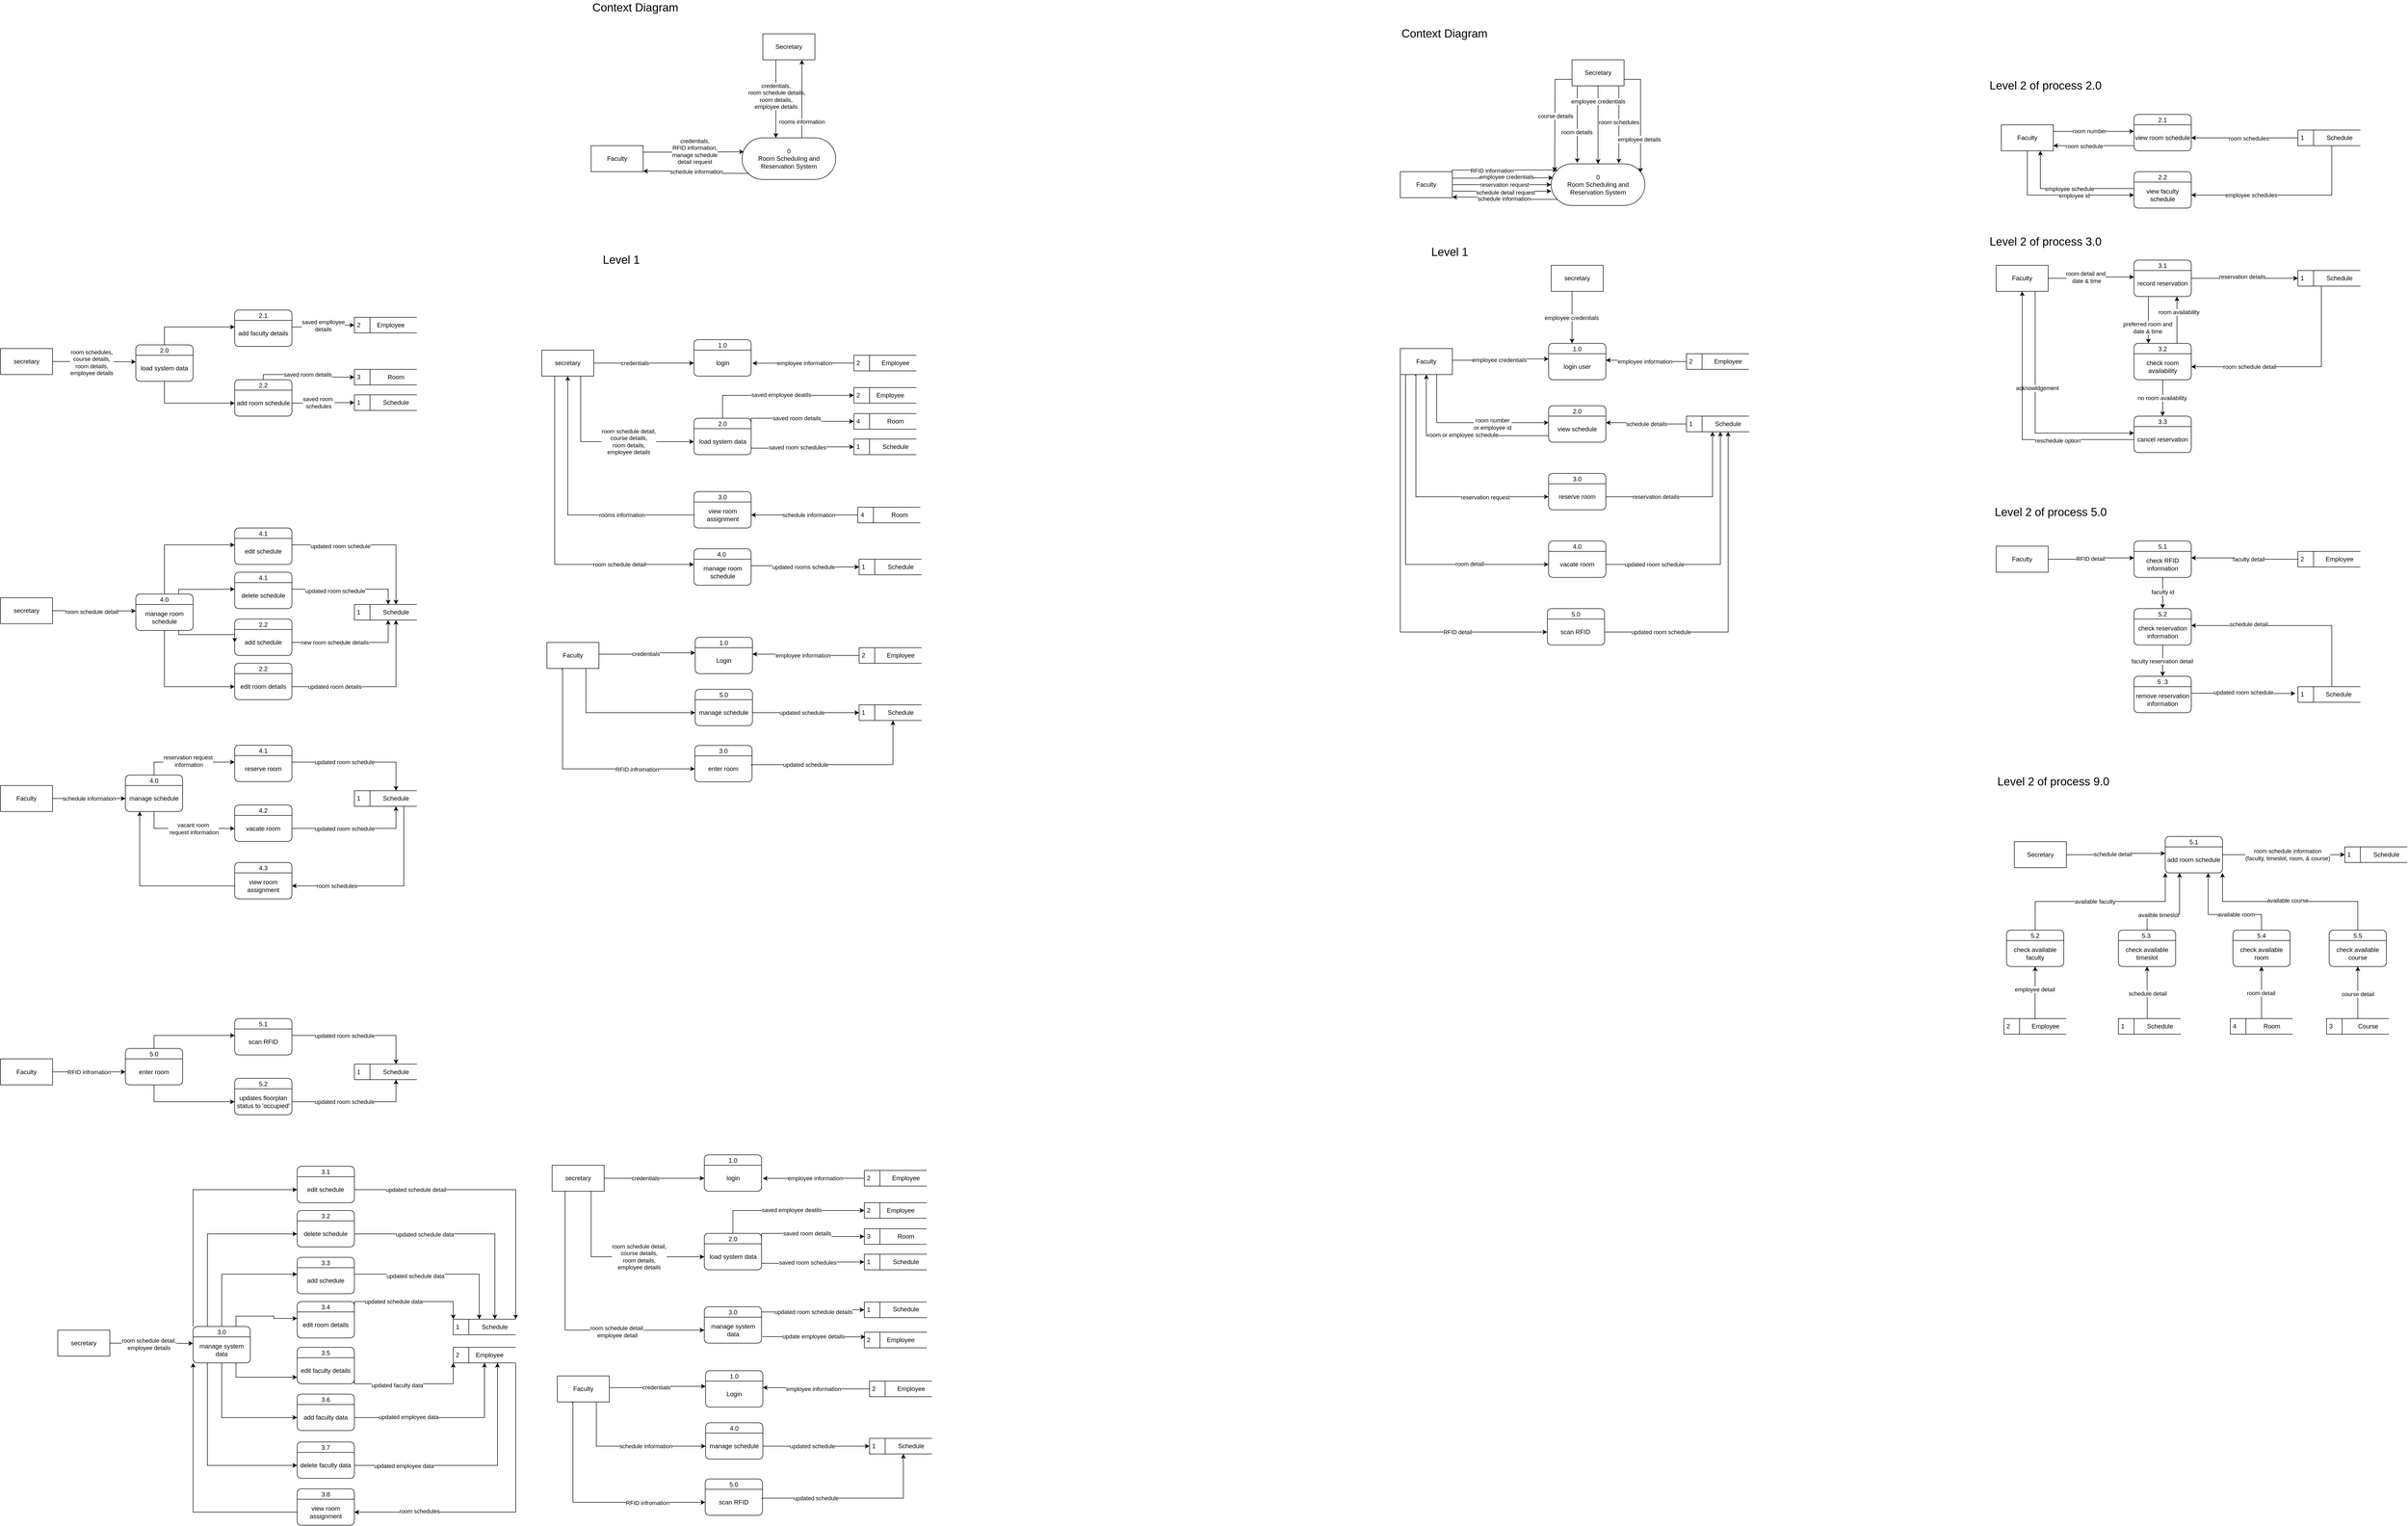 <mxfile version="22.1.7" type="github">
  <diagram name="Page-1" id="ZSxHzyD2I87OIuJ_c9HW">
    <mxGraphModel dx="5669" dy="2311" grid="1" gridSize="10" guides="1" tooltips="1" connect="1" arrows="1" fold="1" page="1" pageScale="1" pageWidth="850" pageHeight="1100" math="0" shadow="0">
      <root>
        <mxCell id="0" />
        <mxCell id="1" parent="0" />
        <mxCell id="xQGyqwbRE91OUpETnVlU-1" value="0&lt;br&gt;Room Scheduling and Reservation System" style="html=1;dashed=0;whiteSpace=wrap;shape=mxgraph.dfd.start;" parent="1" vertex="1">
          <mxGeometry x="340" y="155" width="180" height="80" as="geometry" />
        </mxCell>
        <mxCell id="xQGyqwbRE91OUpETnVlU-9" value="Faculty" style="html=1;dashed=0;whiteSpace=wrap;" parent="1" vertex="1">
          <mxGeometry x="50" y="170" width="100" height="50" as="geometry" />
        </mxCell>
        <mxCell id="xQGyqwbRE91OUpETnVlU-10" value="Secretary" style="html=1;dashed=0;whiteSpace=wrap;" parent="1" vertex="1">
          <mxGeometry x="380" y="-45" width="100" height="50" as="geometry" />
        </mxCell>
        <mxCell id="xQGyqwbRE91OUpETnVlU-12" style="edgeStyle=orthogonalEdgeStyle;rounded=0;orthogonalLoop=1;jettySize=auto;html=1;exitX=1;exitY=0.5;exitDx=0;exitDy=0;entryX=0;entryY=0.5;entryDx=0;entryDy=0;entryPerimeter=0;" parent="1" source="xQGyqwbRE91OUpETnVlU-9" target="xQGyqwbRE91OUpETnVlU-1" edge="1">
          <mxGeometry relative="1" as="geometry" />
        </mxCell>
        <mxCell id="xQGyqwbRE91OUpETnVlU-13" value="reservation request" style="edgeLabel;html=1;align=center;verticalAlign=middle;resizable=0;points=[];" parent="xQGyqwbRE91OUpETnVlU-12" vertex="1" connectable="0">
          <mxGeometry x="0.157" y="-1" relative="1" as="geometry">
            <mxPoint x="-10" y="-1" as="offset" />
          </mxGeometry>
        </mxCell>
        <mxCell id="xQGyqwbRE91OUpETnVlU-14" style="edgeStyle=orthogonalEdgeStyle;rounded=0;orthogonalLoop=1;jettySize=auto;html=1;exitX=1;exitY=0.25;exitDx=0;exitDy=0;entryX=0.02;entryY=0.334;entryDx=0;entryDy=0;entryPerimeter=0;" parent="1" source="xQGyqwbRE91OUpETnVlU-9" target="xQGyqwbRE91OUpETnVlU-1" edge="1">
          <mxGeometry relative="1" as="geometry" />
        </mxCell>
        <mxCell id="xQGyqwbRE91OUpETnVlU-15" value="employee credentials" style="edgeLabel;html=1;align=center;verticalAlign=middle;resizable=0;points=[];" parent="xQGyqwbRE91OUpETnVlU-14" vertex="1" connectable="0">
          <mxGeometry x="0.077" y="2" relative="1" as="geometry">
            <mxPoint as="offset" />
          </mxGeometry>
        </mxCell>
        <mxCell id="xQGyqwbRE91OUpETnVlU-18" style="edgeStyle=orthogonalEdgeStyle;rounded=0;orthogonalLoop=1;jettySize=auto;html=1;exitX=1;exitY=0.75;exitDx=0;exitDy=0;entryX=0.001;entryY=0.657;entryDx=0;entryDy=0;entryPerimeter=0;" parent="1" source="xQGyqwbRE91OUpETnVlU-9" target="xQGyqwbRE91OUpETnVlU-1" edge="1">
          <mxGeometry relative="1" as="geometry" />
        </mxCell>
        <mxCell id="xQGyqwbRE91OUpETnVlU-21" value="schedule detail request" style="edgeLabel;html=1;align=center;verticalAlign=middle;resizable=0;points=[];" parent="xQGyqwbRE91OUpETnVlU-18" vertex="1" connectable="0">
          <mxGeometry x="0.065" y="-2" relative="1" as="geometry">
            <mxPoint as="offset" />
          </mxGeometry>
        </mxCell>
        <mxCell id="xQGyqwbRE91OUpETnVlU-24" style="edgeStyle=orthogonalEdgeStyle;rounded=0;orthogonalLoop=1;jettySize=auto;html=1;exitX=0;exitY=0;exitDx=11.72;exitDy=68.28;exitPerimeter=0;" parent="1" source="xQGyqwbRE91OUpETnVlU-1" edge="1">
          <mxGeometry relative="1" as="geometry">
            <mxPoint x="150" y="219" as="targetPoint" />
            <Array as="points">
              <mxPoint x="250" y="223" />
              <mxPoint x="250" y="219" />
            </Array>
          </mxGeometry>
        </mxCell>
        <mxCell id="xQGyqwbRE91OUpETnVlU-26" value="schedule information" style="edgeLabel;html=1;align=center;verticalAlign=middle;resizable=0;points=[];" parent="xQGyqwbRE91OUpETnVlU-24" vertex="1" connectable="0">
          <mxGeometry x="0.037" y="3" relative="1" as="geometry">
            <mxPoint as="offset" />
          </mxGeometry>
        </mxCell>
        <mxCell id="xQGyqwbRE91OUpETnVlU-27" style="edgeStyle=orthogonalEdgeStyle;rounded=0;orthogonalLoop=1;jettySize=auto;html=1;" parent="1" edge="1">
          <mxGeometry relative="1" as="geometry">
            <mxPoint x="470" y="5" as="sourcePoint" />
            <mxPoint x="470" y="154" as="targetPoint" />
            <Array as="points">
              <mxPoint x="470" y="154" />
            </Array>
          </mxGeometry>
        </mxCell>
        <mxCell id="xQGyqwbRE91OUpETnVlU-30" value="room schedules" style="edgeLabel;html=1;align=center;verticalAlign=middle;resizable=0;points=[];" parent="xQGyqwbRE91OUpETnVlU-27" vertex="1" connectable="0">
          <mxGeometry x="0.018" relative="1" as="geometry">
            <mxPoint y="-6" as="offset" />
          </mxGeometry>
        </mxCell>
        <mxCell id="xQGyqwbRE91OUpETnVlU-36" style="edgeStyle=orthogonalEdgeStyle;rounded=0;orthogonalLoop=1;jettySize=auto;html=1;exitX=1;exitY=1;exitDx=0;exitDy=0;entryX=0;entryY=0.75;entryDx=0;entryDy=0;" parent="1" edge="1">
          <mxGeometry relative="1" as="geometry">
            <mxPoint x="150" y="532.5" as="sourcePoint" />
            <mxPoint x="335" y="530" as="targetPoint" />
            <Array as="points">
              <mxPoint x="243" y="532.5" />
              <mxPoint x="243" y="530.5" />
            </Array>
          </mxGeometry>
        </mxCell>
        <mxCell id="xQGyqwbRE91OUpETnVlU-37" value="employee credentials" style="edgeLabel;html=1;align=center;verticalAlign=middle;resizable=0;points=[];" parent="xQGyqwbRE91OUpETnVlU-36" vertex="1" connectable="0">
          <mxGeometry x="-0.038" y="1" relative="1" as="geometry">
            <mxPoint as="offset" />
          </mxGeometry>
        </mxCell>
        <mxCell id="xQGyqwbRE91OUpETnVlU-55" style="edgeStyle=orthogonalEdgeStyle;rounded=0;orthogonalLoop=1;jettySize=auto;html=1;exitX=0.7;exitY=0.982;exitDx=0;exitDy=0;entryX=0;entryY=0.25;entryDx=0;entryDy=0;exitPerimeter=0;" parent="1" source="xQGyqwbRE91OUpETnVlU-31" target="xQGyqwbRE91OUpETnVlU-50" edge="1">
          <mxGeometry relative="1" as="geometry">
            <Array as="points">
              <mxPoint x="120" y="652" />
            </Array>
          </mxGeometry>
        </mxCell>
        <mxCell id="xQGyqwbRE91OUpETnVlU-56" value="room number&lt;br&gt;or employee id" style="edgeLabel;html=1;align=center;verticalAlign=middle;resizable=0;points=[];" parent="xQGyqwbRE91OUpETnVlU-55" vertex="1" connectable="0">
          <mxGeometry x="0.162" relative="1" as="geometry">
            <mxPoint x="21" y="2" as="offset" />
          </mxGeometry>
        </mxCell>
        <mxCell id="xQGyqwbRE91OUpETnVlU-67" style="edgeStyle=orthogonalEdgeStyle;rounded=0;orthogonalLoop=1;jettySize=auto;html=1;exitX=0.29;exitY=1.04;exitDx=0;exitDy=0;exitPerimeter=0;" parent="1" source="xQGyqwbRE91OUpETnVlU-31" target="xQGyqwbRE91OUpETnVlU-64" edge="1">
          <mxGeometry relative="1" as="geometry">
            <Array as="points">
              <mxPoint x="79" y="560" />
              <mxPoint x="80" y="765" />
            </Array>
          </mxGeometry>
        </mxCell>
        <mxCell id="06z1c9G6Tvmy0coM1B6O-3" value="reservation request" style="edgeLabel;html=1;align=center;verticalAlign=middle;resizable=0;points=[];" parent="xQGyqwbRE91OUpETnVlU-67" vertex="1" connectable="0">
          <mxGeometry x="0.504" y="-1" relative="1" as="geometry">
            <mxPoint as="offset" />
          </mxGeometry>
        </mxCell>
        <mxCell id="06z1c9G6Tvmy0coM1B6O-6" style="edgeStyle=orthogonalEdgeStyle;rounded=0;orthogonalLoop=1;jettySize=auto;html=1;exitX=0.5;exitY=1;exitDx=0;exitDy=0;" parent="1" source="xQGyqwbRE91OUpETnVlU-31" target="06z1c9G6Tvmy0coM1B6O-2" edge="1">
          <mxGeometry relative="1" as="geometry">
            <Array as="points">
              <mxPoint x="60" y="560" />
              <mxPoint x="60" y="925" />
            </Array>
          </mxGeometry>
        </mxCell>
        <mxCell id="06z1c9G6Tvmy0coM1B6O-7" value="room detail" style="edgeLabel;html=1;align=center;verticalAlign=middle;resizable=0;points=[];" parent="06z1c9G6Tvmy0coM1B6O-6" vertex="1" connectable="0">
          <mxGeometry x="0.553" y="1" relative="1" as="geometry">
            <mxPoint as="offset" />
          </mxGeometry>
        </mxCell>
        <mxCell id="BkH_cVfhh0AyO2GWpE25-44" style="edgeStyle=orthogonalEdgeStyle;rounded=0;orthogonalLoop=1;jettySize=auto;html=1;exitX=0;exitY=1;exitDx=0;exitDy=0;entryX=0;entryY=0.5;entryDx=0;entryDy=0;" parent="1" source="xQGyqwbRE91OUpETnVlU-31" target="BkH_cVfhh0AyO2GWpE25-43" edge="1">
          <mxGeometry relative="1" as="geometry" />
        </mxCell>
        <mxCell id="BkH_cVfhh0AyO2GWpE25-45" value="RFID detail" style="edgeLabel;html=1;align=center;verticalAlign=middle;resizable=0;points=[];" parent="BkH_cVfhh0AyO2GWpE25-44" vertex="1" connectable="0">
          <mxGeometry x="0.526" y="-4" relative="1" as="geometry">
            <mxPoint x="12" y="-4" as="offset" />
          </mxGeometry>
        </mxCell>
        <mxCell id="xQGyqwbRE91OUpETnVlU-31" value="Faculty" style="html=1;dashed=0;whiteSpace=wrap;" parent="1" vertex="1">
          <mxGeometry x="50" y="510" width="100" height="50" as="geometry" />
        </mxCell>
        <mxCell id="xQGyqwbRE91OUpETnVlU-32" value="1.0" style="swimlane;fontStyle=0;childLayout=stackLayout;horizontal=1;startSize=20;fillColor=#ffffff;horizontalStack=0;resizeParent=1;resizeParentMax=0;resizeLast=0;collapsible=0;marginBottom=0;swimlaneFillColor=#ffffff;rounded=1;shadow=0;glass=0;swimlaneLine=1;" parent="1" vertex="1">
          <mxGeometry x="335" y="500" width="110" height="70" as="geometry" />
        </mxCell>
        <mxCell id="xQGyqwbRE91OUpETnVlU-33" value="login user" style="text;strokeColor=none;align=center;fillColor=none;html=1;verticalAlign=middle;whiteSpace=wrap;rounded=0;" parent="xQGyqwbRE91OUpETnVlU-32" vertex="1">
          <mxGeometry y="20" width="110" height="50" as="geometry" />
        </mxCell>
        <mxCell id="xQGyqwbRE91OUpETnVlU-34" value="secretary" style="html=1;dashed=0;whiteSpace=wrap;" parent="1" vertex="1">
          <mxGeometry x="340" y="350" width="100" height="50" as="geometry" />
        </mxCell>
        <mxCell id="xQGyqwbRE91OUpETnVlU-38" style="edgeStyle=orthogonalEdgeStyle;rounded=0;orthogonalLoop=1;jettySize=auto;html=1;" parent="1" edge="1">
          <mxGeometry relative="1" as="geometry">
            <mxPoint x="380" y="400" as="sourcePoint" />
            <mxPoint x="380" y="500" as="targetPoint" />
            <Array as="points">
              <mxPoint x="380" y="400" />
              <mxPoint x="380" y="502" />
            </Array>
          </mxGeometry>
        </mxCell>
        <mxCell id="xQGyqwbRE91OUpETnVlU-39" value="employee credentials" style="edgeLabel;html=1;align=center;verticalAlign=middle;resizable=0;points=[];" parent="xQGyqwbRE91OUpETnVlU-38" vertex="1" connectable="0">
          <mxGeometry x="0.007" y="-1" relative="1" as="geometry">
            <mxPoint as="offset" />
          </mxGeometry>
        </mxCell>
        <mxCell id="xQGyqwbRE91OUpETnVlU-59" style="edgeStyle=orthogonalEdgeStyle;rounded=0;orthogonalLoop=1;jettySize=auto;html=1;exitX=0;exitY=0.5;exitDx=0;exitDy=0;entryX=1;entryY=0.25;entryDx=0;entryDy=0;" parent="1" source="xQGyqwbRE91OUpETnVlU-40" target="xQGyqwbRE91OUpETnVlU-33" edge="1">
          <mxGeometry relative="1" as="geometry" />
        </mxCell>
        <mxCell id="xQGyqwbRE91OUpETnVlU-60" value="employee information" style="edgeLabel;html=1;align=center;verticalAlign=middle;resizable=0;points=[];" parent="xQGyqwbRE91OUpETnVlU-59" vertex="1" connectable="0">
          <mxGeometry x="0.148" y="2" relative="1" as="geometry">
            <mxPoint x="8" as="offset" />
          </mxGeometry>
        </mxCell>
        <mxCell id="xQGyqwbRE91OUpETnVlU-40" value="2" style="html=1;dashed=0;whiteSpace=wrap;shape=mxgraph.dfd.dataStoreID;align=left;spacingLeft=3;points=[[0,0],[0.5,0],[1,0],[0,0.5],[1,0.5],[0,1],[0.5,1],[1,1]];" parent="1" vertex="1">
          <mxGeometry x="600" y="520" width="120" height="30" as="geometry" />
        </mxCell>
        <mxCell id="xQGyqwbRE91OUpETnVlU-41" value="Employee" style="text;strokeColor=none;align=center;fillColor=none;html=1;verticalAlign=middle;whiteSpace=wrap;rounded=0;" parent="1" vertex="1">
          <mxGeometry x="650" y="520" width="60" height="30" as="geometry" />
        </mxCell>
        <mxCell id="xQGyqwbRE91OUpETnVlU-49" value="2.0" style="swimlane;fontStyle=0;childLayout=stackLayout;horizontal=1;startSize=20;fillColor=#ffffff;horizontalStack=0;resizeParent=1;resizeParentMax=0;resizeLast=0;collapsible=0;marginBottom=0;swimlaneFillColor=#ffffff;rounded=1;shadow=0;glass=0;swimlaneLine=1;" parent="1" vertex="1">
          <mxGeometry x="335" y="620" width="110" height="70" as="geometry" />
        </mxCell>
        <mxCell id="xQGyqwbRE91OUpETnVlU-50" value="view schedule" style="text;strokeColor=none;align=center;fillColor=none;html=1;verticalAlign=middle;whiteSpace=wrap;rounded=0;" parent="xQGyqwbRE91OUpETnVlU-49" vertex="1">
          <mxGeometry y="20" width="110" height="50" as="geometry" />
        </mxCell>
        <mxCell id="xQGyqwbRE91OUpETnVlU-61" style="edgeStyle=orthogonalEdgeStyle;rounded=0;orthogonalLoop=1;jettySize=auto;html=1;exitX=0;exitY=0.5;exitDx=0;exitDy=0;entryX=1;entryY=0.25;entryDx=0;entryDy=0;" parent="1" source="xQGyqwbRE91OUpETnVlU-57" target="xQGyqwbRE91OUpETnVlU-50" edge="1">
          <mxGeometry relative="1" as="geometry" />
        </mxCell>
        <mxCell id="xQGyqwbRE91OUpETnVlU-62" value="schedule details" style="edgeLabel;html=1;align=center;verticalAlign=middle;resizable=0;points=[];" parent="xQGyqwbRE91OUpETnVlU-61" vertex="1" connectable="0">
          <mxGeometry x="-0.013" relative="1" as="geometry">
            <mxPoint as="offset" />
          </mxGeometry>
        </mxCell>
        <mxCell id="xQGyqwbRE91OUpETnVlU-57" value="1" style="html=1;dashed=0;whiteSpace=wrap;shape=mxgraph.dfd.dataStoreID;align=left;spacingLeft=3;points=[[0,0],[0.5,0],[1,0],[0,0.5],[1,0.5],[0,1],[0.5,1],[1,1]];" parent="1" vertex="1">
          <mxGeometry x="600" y="640" width="120" height="30" as="geometry" />
        </mxCell>
        <mxCell id="xQGyqwbRE91OUpETnVlU-58" value="Schedule" style="text;strokeColor=none;align=center;fillColor=none;html=1;verticalAlign=middle;whiteSpace=wrap;rounded=0;" parent="1" vertex="1">
          <mxGeometry x="650" y="640" width="60" height="30" as="geometry" />
        </mxCell>
        <mxCell id="xQGyqwbRE91OUpETnVlU-63" value="3.0" style="swimlane;fontStyle=0;childLayout=stackLayout;horizontal=1;startSize=20;fillColor=#ffffff;horizontalStack=0;resizeParent=1;resizeParentMax=0;resizeLast=0;collapsible=0;marginBottom=0;swimlaneFillColor=#ffffff;rounded=1;shadow=0;glass=0;swimlaneLine=1;" parent="1" vertex="1">
          <mxGeometry x="335" y="750" width="110" height="70" as="geometry" />
        </mxCell>
        <mxCell id="xQGyqwbRE91OUpETnVlU-64" value="reserve room" style="text;strokeColor=none;align=center;fillColor=none;html=1;verticalAlign=middle;whiteSpace=wrap;rounded=0;" parent="xQGyqwbRE91OUpETnVlU-63" vertex="1">
          <mxGeometry y="20" width="110" height="50" as="geometry" />
        </mxCell>
        <mxCell id="06z1c9G6Tvmy0coM1B6O-1" value="4.0" style="swimlane;fontStyle=0;childLayout=stackLayout;horizontal=1;startSize=20;fillColor=#ffffff;horizontalStack=0;resizeParent=1;resizeParentMax=0;resizeLast=0;collapsible=0;marginBottom=0;swimlaneFillColor=#ffffff;rounded=1;shadow=0;glass=0;swimlaneLine=1;" parent="1" vertex="1">
          <mxGeometry x="335" y="880" width="110" height="70" as="geometry" />
        </mxCell>
        <mxCell id="06z1c9G6Tvmy0coM1B6O-2" value="vacate room" style="text;strokeColor=none;align=center;fillColor=none;html=1;verticalAlign=middle;whiteSpace=wrap;rounded=0;" parent="06z1c9G6Tvmy0coM1B6O-1" vertex="1">
          <mxGeometry y="20" width="110" height="50" as="geometry" />
        </mxCell>
        <mxCell id="06z1c9G6Tvmy0coM1B6O-4" style="edgeStyle=orthogonalEdgeStyle;rounded=0;orthogonalLoop=1;jettySize=auto;html=1;exitX=1;exitY=0.5;exitDx=0;exitDy=0;" parent="1" source="xQGyqwbRE91OUpETnVlU-64" edge="1">
          <mxGeometry relative="1" as="geometry">
            <mxPoint x="455" y="905" as="sourcePoint" />
            <mxPoint x="650" y="670" as="targetPoint" />
            <Array as="points">
              <mxPoint x="650" y="795" />
            </Array>
          </mxGeometry>
        </mxCell>
        <mxCell id="06z1c9G6Tvmy0coM1B6O-5" value="reservation details" style="edgeLabel;html=1;align=center;verticalAlign=middle;resizable=0;points=[];" parent="06z1c9G6Tvmy0coM1B6O-4" vertex="1" connectable="0">
          <mxGeometry x="-0.363" y="3" relative="1" as="geometry">
            <mxPoint x="-9" y="3" as="offset" />
          </mxGeometry>
        </mxCell>
        <mxCell id="06z1c9G6Tvmy0coM1B6O-8" style="edgeStyle=orthogonalEdgeStyle;rounded=0;orthogonalLoop=1;jettySize=auto;html=1;exitX=1;exitY=0.5;exitDx=0;exitDy=0;entryX=0.25;entryY=1;entryDx=0;entryDy=0;" parent="1" source="06z1c9G6Tvmy0coM1B6O-2" target="xQGyqwbRE91OUpETnVlU-58" edge="1">
          <mxGeometry relative="1" as="geometry" />
        </mxCell>
        <mxCell id="06z1c9G6Tvmy0coM1B6O-9" value="updated room schedule" style="edgeLabel;html=1;align=center;verticalAlign=middle;resizable=0;points=[];" parent="06z1c9G6Tvmy0coM1B6O-8" vertex="1" connectable="0">
          <mxGeometry x="-0.61" relative="1" as="geometry">
            <mxPoint as="offset" />
          </mxGeometry>
        </mxCell>
        <mxCell id="06z1c9G6Tvmy0coM1B6O-63" style="edgeStyle=orthogonalEdgeStyle;rounded=0;orthogonalLoop=1;jettySize=auto;html=1;exitX=1;exitY=0.25;exitDx=0;exitDy=0;entryX=0;entryY=0.25;entryDx=0;entryDy=0;" parent="1" source="06z1c9G6Tvmy0coM1B6O-56" target="06z1c9G6Tvmy0coM1B6O-60" edge="1">
          <mxGeometry relative="1" as="geometry" />
        </mxCell>
        <mxCell id="06z1c9G6Tvmy0coM1B6O-64" value="room number" style="edgeLabel;html=1;align=center;verticalAlign=middle;resizable=0;points=[];" parent="06z1c9G6Tvmy0coM1B6O-63" vertex="1" connectable="0">
          <mxGeometry x="-0.103" y="1" relative="1" as="geometry">
            <mxPoint x="-1" as="offset" />
          </mxGeometry>
        </mxCell>
        <mxCell id="06z1c9G6Tvmy0coM1B6O-67" style="edgeStyle=orthogonalEdgeStyle;rounded=0;orthogonalLoop=1;jettySize=auto;html=1;exitX=0.5;exitY=1;exitDx=0;exitDy=0;entryX=0;entryY=0.5;entryDx=0;entryDy=0;" parent="1" source="06z1c9G6Tvmy0coM1B6O-56" target="06z1c9G6Tvmy0coM1B6O-62" edge="1">
          <mxGeometry relative="1" as="geometry" />
        </mxCell>
        <mxCell id="06z1c9G6Tvmy0coM1B6O-68" value="employee id" style="edgeLabel;html=1;align=center;verticalAlign=middle;resizable=0;points=[];" parent="06z1c9G6Tvmy0coM1B6O-67" vertex="1" connectable="0">
          <mxGeometry x="0.206" y="-1" relative="1" as="geometry">
            <mxPoint as="offset" />
          </mxGeometry>
        </mxCell>
        <mxCell id="06z1c9G6Tvmy0coM1B6O-56" value="Faculty" style="html=1;dashed=0;whiteSpace=wrap;" parent="1" vertex="1">
          <mxGeometry x="1205" y="80" width="100" height="50" as="geometry" />
        </mxCell>
        <mxCell id="06z1c9G6Tvmy0coM1B6O-65" style="edgeStyle=orthogonalEdgeStyle;rounded=0;orthogonalLoop=1;jettySize=auto;html=1;exitX=0;exitY=0.5;exitDx=0;exitDy=0;entryX=1;entryY=0.5;entryDx=0;entryDy=0;" parent="1" source="06z1c9G6Tvmy0coM1B6O-57" target="06z1c9G6Tvmy0coM1B6O-60" edge="1">
          <mxGeometry relative="1" as="geometry" />
        </mxCell>
        <mxCell id="06z1c9G6Tvmy0coM1B6O-66" value="room schedules" style="edgeLabel;html=1;align=center;verticalAlign=middle;resizable=0;points=[];" parent="06z1c9G6Tvmy0coM1B6O-65" vertex="1" connectable="0">
          <mxGeometry x="-0.069" y="1" relative="1" as="geometry">
            <mxPoint as="offset" />
          </mxGeometry>
        </mxCell>
        <mxCell id="06z1c9G6Tvmy0coM1B6O-57" value="1&amp;nbsp;" style="html=1;dashed=0;whiteSpace=wrap;shape=mxgraph.dfd.dataStoreID;align=left;spacingLeft=3;points=[[0,0],[0.5,0],[1,0],[0,0.5],[1,0.5],[0,1],[0.5,1],[1,1]];" parent="1" vertex="1">
          <mxGeometry x="1775" y="90" width="120" height="30" as="geometry" />
        </mxCell>
        <mxCell id="06z1c9G6Tvmy0coM1B6O-69" style="edgeStyle=orthogonalEdgeStyle;rounded=0;orthogonalLoop=1;jettySize=auto;html=1;exitX=0.25;exitY=1;exitDx=0;exitDy=0;entryX=1;entryY=0.5;entryDx=0;entryDy=0;" parent="1" source="06z1c9G6Tvmy0coM1B6O-58" target="06z1c9G6Tvmy0coM1B6O-62" edge="1">
          <mxGeometry relative="1" as="geometry" />
        </mxCell>
        <mxCell id="06z1c9G6Tvmy0coM1B6O-70" value="employee schedules" style="edgeLabel;html=1;align=center;verticalAlign=middle;resizable=0;points=[];" parent="06z1c9G6Tvmy0coM1B6O-69" vertex="1" connectable="0">
          <mxGeometry x="0.573" relative="1" as="geometry">
            <mxPoint x="37" as="offset" />
          </mxGeometry>
        </mxCell>
        <mxCell id="06z1c9G6Tvmy0coM1B6O-58" value="Schedule" style="text;strokeColor=none;align=center;fillColor=none;html=1;verticalAlign=middle;whiteSpace=wrap;rounded=0;" parent="1" vertex="1">
          <mxGeometry x="1825" y="90" width="60" height="30" as="geometry" />
        </mxCell>
        <mxCell id="06z1c9G6Tvmy0coM1B6O-59" value="2.1" style="swimlane;fontStyle=0;childLayout=stackLayout;horizontal=1;startSize=20;fillColor=#ffffff;horizontalStack=0;resizeParent=1;resizeParentMax=0;resizeLast=0;collapsible=0;marginBottom=0;swimlaneFillColor=#ffffff;rounded=1;shadow=0;glass=0;swimlaneLine=1;" parent="1" vertex="1">
          <mxGeometry x="1460" y="60" width="110" height="70" as="geometry" />
        </mxCell>
        <mxCell id="06z1c9G6Tvmy0coM1B6O-60" value="view room schedule" style="text;strokeColor=none;align=center;fillColor=none;html=1;verticalAlign=middle;whiteSpace=wrap;rounded=0;" parent="06z1c9G6Tvmy0coM1B6O-59" vertex="1">
          <mxGeometry y="20" width="110" height="50" as="geometry" />
        </mxCell>
        <mxCell id="06z1c9G6Tvmy0coM1B6O-61" value="2.2" style="swimlane;fontStyle=0;childLayout=stackLayout;horizontal=1;startSize=20;fillColor=#ffffff;horizontalStack=0;resizeParent=1;resizeParentMax=0;resizeLast=0;collapsible=0;marginBottom=0;swimlaneFillColor=#ffffff;rounded=1;shadow=0;glass=0;swimlaneLine=1;" parent="1" vertex="1">
          <mxGeometry x="1460" y="170" width="110" height="70" as="geometry" />
        </mxCell>
        <mxCell id="06z1c9G6Tvmy0coM1B6O-62" value="view faculty schedule" style="text;strokeColor=none;align=center;fillColor=none;html=1;verticalAlign=middle;whiteSpace=wrap;rounded=0;" parent="06z1c9G6Tvmy0coM1B6O-61" vertex="1">
          <mxGeometry y="20" width="110" height="50" as="geometry" />
        </mxCell>
        <mxCell id="1Rvh8kdgMvsXk_3jxCog-41" style="edgeStyle=orthogonalEdgeStyle;rounded=0;orthogonalLoop=1;jettySize=auto;html=1;exitX=1;exitY=0.5;exitDx=0;exitDy=0;entryX=0;entryY=0.25;entryDx=0;entryDy=0;" parent="1" source="06z1c9G6Tvmy0coM1B6O-73" target="06z1c9G6Tvmy0coM1B6O-75" edge="1">
          <mxGeometry relative="1" as="geometry" />
        </mxCell>
        <mxCell id="1Rvh8kdgMvsXk_3jxCog-44" value="schedule&amp;nbsp;detail" style="edgeLabel;html=1;align=center;verticalAlign=middle;resizable=0;points=[];" parent="1Rvh8kdgMvsXk_3jxCog-41" vertex="1" connectable="0">
          <mxGeometry x="-0.076" y="1" relative="1" as="geometry">
            <mxPoint as="offset" />
          </mxGeometry>
        </mxCell>
        <mxCell id="06z1c9G6Tvmy0coM1B6O-73" value="Secretary" style="html=1;dashed=0;whiteSpace=wrap;" parent="1" vertex="1">
          <mxGeometry x="1230" y="1458" width="100" height="50" as="geometry" />
        </mxCell>
        <mxCell id="06z1c9G6Tvmy0coM1B6O-74" value="5.1" style="swimlane;fontStyle=0;childLayout=stackLayout;horizontal=1;startSize=20;fillColor=#ffffff;horizontalStack=0;resizeParent=1;resizeParentMax=0;resizeLast=0;collapsible=0;marginBottom=0;swimlaneFillColor=#ffffff;rounded=1;shadow=0;glass=0;swimlaneLine=1;" parent="1" vertex="1">
          <mxGeometry x="1520" y="1448" width="110" height="70" as="geometry" />
        </mxCell>
        <mxCell id="06z1c9G6Tvmy0coM1B6O-75" value="add room schedule" style="text;strokeColor=none;align=center;fillColor=none;html=1;verticalAlign=middle;whiteSpace=wrap;rounded=0;" parent="06z1c9G6Tvmy0coM1B6O-74" vertex="1">
          <mxGeometry y="20" width="110" height="50" as="geometry" />
        </mxCell>
        <mxCell id="06z1c9G6Tvmy0coM1B6O-78" value="2" style="html=1;dashed=0;whiteSpace=wrap;shape=mxgraph.dfd.dataStoreID;align=left;spacingLeft=3;points=[[0,0],[0.5,0],[1,0],[0,0.5],[1,0.5],[0,1],[0.5,1],[1,1]];" parent="1" vertex="1">
          <mxGeometry x="1210" y="1798" width="120" height="30" as="geometry" />
        </mxCell>
        <mxCell id="BkH_cVfhh0AyO2GWpE25-16" style="edgeStyle=orthogonalEdgeStyle;rounded=0;orthogonalLoop=1;jettySize=auto;html=1;exitX=0.164;exitY=0.056;exitDx=0;exitDy=0;entryX=0.5;entryY=1;entryDx=0;entryDy=0;exitPerimeter=0;" parent="1" source="06z1c9G6Tvmy0coM1B6O-79" target="BkH_cVfhh0AyO2GWpE25-10" edge="1">
          <mxGeometry relative="1" as="geometry">
            <Array as="points" />
          </mxGeometry>
        </mxCell>
        <mxCell id="BkH_cVfhh0AyO2GWpE25-18" value="employee detail" style="edgeLabel;html=1;align=center;verticalAlign=middle;resizable=0;points=[];" parent="BkH_cVfhh0AyO2GWpE25-16" vertex="1" connectable="0">
          <mxGeometry x="0.145" y="1" relative="1" as="geometry">
            <mxPoint as="offset" />
          </mxGeometry>
        </mxCell>
        <mxCell id="06z1c9G6Tvmy0coM1B6O-79" value="Employee" style="text;strokeColor=none;align=center;fillColor=none;html=1;verticalAlign=middle;whiteSpace=wrap;rounded=0;" parent="1" vertex="1">
          <mxGeometry x="1260" y="1798" width="60" height="30" as="geometry" />
        </mxCell>
        <mxCell id="06z1c9G6Tvmy0coM1B6O-80" value="3" style="html=1;dashed=0;whiteSpace=wrap;shape=mxgraph.dfd.dataStoreID;align=left;spacingLeft=3;points=[[0,0],[0.5,0],[1,0],[0,0.5],[1,0.5],[0,1],[0.5,1],[1,1]];" parent="1" vertex="1">
          <mxGeometry x="1830" y="1798" width="120" height="30" as="geometry" />
        </mxCell>
        <mxCell id="BkH_cVfhh0AyO2GWpE25-23" style="edgeStyle=orthogonalEdgeStyle;rounded=0;orthogonalLoop=1;jettySize=auto;html=1;exitX=0.25;exitY=0;exitDx=0;exitDy=0;entryX=0.5;entryY=1;entryDx=0;entryDy=0;" parent="1" source="06z1c9G6Tvmy0coM1B6O-81" target="BkH_cVfhh0AyO2GWpE25-14" edge="1">
          <mxGeometry relative="1" as="geometry">
            <Array as="points">
              <mxPoint x="1890" y="1798" />
            </Array>
          </mxGeometry>
        </mxCell>
        <mxCell id="BkH_cVfhh0AyO2GWpE25-24" value="course detail" style="edgeLabel;html=1;align=center;verticalAlign=middle;resizable=0;points=[];" parent="BkH_cVfhh0AyO2GWpE25-23" vertex="1" connectable="0">
          <mxGeometry x="-0.006" relative="1" as="geometry">
            <mxPoint as="offset" />
          </mxGeometry>
        </mxCell>
        <mxCell id="06z1c9G6Tvmy0coM1B6O-81" value="Course" style="text;strokeColor=none;align=center;fillColor=none;html=1;verticalAlign=middle;whiteSpace=wrap;rounded=0;" parent="1" vertex="1">
          <mxGeometry x="1880" y="1798" width="60" height="30" as="geometry" />
        </mxCell>
        <mxCell id="06z1c9G6Tvmy0coM1B6O-82" value="1" style="html=1;dashed=0;whiteSpace=wrap;shape=mxgraph.dfd.dataStoreID;align=left;spacingLeft=3;points=[[0,0],[0.5,0],[1,0],[0,0.5],[1,0.5],[0,1],[0.5,1],[1,1]];" parent="1" vertex="1">
          <mxGeometry x="1865" y="1468" width="120" height="30" as="geometry" />
        </mxCell>
        <mxCell id="06z1c9G6Tvmy0coM1B6O-83" value="Schedule" style="text;strokeColor=none;align=center;fillColor=none;html=1;verticalAlign=middle;whiteSpace=wrap;rounded=0;" parent="1" vertex="1">
          <mxGeometry x="1915" y="1468" width="60" height="30" as="geometry" />
        </mxCell>
        <mxCell id="1Rvh8kdgMvsXk_3jxCog-20" style="edgeStyle=orthogonalEdgeStyle;rounded=0;orthogonalLoop=1;jettySize=auto;html=1;exitX=1;exitY=0.5;exitDx=0;exitDy=0;entryX=0;entryY=0.25;entryDx=0;entryDy=0;" parent="1" source="1Rvh8kdgMvsXk_3jxCog-1" target="1Rvh8kdgMvsXk_3jxCog-3" edge="1">
          <mxGeometry relative="1" as="geometry" />
        </mxCell>
        <mxCell id="1Rvh8kdgMvsXk_3jxCog-21" value="room detail and&lt;br&gt;&amp;nbsp;date &amp;amp; time" style="edgeLabel;html=1;align=center;verticalAlign=middle;resizable=0;points=[];" parent="1Rvh8kdgMvsXk_3jxCog-20" vertex="1" connectable="0">
          <mxGeometry x="-0.141" y="2" relative="1" as="geometry">
            <mxPoint as="offset" />
          </mxGeometry>
        </mxCell>
        <mxCell id="1Rvh8kdgMvsXk_3jxCog-32" style="edgeStyle=orthogonalEdgeStyle;rounded=0;orthogonalLoop=1;jettySize=auto;html=1;exitX=0.75;exitY=1;exitDx=0;exitDy=0;entryX=0;entryY=0.25;entryDx=0;entryDy=0;" parent="1" source="1Rvh8kdgMvsXk_3jxCog-1" target="1Rvh8kdgMvsXk_3jxCog-27" edge="1">
          <mxGeometry relative="1" as="geometry" />
        </mxCell>
        <mxCell id="1Rvh8kdgMvsXk_3jxCog-33" value="acknowldgement" style="edgeLabel;html=1;align=center;verticalAlign=middle;resizable=0;points=[];" parent="1Rvh8kdgMvsXk_3jxCog-32" vertex="1" connectable="0">
          <mxGeometry x="-0.196" y="4" relative="1" as="geometry">
            <mxPoint as="offset" />
          </mxGeometry>
        </mxCell>
        <mxCell id="1Rvh8kdgMvsXk_3jxCog-1" value="Faculty" style="html=1;dashed=0;whiteSpace=wrap;" parent="1" vertex="1">
          <mxGeometry x="1195" y="350" width="100" height="50" as="geometry" />
        </mxCell>
        <mxCell id="1Rvh8kdgMvsXk_3jxCog-2" value="3.1" style="swimlane;fontStyle=0;childLayout=stackLayout;horizontal=1;startSize=20;fillColor=#ffffff;horizontalStack=0;resizeParent=1;resizeParentMax=0;resizeLast=0;collapsible=0;marginBottom=0;swimlaneFillColor=#ffffff;rounded=1;shadow=0;glass=0;swimlaneLine=1;" parent="1" vertex="1">
          <mxGeometry x="1460" y="340" width="110" height="70" as="geometry" />
        </mxCell>
        <mxCell id="1Rvh8kdgMvsXk_3jxCog-3" value="record reservation" style="text;strokeColor=none;align=center;fillColor=none;html=1;verticalAlign=middle;whiteSpace=wrap;rounded=0;" parent="1Rvh8kdgMvsXk_3jxCog-2" vertex="1">
          <mxGeometry y="20" width="110" height="50" as="geometry" />
        </mxCell>
        <mxCell id="1Rvh8kdgMvsXk_3jxCog-17" style="edgeStyle=orthogonalEdgeStyle;rounded=0;orthogonalLoop=1;jettySize=auto;html=1;exitX=0.75;exitY=0;exitDx=0;exitDy=0;entryX=0.75;entryY=1;entryDx=0;entryDy=0;" parent="1" source="1Rvh8kdgMvsXk_3jxCog-4" target="1Rvh8kdgMvsXk_3jxCog-3" edge="1">
          <mxGeometry relative="1" as="geometry" />
        </mxCell>
        <mxCell id="1Rvh8kdgMvsXk_3jxCog-18" value="room availability" style="edgeLabel;html=1;align=center;verticalAlign=middle;resizable=0;points=[];" parent="1Rvh8kdgMvsXk_3jxCog-17" vertex="1" connectable="0">
          <mxGeometry x="0.197" y="2" relative="1" as="geometry">
            <mxPoint x="5" y="-6" as="offset" />
          </mxGeometry>
        </mxCell>
        <mxCell id="1Rvh8kdgMvsXk_3jxCog-4" value="3.2" style="swimlane;fontStyle=0;childLayout=stackLayout;horizontal=1;startSize=20;fillColor=#ffffff;horizontalStack=0;resizeParent=1;resizeParentMax=0;resizeLast=0;collapsible=0;marginBottom=0;swimlaneFillColor=#ffffff;rounded=1;shadow=0;glass=0;swimlaneLine=1;" parent="1" vertex="1">
          <mxGeometry x="1460" y="500" width="110" height="70" as="geometry" />
        </mxCell>
        <mxCell id="1Rvh8kdgMvsXk_3jxCog-5" value="check room availability" style="text;strokeColor=none;align=center;fillColor=none;html=1;verticalAlign=middle;whiteSpace=wrap;rounded=0;" parent="1Rvh8kdgMvsXk_3jxCog-4" vertex="1">
          <mxGeometry y="20" width="110" height="50" as="geometry" />
        </mxCell>
        <mxCell id="1Rvh8kdgMvsXk_3jxCog-7" value="1" style="html=1;dashed=0;whiteSpace=wrap;shape=mxgraph.dfd.dataStoreID;align=left;spacingLeft=3;points=[[0,0],[0.5,0],[1,0],[0,0.5],[1,0.5],[0,1],[0.5,1],[1,1]];" parent="1" vertex="1">
          <mxGeometry x="1775" y="360" width="120" height="30" as="geometry" />
        </mxCell>
        <mxCell id="1Rvh8kdgMvsXk_3jxCog-22" style="edgeStyle=orthogonalEdgeStyle;rounded=0;orthogonalLoop=1;jettySize=auto;html=1;exitX=0;exitY=1;exitDx=0;exitDy=0;entryX=1;entryY=0.5;entryDx=0;entryDy=0;" parent="1" source="1Rvh8kdgMvsXk_3jxCog-8" target="1Rvh8kdgMvsXk_3jxCog-5" edge="1">
          <mxGeometry relative="1" as="geometry">
            <Array as="points">
              <mxPoint x="1820" y="390" />
              <mxPoint x="1820" y="545" />
            </Array>
          </mxGeometry>
        </mxCell>
        <mxCell id="1Rvh8kdgMvsXk_3jxCog-23" value="room schedule detail" style="edgeLabel;html=1;align=center;verticalAlign=middle;resizable=0;points=[];" parent="1Rvh8kdgMvsXk_3jxCog-22" vertex="1" connectable="0">
          <mxGeometry x="0.453" relative="1" as="geometry">
            <mxPoint as="offset" />
          </mxGeometry>
        </mxCell>
        <mxCell id="1Rvh8kdgMvsXk_3jxCog-8" value="Schedule" style="text;strokeColor=none;align=center;fillColor=none;html=1;verticalAlign=middle;whiteSpace=wrap;rounded=0;" parent="1" vertex="1">
          <mxGeometry x="1825" y="360" width="60" height="30" as="geometry" />
        </mxCell>
        <mxCell id="1Rvh8kdgMvsXk_3jxCog-11" style="edgeStyle=orthogonalEdgeStyle;rounded=0;orthogonalLoop=1;jettySize=auto;html=1;exitX=1;exitY=0.5;exitDx=0;exitDy=0;" parent="1" source="1Rvh8kdgMvsXk_3jxCog-3" target="1Rvh8kdgMvsXk_3jxCog-7" edge="1">
          <mxGeometry relative="1" as="geometry">
            <Array as="points">
              <mxPoint x="1570" y="375" />
            </Array>
          </mxGeometry>
        </mxCell>
        <mxCell id="1Rvh8kdgMvsXk_3jxCog-12" value="reservation details" style="edgeLabel;html=1;align=center;verticalAlign=middle;resizable=0;points=[];" parent="1Rvh8kdgMvsXk_3jxCog-11" vertex="1" connectable="0">
          <mxGeometry x="0.006" y="3" relative="1" as="geometry">
            <mxPoint as="offset" />
          </mxGeometry>
        </mxCell>
        <mxCell id="1Rvh8kdgMvsXk_3jxCog-15" style="edgeStyle=orthogonalEdgeStyle;rounded=0;orthogonalLoop=1;jettySize=auto;html=1;exitX=0.25;exitY=1;exitDx=0;exitDy=0;entryX=0.25;entryY=0;entryDx=0;entryDy=0;" parent="1" source="1Rvh8kdgMvsXk_3jxCog-3" target="1Rvh8kdgMvsXk_3jxCog-4" edge="1">
          <mxGeometry relative="1" as="geometry" />
        </mxCell>
        <mxCell id="1Rvh8kdgMvsXk_3jxCog-16" value="preferred room and&lt;br&gt;&amp;nbsp;date &amp;amp; time&amp;nbsp;" style="edgeLabel;html=1;align=center;verticalAlign=middle;resizable=0;points=[];" parent="1Rvh8kdgMvsXk_3jxCog-15" vertex="1" connectable="0">
          <mxGeometry x="-0.091" y="-1" relative="1" as="geometry">
            <mxPoint x="-1" y="19" as="offset" />
          </mxGeometry>
        </mxCell>
        <mxCell id="1Rvh8kdgMvsXk_3jxCog-26" value="3.3" style="swimlane;fontStyle=0;childLayout=stackLayout;horizontal=1;startSize=20;fillColor=#ffffff;horizontalStack=0;resizeParent=1;resizeParentMax=0;resizeLast=0;collapsible=0;marginBottom=0;swimlaneFillColor=#ffffff;rounded=1;shadow=0;glass=0;swimlaneLine=1;" parent="1" vertex="1">
          <mxGeometry x="1460" y="640" width="110" height="70" as="geometry" />
        </mxCell>
        <mxCell id="1Rvh8kdgMvsXk_3jxCog-27" value="cancel reservation" style="text;strokeColor=none;align=center;fillColor=none;html=1;verticalAlign=middle;whiteSpace=wrap;rounded=0;" parent="1Rvh8kdgMvsXk_3jxCog-26" vertex="1">
          <mxGeometry y="20" width="110" height="50" as="geometry" />
        </mxCell>
        <mxCell id="1Rvh8kdgMvsXk_3jxCog-28" style="edgeStyle=orthogonalEdgeStyle;rounded=0;orthogonalLoop=1;jettySize=auto;html=1;exitX=0.5;exitY=1;exitDx=0;exitDy=0;entryX=0.5;entryY=0;entryDx=0;entryDy=0;" parent="1" source="1Rvh8kdgMvsXk_3jxCog-5" target="1Rvh8kdgMvsXk_3jxCog-26" edge="1">
          <mxGeometry relative="1" as="geometry" />
        </mxCell>
        <mxCell id="1Rvh8kdgMvsXk_3jxCog-29" value="no room availability" style="edgeLabel;html=1;align=center;verticalAlign=middle;resizable=0;points=[];" parent="1Rvh8kdgMvsXk_3jxCog-28" vertex="1" connectable="0">
          <mxGeometry x="-0.019" y="-1" relative="1" as="geometry">
            <mxPoint as="offset" />
          </mxGeometry>
        </mxCell>
        <mxCell id="1Rvh8kdgMvsXk_3jxCog-30" style="edgeStyle=orthogonalEdgeStyle;rounded=0;orthogonalLoop=1;jettySize=auto;html=1;exitX=0;exitY=0.5;exitDx=0;exitDy=0;entryX=0.5;entryY=1;entryDx=0;entryDy=0;" parent="1" source="1Rvh8kdgMvsXk_3jxCog-27" target="1Rvh8kdgMvsXk_3jxCog-1" edge="1">
          <mxGeometry relative="1" as="geometry" />
        </mxCell>
        <mxCell id="1Rvh8kdgMvsXk_3jxCog-31" value="reschedule option" style="edgeLabel;html=1;align=center;verticalAlign=middle;resizable=0;points=[];" parent="1Rvh8kdgMvsXk_3jxCog-30" vertex="1" connectable="0">
          <mxGeometry x="-0.41" y="2" relative="1" as="geometry">
            <mxPoint as="offset" />
          </mxGeometry>
        </mxCell>
        <mxCell id="1Rvh8kdgMvsXk_3jxCog-35" value="&lt;font style=&quot;font-size: 22px;&quot;&gt;Context Diagram&lt;/font&gt;" style="text;strokeColor=none;align=center;fillColor=none;html=1;verticalAlign=middle;whiteSpace=wrap;rounded=0;" parent="1" vertex="1">
          <mxGeometry x="25" y="-110" width="220" height="30" as="geometry" />
        </mxCell>
        <mxCell id="1Rvh8kdgMvsXk_3jxCog-36" value="&lt;span style=&quot;font-size: 22px;&quot;&gt;Level 1&lt;/span&gt;" style="text;strokeColor=none;align=center;fillColor=none;html=1;verticalAlign=middle;whiteSpace=wrap;rounded=0;" parent="1" vertex="1">
          <mxGeometry x="35" y="310" width="220" height="30" as="geometry" />
        </mxCell>
        <mxCell id="1Rvh8kdgMvsXk_3jxCog-38" value="&lt;span style=&quot;font-size: 22px;&quot;&gt;Level 2 of process 2.0&lt;/span&gt;" style="text;strokeColor=none;align=center;fillColor=none;html=1;verticalAlign=middle;whiteSpace=wrap;rounded=0;" parent="1" vertex="1">
          <mxGeometry x="1180" y="-10" width="220" height="30" as="geometry" />
        </mxCell>
        <mxCell id="1Rvh8kdgMvsXk_3jxCog-39" value="&lt;span style=&quot;font-size: 22px;&quot;&gt;Level 2 of process 3.0&lt;/span&gt;" style="text;strokeColor=none;align=center;fillColor=none;html=1;verticalAlign=middle;whiteSpace=wrap;rounded=0;" parent="1" vertex="1">
          <mxGeometry x="1180" y="290" width="220" height="30" as="geometry" />
        </mxCell>
        <mxCell id="1Rvh8kdgMvsXk_3jxCog-50" value="4" style="html=1;dashed=0;whiteSpace=wrap;shape=mxgraph.dfd.dataStoreID;align=left;spacingLeft=3;points=[[0,0],[0.5,0],[1,0],[0,0.5],[1,0.5],[0,1],[0.5,1],[1,1]];" parent="1" vertex="1">
          <mxGeometry x="1645" y="1798" width="120" height="30" as="geometry" />
        </mxCell>
        <mxCell id="BkH_cVfhh0AyO2GWpE25-21" style="edgeStyle=orthogonalEdgeStyle;rounded=0;orthogonalLoop=1;jettySize=auto;html=1;exitX=0.25;exitY=0;exitDx=0;exitDy=0;entryX=0.5;entryY=1;entryDx=0;entryDy=0;" parent="1" source="1Rvh8kdgMvsXk_3jxCog-51" target="BkH_cVfhh0AyO2GWpE25-12" edge="1">
          <mxGeometry relative="1" as="geometry">
            <Array as="points">
              <mxPoint x="1705" y="1798" />
            </Array>
          </mxGeometry>
        </mxCell>
        <mxCell id="BkH_cVfhh0AyO2GWpE25-22" value="room detail" style="edgeLabel;html=1;align=center;verticalAlign=middle;resizable=0;points=[];" parent="BkH_cVfhh0AyO2GWpE25-21" vertex="1" connectable="0">
          <mxGeometry x="0.027" y="1" relative="1" as="geometry">
            <mxPoint as="offset" />
          </mxGeometry>
        </mxCell>
        <mxCell id="1Rvh8kdgMvsXk_3jxCog-51" value="Room" style="text;strokeColor=none;align=center;fillColor=none;html=1;verticalAlign=middle;whiteSpace=wrap;rounded=0;" parent="1" vertex="1">
          <mxGeometry x="1695" y="1798" width="60" height="30" as="geometry" />
        </mxCell>
        <mxCell id="BkH_cVfhh0AyO2GWpE25-26" style="edgeStyle=orthogonalEdgeStyle;rounded=0;orthogonalLoop=1;jettySize=auto;html=1;exitX=0.5;exitY=0;exitDx=0;exitDy=0;entryX=0.25;entryY=1;entryDx=0;entryDy=0;" parent="1" source="1Rvh8kdgMvsXk_3jxCog-54" target="06z1c9G6Tvmy0coM1B6O-75" edge="1">
          <mxGeometry relative="1" as="geometry">
            <Array as="points">
              <mxPoint x="1485" y="1598" />
              <mxPoint x="1548" y="1598" />
            </Array>
          </mxGeometry>
        </mxCell>
        <mxCell id="BkH_cVfhh0AyO2GWpE25-31" value="availble timeslot" style="edgeLabel;html=1;align=center;verticalAlign=middle;resizable=0;points=[];" parent="BkH_cVfhh0AyO2GWpE25-26" vertex="1" connectable="0">
          <mxGeometry x="-0.4" y="-1" relative="1" as="geometry">
            <mxPoint as="offset" />
          </mxGeometry>
        </mxCell>
        <mxCell id="1Rvh8kdgMvsXk_3jxCog-54" value="5.3 " style="swimlane;fontStyle=0;childLayout=stackLayout;horizontal=1;startSize=20;fillColor=#ffffff;horizontalStack=0;resizeParent=1;resizeParentMax=0;resizeLast=0;collapsible=0;marginBottom=0;swimlaneFillColor=#ffffff;rounded=1;shadow=0;glass=0;swimlaneLine=1;" parent="1" vertex="1">
          <mxGeometry x="1430" y="1628" width="110" height="70" as="geometry" />
        </mxCell>
        <mxCell id="1Rvh8kdgMvsXk_3jxCog-55" value="check available timeslot" style="text;strokeColor=none;align=center;fillColor=none;html=1;verticalAlign=middle;whiteSpace=wrap;rounded=0;" parent="1Rvh8kdgMvsXk_3jxCog-54" vertex="1">
          <mxGeometry y="20" width="110" height="50" as="geometry" />
        </mxCell>
        <mxCell id="1Rvh8kdgMvsXk_3jxCog-63" style="edgeStyle=orthogonalEdgeStyle;rounded=0;orthogonalLoop=1;jettySize=auto;html=1;exitX=1;exitY=0.5;exitDx=0;exitDy=0;entryX=0;entryY=0.5;entryDx=0;entryDy=0;" parent="1" source="06z1c9G6Tvmy0coM1B6O-75" target="06z1c9G6Tvmy0coM1B6O-82" edge="1">
          <mxGeometry relative="1" as="geometry">
            <Array as="points">
              <mxPoint x="1630" y="1483" />
            </Array>
          </mxGeometry>
        </mxCell>
        <mxCell id="1Rvh8kdgMvsXk_3jxCog-69" value="room schedule information&lt;br&gt;(faculty, timeslot, room, &amp;amp; course)" style="edgeLabel;html=1;align=center;verticalAlign=middle;resizable=0;points=[];" parent="1Rvh8kdgMvsXk_3jxCog-63" vertex="1" connectable="0">
          <mxGeometry x="-0.64" relative="1" as="geometry">
            <mxPoint x="91" as="offset" />
          </mxGeometry>
        </mxCell>
        <mxCell id="1Rvh8kdgMvsXk_3jxCog-71" value="1" style="html=1;dashed=0;whiteSpace=wrap;shape=mxgraph.dfd.dataStoreID;align=left;spacingLeft=3;points=[[0,0],[0.5,0],[1,0],[0,0.5],[1,0.5],[0,1],[0.5,1],[1,1]];" parent="1" vertex="1">
          <mxGeometry x="1430" y="1798" width="120" height="30" as="geometry" />
        </mxCell>
        <mxCell id="BkH_cVfhh0AyO2GWpE25-19" style="edgeStyle=orthogonalEdgeStyle;rounded=0;orthogonalLoop=1;jettySize=auto;html=1;exitX=0.088;exitY=0.014;exitDx=0;exitDy=0;exitPerimeter=0;" parent="1" source="1Rvh8kdgMvsXk_3jxCog-72" target="1Rvh8kdgMvsXk_3jxCog-55" edge="1">
          <mxGeometry relative="1" as="geometry">
            <Array as="points" />
          </mxGeometry>
        </mxCell>
        <mxCell id="BkH_cVfhh0AyO2GWpE25-20" value="schedule detail" style="edgeLabel;html=1;align=center;verticalAlign=middle;resizable=0;points=[];" parent="BkH_cVfhh0AyO2GWpE25-19" vertex="1" connectable="0">
          <mxGeometry x="-0.024" relative="1" as="geometry">
            <mxPoint as="offset" />
          </mxGeometry>
        </mxCell>
        <mxCell id="1Rvh8kdgMvsXk_3jxCog-72" value="Schedule" style="text;strokeColor=none;align=center;fillColor=none;html=1;verticalAlign=middle;whiteSpace=wrap;rounded=0;" parent="1" vertex="1">
          <mxGeometry x="1480" y="1798" width="60" height="30" as="geometry" />
        </mxCell>
        <mxCell id="1Rvh8kdgMvsXk_3jxCog-75" value="&lt;span style=&quot;font-size: 22px;&quot;&gt;Level 2 of process 9.0&lt;/span&gt;" style="text;strokeColor=none;align=center;fillColor=none;html=1;verticalAlign=middle;whiteSpace=wrap;rounded=0;" parent="1" vertex="1">
          <mxGeometry x="1195" y="1328" width="220" height="30" as="geometry" />
        </mxCell>
        <mxCell id="C5ISWP4q6QMO66TB5Pyt-1" style="edgeStyle=orthogonalEdgeStyle;rounded=0;orthogonalLoop=1;jettySize=auto;html=1;exitX=0;exitY=0.75;exitDx=0;exitDy=0;entryX=0.5;entryY=1;entryDx=0;entryDy=0;" parent="1" source="xQGyqwbRE91OUpETnVlU-50" target="xQGyqwbRE91OUpETnVlU-31" edge="1">
          <mxGeometry relative="1" as="geometry" />
        </mxCell>
        <mxCell id="BkH_cVfhh0AyO2GWpE25-34" value="room or employee schedule" style="edgeLabel;html=1;align=center;verticalAlign=middle;resizable=0;points=[];" parent="C5ISWP4q6QMO66TB5Pyt-1" vertex="1" connectable="0">
          <mxGeometry x="-0.122" y="2" relative="1" as="geometry">
            <mxPoint x="-11" y="-4" as="offset" />
          </mxGeometry>
        </mxCell>
        <mxCell id="C5ISWP4q6QMO66TB5Pyt-2" style="edgeStyle=orthogonalEdgeStyle;rounded=0;orthogonalLoop=1;jettySize=auto;html=1;exitX=0.25;exitY=1;exitDx=0;exitDy=0;entryX=0.278;entryY=-0.023;entryDx=0;entryDy=0;entryPerimeter=0;" parent="1" source="xQGyqwbRE91OUpETnVlU-10" target="xQGyqwbRE91OUpETnVlU-1" edge="1">
          <mxGeometry relative="1" as="geometry">
            <Array as="points">
              <mxPoint x="390" y="5" />
            </Array>
          </mxGeometry>
        </mxCell>
        <mxCell id="C5ISWP4q6QMO66TB5Pyt-3" value="room details" style="edgeLabel;html=1;align=center;verticalAlign=middle;resizable=0;points=[];" parent="C5ISWP4q6QMO66TB5Pyt-2" vertex="1" connectable="0">
          <mxGeometry x="0.272" y="-1" relative="1" as="geometry">
            <mxPoint as="offset" />
          </mxGeometry>
        </mxCell>
        <mxCell id="xQGyqwbRE91OUpETnVlU-11" style="edgeStyle=orthogonalEdgeStyle;rounded=0;orthogonalLoop=1;jettySize=auto;html=1;exitX=0.5;exitY=1;exitDx=0;exitDy=0;" parent="1" edge="1">
          <mxGeometry relative="1" as="geometry">
            <mxPoint x="470.0" y="5.0" as="sourcePoint" />
            <mxPoint x="430.0" y="155.0" as="targetPoint" />
            <Array as="points">
              <mxPoint x="430" y="5" />
            </Array>
          </mxGeometry>
        </mxCell>
        <mxCell id="xQGyqwbRE91OUpETnVlU-16" value="employee credentials" style="edgeLabel;html=1;align=center;verticalAlign=middle;resizable=0;points=[];" parent="xQGyqwbRE91OUpETnVlU-11" vertex="1" connectable="0">
          <mxGeometry x="-0.317" y="1" relative="1" as="geometry">
            <mxPoint x="-1" y="5" as="offset" />
          </mxGeometry>
        </mxCell>
        <mxCell id="C5ISWP4q6QMO66TB5Pyt-4" style="edgeStyle=orthogonalEdgeStyle;rounded=0;orthogonalLoop=1;jettySize=auto;html=1;exitX=1;exitY=0.75;exitDx=0;exitDy=0;entryX=0.954;entryY=0.208;entryDx=0;entryDy=0;entryPerimeter=0;" parent="1" source="xQGyqwbRE91OUpETnVlU-10" target="xQGyqwbRE91OUpETnVlU-1" edge="1">
          <mxGeometry relative="1" as="geometry" />
        </mxCell>
        <mxCell id="C5ISWP4q6QMO66TB5Pyt-5" value="&amp;nbsp;" style="edgeLabel;html=1;align=center;verticalAlign=middle;resizable=0;points=[];" parent="C5ISWP4q6QMO66TB5Pyt-4" vertex="1" connectable="0">
          <mxGeometry x="0.385" relative="1" as="geometry">
            <mxPoint as="offset" />
          </mxGeometry>
        </mxCell>
        <mxCell id="BkH_cVfhh0AyO2GWpE25-8" value="employee details" style="edgeLabel;html=1;align=center;verticalAlign=middle;resizable=0;points=[];" parent="C5ISWP4q6QMO66TB5Pyt-4" vertex="1" connectable="0">
          <mxGeometry x="0.396" y="-3" relative="1" as="geometry">
            <mxPoint as="offset" />
          </mxGeometry>
        </mxCell>
        <mxCell id="C5ISWP4q6QMO66TB5Pyt-6" style="edgeStyle=orthogonalEdgeStyle;rounded=0;orthogonalLoop=1;jettySize=auto;html=1;exitX=0;exitY=0.75;exitDx=0;exitDy=0;entryX=0;entryY=0;entryDx=11.72;entryDy=11.72;entryPerimeter=0;" parent="1" source="xQGyqwbRE91OUpETnVlU-10" edge="1">
          <mxGeometry relative="1" as="geometry">
            <mxPoint x="375" y="-4.22" as="sourcePoint" />
            <mxPoint x="346.72" y="170.0" as="targetPoint" />
          </mxGeometry>
        </mxCell>
        <mxCell id="C5ISWP4q6QMO66TB5Pyt-7" value="course details" style="edgeLabel;html=1;align=center;verticalAlign=middle;resizable=0;points=[];" parent="C5ISWP4q6QMO66TB5Pyt-6" vertex="1" connectable="0">
          <mxGeometry x="-0.021" y="1" relative="1" as="geometry">
            <mxPoint as="offset" />
          </mxGeometry>
        </mxCell>
        <mxCell id="C5ISWP4q6QMO66TB5Pyt-24" style="edgeStyle=orthogonalEdgeStyle;rounded=0;orthogonalLoop=1;jettySize=auto;html=1;exitX=1;exitY=0.5;exitDx=0;exitDy=0;entryX=0;entryY=0.5;entryDx=0;entryDy=0;" parent="1" source="C5ISWP4q6QMO66TB5Pyt-8" target="C5ISWP4q6QMO66TB5Pyt-15" edge="1">
          <mxGeometry relative="1" as="geometry" />
        </mxCell>
        <mxCell id="C5ISWP4q6QMO66TB5Pyt-25" value="credentials" style="edgeLabel;html=1;align=center;verticalAlign=middle;resizable=0;points=[];" parent="C5ISWP4q6QMO66TB5Pyt-24" vertex="1" connectable="0">
          <mxGeometry x="-0.245" y="-2" relative="1" as="geometry">
            <mxPoint x="6" y="-2" as="offset" />
          </mxGeometry>
        </mxCell>
        <mxCell id="C5ISWP4q6QMO66TB5Pyt-26" style="edgeStyle=orthogonalEdgeStyle;rounded=0;orthogonalLoop=1;jettySize=auto;html=1;exitX=0.75;exitY=1;exitDx=0;exitDy=0;entryX=0;entryY=0.5;entryDx=0;entryDy=0;" parent="1" source="C5ISWP4q6QMO66TB5Pyt-8" target="C5ISWP4q6QMO66TB5Pyt-10" edge="1">
          <mxGeometry relative="1" as="geometry" />
        </mxCell>
        <mxCell id="C5ISWP4q6QMO66TB5Pyt-27" value="room schedule detail,&lt;br style=&quot;border-color: var(--border-color);&quot;&gt;course details,&lt;br style=&quot;border-color: var(--border-color);&quot;&gt;room details,&lt;br style=&quot;border-color: var(--border-color);&quot;&gt;employee details" style="edgeLabel;html=1;align=center;verticalAlign=middle;resizable=0;points=[];" parent="C5ISWP4q6QMO66TB5Pyt-26" vertex="1" connectable="0">
          <mxGeometry x="0.219" y="-1" relative="1" as="geometry">
            <mxPoint x="8" y="-1" as="offset" />
          </mxGeometry>
        </mxCell>
        <mxCell id="C5ISWP4q6QMO66TB5Pyt-60" style="edgeStyle=orthogonalEdgeStyle;rounded=0;orthogonalLoop=1;jettySize=auto;html=1;exitX=0.25;exitY=1;exitDx=0;exitDy=0;" parent="1" source="C5ISWP4q6QMO66TB5Pyt-8" target="C5ISWP4q6QMO66TB5Pyt-54" edge="1">
          <mxGeometry relative="1" as="geometry">
            <Array as="points">
              <mxPoint x="-1575" y="925" />
            </Array>
          </mxGeometry>
        </mxCell>
        <mxCell id="C5ISWP4q6QMO66TB5Pyt-61" value="room schedule&amp;nbsp;detail" style="edgeLabel;html=1;align=center;verticalAlign=middle;resizable=0;points=[];" parent="C5ISWP4q6QMO66TB5Pyt-60" vertex="1" connectable="0">
          <mxGeometry x="0.444" y="-2" relative="1" as="geometry">
            <mxPoint x="31" y="-2" as="offset" />
          </mxGeometry>
        </mxCell>
        <mxCell id="C5ISWP4q6QMO66TB5Pyt-8" value="secretary" style="html=1;dashed=0;whiteSpace=wrap;" parent="1" vertex="1">
          <mxGeometry x="-1600" y="513" width="100" height="50" as="geometry" />
        </mxCell>
        <mxCell id="XEi7TP2ygyv6asCeUiC4-83" style="edgeStyle=orthogonalEdgeStyle;rounded=0;orthogonalLoop=1;jettySize=auto;html=1;exitX=0.5;exitY=0;exitDx=0;exitDy=0;entryX=0;entryY=0.5;entryDx=0;entryDy=0;" parent="1" source="C5ISWP4q6QMO66TB5Pyt-9" target="C5ISWP4q6QMO66TB5Pyt-18" edge="1">
          <mxGeometry relative="1" as="geometry" />
        </mxCell>
        <mxCell id="yGunXcATPw1PAU9MALPH-83" value="saved employee deatils" style="edgeLabel;html=1;align=center;verticalAlign=middle;resizable=0;points=[];" parent="XEi7TP2ygyv6asCeUiC4-83" vertex="1" connectable="0">
          <mxGeometry x="0.056" y="1" relative="1" as="geometry">
            <mxPoint as="offset" />
          </mxGeometry>
        </mxCell>
        <mxCell id="C5ISWP4q6QMO66TB5Pyt-9" value="2.0" style="swimlane;fontStyle=0;childLayout=stackLayout;horizontal=1;startSize=20;fillColor=#ffffff;horizontalStack=0;resizeParent=1;resizeParentMax=0;resizeLast=0;collapsible=0;marginBottom=0;swimlaneFillColor=#ffffff;rounded=1;shadow=0;glass=0;swimlaneLine=1;" parent="1" vertex="1">
          <mxGeometry x="-1307.5" y="644" width="110" height="70" as="geometry" />
        </mxCell>
        <mxCell id="C5ISWP4q6QMO66TB5Pyt-10" value="load system data" style="text;strokeColor=none;align=center;fillColor=none;html=1;verticalAlign=middle;whiteSpace=wrap;rounded=0;" parent="C5ISWP4q6QMO66TB5Pyt-9" vertex="1">
          <mxGeometry y="20" width="110" height="50" as="geometry" />
        </mxCell>
        <mxCell id="C5ISWP4q6QMO66TB5Pyt-14" value="1.0" style="swimlane;fontStyle=0;childLayout=stackLayout;horizontal=1;startSize=20;fillColor=#ffffff;horizontalStack=0;resizeParent=1;resizeParentMax=0;resizeLast=0;collapsible=0;marginBottom=0;swimlaneFillColor=#ffffff;rounded=1;shadow=0;glass=0;swimlaneLine=1;" parent="1" vertex="1">
          <mxGeometry x="-1307.5" y="493" width="110" height="70" as="geometry" />
        </mxCell>
        <mxCell id="C5ISWP4q6QMO66TB5Pyt-15" value="login" style="text;strokeColor=none;align=center;fillColor=none;html=1;verticalAlign=middle;whiteSpace=wrap;rounded=0;" parent="C5ISWP4q6QMO66TB5Pyt-14" vertex="1">
          <mxGeometry y="20" width="110" height="50" as="geometry" />
        </mxCell>
        <mxCell id="C5ISWP4q6QMO66TB5Pyt-16" value="3.0" style="swimlane;fontStyle=0;childLayout=stackLayout;horizontal=1;startSize=20;fillColor=#ffffff;horizontalStack=0;resizeParent=1;resizeParentMax=0;resizeLast=0;collapsible=0;marginBottom=0;swimlaneFillColor=#ffffff;rounded=1;shadow=0;glass=0;swimlaneLine=1;" parent="1" vertex="1">
          <mxGeometry x="-1307.5" y="785" width="110" height="70" as="geometry" />
        </mxCell>
        <mxCell id="C5ISWP4q6QMO66TB5Pyt-17" value="view room assignment" style="text;strokeColor=none;align=center;fillColor=none;html=1;verticalAlign=middle;whiteSpace=wrap;rounded=0;" parent="C5ISWP4q6QMO66TB5Pyt-16" vertex="1">
          <mxGeometry y="20" width="110" height="50" as="geometry" />
        </mxCell>
        <mxCell id="C5ISWP4q6QMO66TB5Pyt-18" value="2" style="html=1;dashed=0;whiteSpace=wrap;shape=mxgraph.dfd.dataStoreID;align=left;spacingLeft=3;points=[[0,0],[0.5,0],[1,0],[0,0.5],[1,0.5],[0,1],[0.5,1],[1,1]];" parent="1" vertex="1">
          <mxGeometry x="-1000" y="585" width="120" height="30" as="geometry" />
        </mxCell>
        <mxCell id="XEi7TP2ygyv6asCeUiC4-69" style="edgeStyle=orthogonalEdgeStyle;rounded=0;orthogonalLoop=1;jettySize=auto;html=1;exitX=0;exitY=0.5;exitDx=0;exitDy=0;" parent="1" source="C5ISWP4q6QMO66TB5Pyt-20" edge="1">
          <mxGeometry relative="1" as="geometry">
            <mxPoint x="-1195" y="538.238" as="targetPoint" />
          </mxGeometry>
        </mxCell>
        <mxCell id="XEi7TP2ygyv6asCeUiC4-70" value="employee information" style="edgeLabel;html=1;align=center;verticalAlign=middle;resizable=0;points=[];" parent="XEi7TP2ygyv6asCeUiC4-69" vertex="1" connectable="0">
          <mxGeometry x="0.339" y="-2" relative="1" as="geometry">
            <mxPoint x="35" y="1" as="offset" />
          </mxGeometry>
        </mxCell>
        <mxCell id="C5ISWP4q6QMO66TB5Pyt-20" value="2" style="html=1;dashed=0;whiteSpace=wrap;shape=mxgraph.dfd.dataStoreID;align=left;spacingLeft=3;points=[[0,0],[0.5,0],[1,0],[0,0.5],[1,0.5],[0,1],[0.5,1],[1,1]];" parent="1" vertex="1">
          <mxGeometry x="-1000" y="523" width="120" height="30" as="geometry" />
        </mxCell>
        <mxCell id="C5ISWP4q6QMO66TB5Pyt-21" value="Employee" style="text;strokeColor=none;align=center;fillColor=none;html=1;verticalAlign=middle;whiteSpace=wrap;rounded=0;" parent="1" vertex="1">
          <mxGeometry x="-950" y="523" width="60" height="30" as="geometry" />
        </mxCell>
        <mxCell id="XEi7TP2ygyv6asCeUiC4-88" style="edgeStyle=orthogonalEdgeStyle;rounded=0;orthogonalLoop=1;jettySize=auto;html=1;exitX=0;exitY=0.5;exitDx=0;exitDy=0;entryX=1;entryY=0.5;entryDx=0;entryDy=0;" parent="1" source="C5ISWP4q6QMO66TB5Pyt-22" target="C5ISWP4q6QMO66TB5Pyt-17" edge="1">
          <mxGeometry relative="1" as="geometry" />
        </mxCell>
        <mxCell id="XEi7TP2ygyv6asCeUiC4-89" value="schedule information" style="edgeLabel;html=1;align=center;verticalAlign=middle;resizable=0;points=[];" parent="XEi7TP2ygyv6asCeUiC4-88" vertex="1" connectable="0">
          <mxGeometry x="0.161" relative="1" as="geometry">
            <mxPoint x="24" as="offset" />
          </mxGeometry>
        </mxCell>
        <mxCell id="C5ISWP4q6QMO66TB5Pyt-22" value="4" style="html=1;dashed=0;whiteSpace=wrap;shape=mxgraph.dfd.dataStoreID;align=left;spacingLeft=3;points=[[0,0],[0.5,0],[1,0],[0,0.5],[1,0.5],[0,1],[0.5,1],[1,1]];" parent="1" vertex="1">
          <mxGeometry x="-992.5" y="815" width="120" height="30" as="geometry" />
        </mxCell>
        <mxCell id="C5ISWP4q6QMO66TB5Pyt-23" value="Room" style="text;strokeColor=none;align=center;fillColor=none;html=1;verticalAlign=middle;whiteSpace=wrap;rounded=0;" parent="1" vertex="1">
          <mxGeometry x="-942.5" y="815" width="60" height="30" as="geometry" />
        </mxCell>
        <mxCell id="C5ISWP4q6QMO66TB5Pyt-53" value="4.0 " style="swimlane;fontStyle=0;childLayout=stackLayout;horizontal=1;startSize=20;fillColor=#ffffff;horizontalStack=0;resizeParent=1;resizeParentMax=0;resizeLast=0;collapsible=0;marginBottom=0;swimlaneFillColor=#ffffff;rounded=1;shadow=0;glass=0;swimlaneLine=1;" parent="1" vertex="1">
          <mxGeometry x="-1307.5" y="895" width="110" height="70" as="geometry" />
        </mxCell>
        <mxCell id="C5ISWP4q6QMO66TB5Pyt-54" value="manage room schedule" style="text;strokeColor=none;align=center;fillColor=none;html=1;verticalAlign=middle;whiteSpace=wrap;rounded=0;" parent="C5ISWP4q6QMO66TB5Pyt-53" vertex="1">
          <mxGeometry y="20" width="110" height="50" as="geometry" />
        </mxCell>
        <mxCell id="C5ISWP4q6QMO66TB5Pyt-63" value="1" style="html=1;dashed=0;whiteSpace=wrap;shape=mxgraph.dfd.dataStoreID;align=left;spacingLeft=3;points=[[0,0],[0.5,0],[1,0],[0,0.5],[1,0.5],[0,1],[0.5,1],[1,1]];" parent="1" vertex="1">
          <mxGeometry x="-990" y="915" width="120" height="30" as="geometry" />
        </mxCell>
        <mxCell id="C5ISWP4q6QMO66TB5Pyt-64" value="Schedule" style="text;strokeColor=none;align=center;fillColor=none;html=1;verticalAlign=middle;whiteSpace=wrap;rounded=0;" parent="1" vertex="1">
          <mxGeometry x="-940" y="915" width="60" height="30" as="geometry" />
        </mxCell>
        <mxCell id="C5ISWP4q6QMO66TB5Pyt-62" style="edgeStyle=orthogonalEdgeStyle;rounded=0;orthogonalLoop=1;jettySize=auto;html=1;exitX=1;exitY=0.25;exitDx=0;exitDy=0;entryX=0;entryY=0.5;entryDx=0;entryDy=0;" parent="1" source="C5ISWP4q6QMO66TB5Pyt-54" target="C5ISWP4q6QMO66TB5Pyt-63" edge="1">
          <mxGeometry relative="1" as="geometry">
            <mxPoint x="-1032.5" y="928.524" as="targetPoint" />
          </mxGeometry>
        </mxCell>
        <mxCell id="C5ISWP4q6QMO66TB5Pyt-65" value="updated rooms schedule" style="edgeLabel;html=1;align=center;verticalAlign=middle;resizable=0;points=[];" parent="C5ISWP4q6QMO66TB5Pyt-62" vertex="1" connectable="0">
          <mxGeometry x="-0.124" y="-6" relative="1" as="geometry">
            <mxPoint x="8" y="-4" as="offset" />
          </mxGeometry>
        </mxCell>
        <mxCell id="BkH_cVfhh0AyO2GWpE25-25" style="edgeStyle=orthogonalEdgeStyle;rounded=0;orthogonalLoop=1;jettySize=auto;html=1;exitX=0.5;exitY=0;exitDx=0;exitDy=0;entryX=0;entryY=1;entryDx=0;entryDy=0;" parent="1" source="BkH_cVfhh0AyO2GWpE25-9" target="06z1c9G6Tvmy0coM1B6O-75" edge="1">
          <mxGeometry relative="1" as="geometry" />
        </mxCell>
        <mxCell id="BkH_cVfhh0AyO2GWpE25-32" value="available faculty" style="edgeLabel;html=1;align=center;verticalAlign=middle;resizable=0;points=[];" parent="BkH_cVfhh0AyO2GWpE25-25" vertex="1" connectable="0">
          <mxGeometry x="-0.241" relative="1" as="geometry">
            <mxPoint x="33" as="offset" />
          </mxGeometry>
        </mxCell>
        <mxCell id="BkH_cVfhh0AyO2GWpE25-9" value="5.2" style="swimlane;fontStyle=0;childLayout=stackLayout;horizontal=1;startSize=20;fillColor=#ffffff;horizontalStack=0;resizeParent=1;resizeParentMax=0;resizeLast=0;collapsible=0;marginBottom=0;swimlaneFillColor=#ffffff;rounded=1;shadow=0;glass=0;swimlaneLine=1;" parent="1" vertex="1">
          <mxGeometry x="1215" y="1628" width="110" height="70" as="geometry" />
        </mxCell>
        <mxCell id="BkH_cVfhh0AyO2GWpE25-10" value="check available faculty" style="text;strokeColor=none;align=center;fillColor=none;html=1;verticalAlign=middle;whiteSpace=wrap;rounded=0;" parent="BkH_cVfhh0AyO2GWpE25-9" vertex="1">
          <mxGeometry y="20" width="110" height="50" as="geometry" />
        </mxCell>
        <mxCell id="BkH_cVfhh0AyO2GWpE25-27" style="edgeStyle=orthogonalEdgeStyle;rounded=0;orthogonalLoop=1;jettySize=auto;html=1;exitX=0.5;exitY=0;exitDx=0;exitDy=0;entryX=0.75;entryY=1;entryDx=0;entryDy=0;" parent="1" source="BkH_cVfhh0AyO2GWpE25-11" target="06z1c9G6Tvmy0coM1B6O-75" edge="1">
          <mxGeometry relative="1" as="geometry">
            <Array as="points">
              <mxPoint x="1705" y="1598" />
              <mxPoint x="1603" y="1598" />
            </Array>
          </mxGeometry>
        </mxCell>
        <mxCell id="BkH_cVfhh0AyO2GWpE25-30" value="available room" style="edgeLabel;html=1;align=center;verticalAlign=middle;resizable=0;points=[];" parent="BkH_cVfhh0AyO2GWpE25-27" vertex="1" connectable="0">
          <mxGeometry x="-0.09" y="1" relative="1" as="geometry">
            <mxPoint x="17" y="-1" as="offset" />
          </mxGeometry>
        </mxCell>
        <mxCell id="BkH_cVfhh0AyO2GWpE25-11" value="5.4" style="swimlane;fontStyle=0;childLayout=stackLayout;horizontal=1;startSize=20;fillColor=#ffffff;horizontalStack=0;resizeParent=1;resizeParentMax=0;resizeLast=0;collapsible=0;marginBottom=0;swimlaneFillColor=#ffffff;rounded=1;shadow=0;glass=0;swimlaneLine=1;" parent="1" vertex="1">
          <mxGeometry x="1650" y="1628" width="110" height="70" as="geometry" />
        </mxCell>
        <mxCell id="BkH_cVfhh0AyO2GWpE25-12" value="check available room" style="text;strokeColor=none;align=center;fillColor=none;html=1;verticalAlign=middle;whiteSpace=wrap;rounded=0;" parent="BkH_cVfhh0AyO2GWpE25-11" vertex="1">
          <mxGeometry y="20" width="110" height="50" as="geometry" />
        </mxCell>
        <mxCell id="BkH_cVfhh0AyO2GWpE25-13" value="5.5" style="swimlane;fontStyle=0;childLayout=stackLayout;horizontal=1;startSize=20;fillColor=#ffffff;horizontalStack=0;resizeParent=1;resizeParentMax=0;resizeLast=0;collapsible=0;marginBottom=0;swimlaneFillColor=#ffffff;rounded=1;shadow=0;glass=0;swimlaneLine=1;" parent="1" vertex="1">
          <mxGeometry x="1835" y="1628" width="110" height="70" as="geometry" />
        </mxCell>
        <mxCell id="BkH_cVfhh0AyO2GWpE25-14" value="check available course" style="text;strokeColor=none;align=center;fillColor=none;html=1;verticalAlign=middle;whiteSpace=wrap;rounded=0;" parent="BkH_cVfhh0AyO2GWpE25-13" vertex="1">
          <mxGeometry y="20" width="110" height="50" as="geometry" />
        </mxCell>
        <mxCell id="BkH_cVfhh0AyO2GWpE25-28" style="edgeStyle=orthogonalEdgeStyle;rounded=0;orthogonalLoop=1;jettySize=auto;html=1;exitX=0.5;exitY=0;exitDx=0;exitDy=0;entryX=1;entryY=1;entryDx=0;entryDy=0;" parent="1" source="BkH_cVfhh0AyO2GWpE25-13" target="06z1c9G6Tvmy0coM1B6O-75" edge="1">
          <mxGeometry relative="1" as="geometry">
            <mxPoint x="1580" y="1328" as="targetPoint" />
          </mxGeometry>
        </mxCell>
        <mxCell id="BkH_cVfhh0AyO2GWpE25-29" value="available course" style="edgeLabel;html=1;align=center;verticalAlign=middle;resizable=0;points=[];" parent="BkH_cVfhh0AyO2GWpE25-28" vertex="1" connectable="0">
          <mxGeometry x="0.03" y="-2" relative="1" as="geometry">
            <mxPoint as="offset" />
          </mxGeometry>
        </mxCell>
        <mxCell id="BkH_cVfhh0AyO2GWpE25-35" style="edgeStyle=orthogonalEdgeStyle;rounded=0;orthogonalLoop=1;jettySize=auto;html=1;exitX=0;exitY=0.5;exitDx=0;exitDy=0;entryX=1;entryY=0.5;entryDx=0;entryDy=0;" parent="1" edge="1">
          <mxGeometry relative="1" as="geometry">
            <mxPoint x="1460" y="120" as="sourcePoint" />
            <mxPoint x="1305" y="120" as="targetPoint" />
          </mxGeometry>
        </mxCell>
        <mxCell id="BkH_cVfhh0AyO2GWpE25-36" value="room schedule" style="edgeLabel;html=1;align=center;verticalAlign=middle;resizable=0;points=[];" parent="BkH_cVfhh0AyO2GWpE25-35" vertex="1" connectable="0">
          <mxGeometry x="0.236" y="1" relative="1" as="geometry">
            <mxPoint as="offset" />
          </mxGeometry>
        </mxCell>
        <mxCell id="BkH_cVfhh0AyO2GWpE25-37" style="edgeStyle=orthogonalEdgeStyle;rounded=0;orthogonalLoop=1;jettySize=auto;html=1;exitX=0;exitY=0.25;exitDx=0;exitDy=0;entryX=0.75;entryY=1;entryDx=0;entryDy=0;" parent="1" source="06z1c9G6Tvmy0coM1B6O-62" target="06z1c9G6Tvmy0coM1B6O-56" edge="1">
          <mxGeometry relative="1" as="geometry" />
        </mxCell>
        <mxCell id="BkH_cVfhh0AyO2GWpE25-38" value="employee schedule" style="edgeLabel;html=1;align=center;verticalAlign=middle;resizable=0;points=[];" parent="BkH_cVfhh0AyO2GWpE25-37" vertex="1" connectable="0">
          <mxGeometry x="-0.012" relative="1" as="geometry">
            <mxPoint as="offset" />
          </mxGeometry>
        </mxCell>
        <mxCell id="BkH_cVfhh0AyO2GWpE25-39" style="edgeStyle=orthogonalEdgeStyle;rounded=0;orthogonalLoop=1;jettySize=auto;html=1;exitX=1;exitY=0;exitDx=0;exitDy=0;entryX=0;entryY=0;entryDx=11.72;entryDy=11.72;entryPerimeter=0;" parent="1" source="xQGyqwbRE91OUpETnVlU-9" target="xQGyqwbRE91OUpETnVlU-1" edge="1">
          <mxGeometry relative="1" as="geometry">
            <Array as="points">
              <mxPoint x="150" y="167" />
            </Array>
          </mxGeometry>
        </mxCell>
        <mxCell id="BkH_cVfhh0AyO2GWpE25-40" value="RFID information" style="edgeLabel;html=1;align=center;verticalAlign=middle;resizable=0;points=[];" parent="BkH_cVfhh0AyO2GWpE25-39" vertex="1" connectable="0">
          <mxGeometry x="-0.226" y="-1" relative="1" as="geometry">
            <mxPoint as="offset" />
          </mxGeometry>
        </mxCell>
        <mxCell id="BkH_cVfhh0AyO2GWpE25-42" value="5.0" style="swimlane;fontStyle=0;childLayout=stackLayout;horizontal=1;startSize=20;fillColor=#ffffff;horizontalStack=0;resizeParent=1;resizeParentMax=0;resizeLast=0;collapsible=0;marginBottom=0;swimlaneFillColor=#ffffff;rounded=1;shadow=0;glass=0;swimlaneLine=1;" parent="1" vertex="1">
          <mxGeometry x="332.5" y="1010" width="110" height="70" as="geometry" />
        </mxCell>
        <mxCell id="BkH_cVfhh0AyO2GWpE25-43" value="scan RFID&amp;nbsp;" style="text;strokeColor=none;align=center;fillColor=none;html=1;verticalAlign=middle;whiteSpace=wrap;rounded=0;" parent="BkH_cVfhh0AyO2GWpE25-42" vertex="1">
          <mxGeometry y="20" width="110" height="50" as="geometry" />
        </mxCell>
        <mxCell id="BkH_cVfhh0AyO2GWpE25-47" style="edgeStyle=orthogonalEdgeStyle;rounded=0;orthogonalLoop=1;jettySize=auto;html=1;exitX=1;exitY=0.5;exitDx=0;exitDy=0;entryX=0.5;entryY=1;entryDx=0;entryDy=0;" parent="1" source="BkH_cVfhh0AyO2GWpE25-43" target="xQGyqwbRE91OUpETnVlU-58" edge="1">
          <mxGeometry relative="1" as="geometry" />
        </mxCell>
        <mxCell id="BkH_cVfhh0AyO2GWpE25-48" value="updated room schedule" style="edgeLabel;html=1;align=center;verticalAlign=middle;resizable=0;points=[];" parent="BkH_cVfhh0AyO2GWpE25-47" vertex="1" connectable="0">
          <mxGeometry x="-0.746" y="2" relative="1" as="geometry">
            <mxPoint x="29" y="2" as="offset" />
          </mxGeometry>
        </mxCell>
        <mxCell id="BkH_cVfhh0AyO2GWpE25-49" value="5.1" style="swimlane;fontStyle=0;childLayout=stackLayout;horizontal=1;startSize=20;fillColor=#ffffff;horizontalStack=0;resizeParent=1;resizeParentMax=0;resizeLast=0;collapsible=0;marginBottom=0;swimlaneFillColor=#ffffff;rounded=1;shadow=0;glass=0;swimlaneLine=1;" parent="1" vertex="1">
          <mxGeometry x="1460" y="880" width="110" height="70" as="geometry" />
        </mxCell>
        <mxCell id="BkH_cVfhh0AyO2GWpE25-50" value="check RFID information" style="text;strokeColor=none;align=center;fillColor=none;html=1;verticalAlign=middle;whiteSpace=wrap;rounded=0;" parent="BkH_cVfhh0AyO2GWpE25-49" vertex="1">
          <mxGeometry y="20" width="110" height="50" as="geometry" />
        </mxCell>
        <mxCell id="BkH_cVfhh0AyO2GWpE25-52" style="edgeStyle=orthogonalEdgeStyle;rounded=0;orthogonalLoop=1;jettySize=auto;html=1;exitX=1;exitY=0.5;exitDx=0;exitDy=0;entryX=0;entryY=0.25;entryDx=0;entryDy=0;" parent="1" source="BkH_cVfhh0AyO2GWpE25-51" target="BkH_cVfhh0AyO2GWpE25-50" edge="1">
          <mxGeometry relative="1" as="geometry" />
        </mxCell>
        <mxCell id="BkH_cVfhh0AyO2GWpE25-53" value="RFID detail" style="edgeLabel;html=1;align=center;verticalAlign=middle;resizable=0;points=[];" parent="BkH_cVfhh0AyO2GWpE25-52" vertex="1" connectable="0">
          <mxGeometry x="-0.035" y="1" relative="1" as="geometry">
            <mxPoint as="offset" />
          </mxGeometry>
        </mxCell>
        <mxCell id="BkH_cVfhh0AyO2GWpE25-51" value="Faculty" style="html=1;dashed=0;whiteSpace=wrap;" parent="1" vertex="1">
          <mxGeometry x="1195" y="890" width="100" height="50" as="geometry" />
        </mxCell>
        <mxCell id="BkH_cVfhh0AyO2GWpE25-56" style="edgeStyle=orthogonalEdgeStyle;rounded=0;orthogonalLoop=1;jettySize=auto;html=1;exitX=0;exitY=0.5;exitDx=0;exitDy=0;entryX=1;entryY=0.25;entryDx=0;entryDy=0;" parent="1" source="BkH_cVfhh0AyO2GWpE25-54" target="BkH_cVfhh0AyO2GWpE25-50" edge="1">
          <mxGeometry relative="1" as="geometry" />
        </mxCell>
        <mxCell id="BkH_cVfhh0AyO2GWpE25-57" value="faculty detail" style="edgeLabel;html=1;align=center;verticalAlign=middle;resizable=0;points=[];" parent="BkH_cVfhh0AyO2GWpE25-56" vertex="1" connectable="0">
          <mxGeometry x="0.067" y="1" relative="1" as="geometry">
            <mxPoint x="13" y="1" as="offset" />
          </mxGeometry>
        </mxCell>
        <mxCell id="BkH_cVfhh0AyO2GWpE25-54" value="2" style="html=1;dashed=0;whiteSpace=wrap;shape=mxgraph.dfd.dataStoreID;align=left;spacingLeft=3;points=[[0,0],[0.5,0],[1,0],[0,0.5],[1,0.5],[0,1],[0.5,1],[1,1]];" parent="1" vertex="1">
          <mxGeometry x="1775" y="900" width="120" height="30" as="geometry" />
        </mxCell>
        <mxCell id="BkH_cVfhh0AyO2GWpE25-55" value="Employee" style="text;strokeColor=none;align=center;fillColor=none;html=1;verticalAlign=middle;whiteSpace=wrap;rounded=0;" parent="1" vertex="1">
          <mxGeometry x="1825" y="900" width="60" height="30" as="geometry" />
        </mxCell>
        <mxCell id="BkH_cVfhh0AyO2GWpE25-58" value="5.2" style="swimlane;fontStyle=0;childLayout=stackLayout;horizontal=1;startSize=20;fillColor=#ffffff;horizontalStack=0;resizeParent=1;resizeParentMax=0;resizeLast=0;collapsible=0;marginBottom=0;swimlaneFillColor=#ffffff;rounded=1;shadow=0;glass=0;swimlaneLine=1;" parent="1" vertex="1">
          <mxGeometry x="1460" y="1010" width="110" height="70" as="geometry" />
        </mxCell>
        <mxCell id="BkH_cVfhh0AyO2GWpE25-59" value="check reservation information" style="text;strokeColor=none;align=center;fillColor=none;html=1;verticalAlign=middle;whiteSpace=wrap;rounded=0;" parent="BkH_cVfhh0AyO2GWpE25-58" vertex="1">
          <mxGeometry y="20" width="110" height="50" as="geometry" />
        </mxCell>
        <mxCell id="BkH_cVfhh0AyO2GWpE25-60" value="5 .3" style="swimlane;fontStyle=0;childLayout=stackLayout;horizontal=1;startSize=20;fillColor=#ffffff;horizontalStack=0;resizeParent=1;resizeParentMax=0;resizeLast=0;collapsible=0;marginBottom=0;swimlaneFillColor=#ffffff;rounded=1;shadow=0;glass=0;swimlaneLine=1;" parent="1" vertex="1">
          <mxGeometry x="1460" y="1140" width="110" height="70" as="geometry" />
        </mxCell>
        <mxCell id="BkH_cVfhh0AyO2GWpE25-66" style="edgeStyle=orthogonalEdgeStyle;rounded=0;orthogonalLoop=1;jettySize=auto;html=1;exitX=1;exitY=0.25;exitDx=0;exitDy=0;" parent="BkH_cVfhh0AyO2GWpE25-60" source="BkH_cVfhh0AyO2GWpE25-61" edge="1">
          <mxGeometry relative="1" as="geometry">
            <mxPoint x="310" y="33" as="targetPoint" />
          </mxGeometry>
        </mxCell>
        <mxCell id="BkH_cVfhh0AyO2GWpE25-69" value="updated room schedule" style="edgeLabel;html=1;align=center;verticalAlign=middle;resizable=0;points=[];" parent="BkH_cVfhh0AyO2GWpE25-66" vertex="1" connectable="0">
          <mxGeometry x="-0.169" y="-1" relative="1" as="geometry">
            <mxPoint x="16" y="-3" as="offset" />
          </mxGeometry>
        </mxCell>
        <mxCell id="BkH_cVfhh0AyO2GWpE25-61" value="remove reservation information" style="text;strokeColor=none;align=center;fillColor=none;html=1;verticalAlign=middle;whiteSpace=wrap;rounded=0;" parent="BkH_cVfhh0AyO2GWpE25-60" vertex="1">
          <mxGeometry y="20" width="110" height="50" as="geometry" />
        </mxCell>
        <mxCell id="BkH_cVfhh0AyO2GWpE25-62" style="edgeStyle=orthogonalEdgeStyle;rounded=0;orthogonalLoop=1;jettySize=auto;html=1;exitX=0.5;exitY=1;exitDx=0;exitDy=0;entryX=0.5;entryY=0;entryDx=0;entryDy=0;" parent="1" source="BkH_cVfhh0AyO2GWpE25-50" target="BkH_cVfhh0AyO2GWpE25-58" edge="1">
          <mxGeometry relative="1" as="geometry" />
        </mxCell>
        <mxCell id="BkH_cVfhh0AyO2GWpE25-63" value="faculty id" style="edgeLabel;html=1;align=center;verticalAlign=middle;resizable=0;points=[];" parent="BkH_cVfhh0AyO2GWpE25-62" vertex="1" connectable="0">
          <mxGeometry x="-0.082" relative="1" as="geometry">
            <mxPoint as="offset" />
          </mxGeometry>
        </mxCell>
        <mxCell id="BkH_cVfhh0AyO2GWpE25-64" style="edgeStyle=orthogonalEdgeStyle;rounded=0;orthogonalLoop=1;jettySize=auto;html=1;exitX=0.5;exitY=1;exitDx=0;exitDy=0;entryX=0.5;entryY=0;entryDx=0;entryDy=0;" parent="1" source="BkH_cVfhh0AyO2GWpE25-59" target="BkH_cVfhh0AyO2GWpE25-60" edge="1">
          <mxGeometry relative="1" as="geometry" />
        </mxCell>
        <mxCell id="BkH_cVfhh0AyO2GWpE25-65" value="faculty reservation detail" style="edgeLabel;html=1;align=center;verticalAlign=middle;resizable=0;points=[];" parent="BkH_cVfhh0AyO2GWpE25-64" vertex="1" connectable="0">
          <mxGeometry x="0.03" y="-1" relative="1" as="geometry">
            <mxPoint as="offset" />
          </mxGeometry>
        </mxCell>
        <mxCell id="BkH_cVfhh0AyO2GWpE25-67" value="1" style="html=1;dashed=0;whiteSpace=wrap;shape=mxgraph.dfd.dataStoreID;align=left;spacingLeft=3;points=[[0,0],[0.5,0],[1,0],[0,0.5],[1,0.5],[0,1],[0.5,1],[1,1]];" parent="1" vertex="1">
          <mxGeometry x="1775" y="1160" width="120" height="30" as="geometry" />
        </mxCell>
        <mxCell id="BkH_cVfhh0AyO2GWpE25-71" style="edgeStyle=orthogonalEdgeStyle;rounded=0;orthogonalLoop=1;jettySize=auto;html=1;exitX=0.25;exitY=0;exitDx=0;exitDy=0;entryX=1;entryY=0.25;entryDx=0;entryDy=0;" parent="1" source="BkH_cVfhh0AyO2GWpE25-68" target="BkH_cVfhh0AyO2GWpE25-59" edge="1">
          <mxGeometry relative="1" as="geometry" />
        </mxCell>
        <mxCell id="BkH_cVfhh0AyO2GWpE25-72" value="schedule detail" style="edgeLabel;html=1;align=center;verticalAlign=middle;resizable=0;points=[];" parent="BkH_cVfhh0AyO2GWpE25-71" vertex="1" connectable="0">
          <mxGeometry x="0.486" y="-2" relative="1" as="geometry">
            <mxPoint x="10" y="-1" as="offset" />
          </mxGeometry>
        </mxCell>
        <mxCell id="BkH_cVfhh0AyO2GWpE25-68" value="Schedule&amp;nbsp;" style="text;strokeColor=none;align=center;fillColor=none;html=1;verticalAlign=middle;whiteSpace=wrap;rounded=0;" parent="1" vertex="1">
          <mxGeometry x="1825" y="1160" width="60" height="30" as="geometry" />
        </mxCell>
        <mxCell id="BkH_cVfhh0AyO2GWpE25-70" value="&lt;span style=&quot;font-size: 22px;&quot;&gt;Level 2 of process 5.0&lt;/span&gt;" style="text;strokeColor=none;align=center;fillColor=none;html=1;verticalAlign=middle;whiteSpace=wrap;rounded=0;" parent="1" vertex="1">
          <mxGeometry x="1190" y="810" width="220" height="30" as="geometry" />
        </mxCell>
        <mxCell id="XEi7TP2ygyv6asCeUiC4-1" value="0&lt;br&gt;Room Scheduling and Reservation System" style="html=1;dashed=0;whiteSpace=wrap;shape=mxgraph.dfd.start;" parent="1" vertex="1">
          <mxGeometry x="-1215" y="105" width="180" height="80" as="geometry" />
        </mxCell>
        <mxCell id="XEi7TP2ygyv6asCeUiC4-2" value="Faculty" style="html=1;dashed=0;whiteSpace=wrap;" parent="1" vertex="1">
          <mxGeometry x="-1505" y="120" width="100" height="50" as="geometry" />
        </mxCell>
        <mxCell id="XEi7TP2ygyv6asCeUiC4-3" value="Secretary" style="html=1;dashed=0;whiteSpace=wrap;" parent="1" vertex="1">
          <mxGeometry x="-1175" y="-95" width="100" height="50" as="geometry" />
        </mxCell>
        <mxCell id="XEi7TP2ygyv6asCeUiC4-6" style="edgeStyle=orthogonalEdgeStyle;rounded=0;orthogonalLoop=1;jettySize=auto;html=1;exitX=1;exitY=0.25;exitDx=0;exitDy=0;entryX=0.02;entryY=0.334;entryDx=0;entryDy=0;entryPerimeter=0;" parent="1" source="XEi7TP2ygyv6asCeUiC4-2" target="XEi7TP2ygyv6asCeUiC4-1" edge="1">
          <mxGeometry relative="1" as="geometry">
            <Array as="points">
              <mxPoint x="-1310" y="132" />
            </Array>
          </mxGeometry>
        </mxCell>
        <mxCell id="XEi7TP2ygyv6asCeUiC4-7" value="credentials, &lt;br&gt;RFID information,&lt;br&gt;manage schedule&lt;br&gt;detail request" style="edgeLabel;html=1;align=center;verticalAlign=middle;resizable=0;points=[];" parent="XEi7TP2ygyv6asCeUiC4-6" vertex="1" connectable="0">
          <mxGeometry x="0.077" y="2" relative="1" as="geometry">
            <mxPoint x="-6" as="offset" />
          </mxGeometry>
        </mxCell>
        <mxCell id="XEi7TP2ygyv6asCeUiC4-10" style="edgeStyle=orthogonalEdgeStyle;rounded=0;orthogonalLoop=1;jettySize=auto;html=1;exitX=0;exitY=0;exitDx=11.72;exitDy=68.28;exitPerimeter=0;" parent="1" source="XEi7TP2ygyv6asCeUiC4-1" edge="1">
          <mxGeometry relative="1" as="geometry">
            <mxPoint x="-1405" y="169" as="targetPoint" />
            <Array as="points">
              <mxPoint x="-1305" y="173" />
              <mxPoint x="-1305" y="169" />
            </Array>
          </mxGeometry>
        </mxCell>
        <mxCell id="XEi7TP2ygyv6asCeUiC4-11" value="schedule information" style="edgeLabel;html=1;align=center;verticalAlign=middle;resizable=0;points=[];" parent="XEi7TP2ygyv6asCeUiC4-10" vertex="1" connectable="0">
          <mxGeometry x="0.037" y="3" relative="1" as="geometry">
            <mxPoint x="3" y="-2" as="offset" />
          </mxGeometry>
        </mxCell>
        <mxCell id="XEi7TP2ygyv6asCeUiC4-14" value="&lt;font style=&quot;font-size: 22px;&quot;&gt;Context Diagram&lt;/font&gt;" style="text;strokeColor=none;align=center;fillColor=none;html=1;verticalAlign=middle;whiteSpace=wrap;rounded=0;" parent="1" vertex="1">
          <mxGeometry x="-1530" y="-160" width="220" height="30" as="geometry" />
        </mxCell>
        <mxCell id="XEi7TP2ygyv6asCeUiC4-17" style="edgeStyle=orthogonalEdgeStyle;rounded=0;orthogonalLoop=1;jettySize=auto;html=1;exitX=0.5;exitY=1;exitDx=0;exitDy=0;" parent="1" edge="1">
          <mxGeometry relative="1" as="geometry">
            <mxPoint x="-1110.0" y="-45.0" as="sourcePoint" />
            <mxPoint x="-1150.0" y="105.0" as="targetPoint" />
            <Array as="points">
              <mxPoint x="-1150" y="-45" />
            </Array>
          </mxGeometry>
        </mxCell>
        <mxCell id="XEi7TP2ygyv6asCeUiC4-18" value="credentials,&lt;br&gt;&amp;nbsp;room schedule details,&lt;br style=&quot;border-color: var(--border-color);&quot;&gt;room details,&lt;br style=&quot;border-color: var(--border-color);&quot;&gt;employee details" style="edgeLabel;html=1;align=center;verticalAlign=middle;resizable=0;points=[];" parent="XEi7TP2ygyv6asCeUiC4-17" vertex="1" connectable="0">
          <mxGeometry x="-0.317" y="1" relative="1" as="geometry">
            <mxPoint x="-1" y="45" as="offset" />
          </mxGeometry>
        </mxCell>
        <mxCell id="XEi7TP2ygyv6asCeUiC4-26" style="edgeStyle=orthogonalEdgeStyle;rounded=0;orthogonalLoop=1;jettySize=auto;html=1;exitX=1;exitY=1;exitDx=0;exitDy=0;entryX=0;entryY=0.75;entryDx=0;entryDy=0;" parent="1" edge="1">
          <mxGeometry relative="1" as="geometry">
            <mxPoint x="-1490" y="1097.5" as="sourcePoint" />
            <mxPoint x="-1305" y="1095" as="targetPoint" />
            <Array as="points">
              <mxPoint x="-1397" y="1097.5" />
              <mxPoint x="-1397" y="1095.5" />
            </Array>
          </mxGeometry>
        </mxCell>
        <mxCell id="XEi7TP2ygyv6asCeUiC4-27" value="credentials" style="edgeLabel;html=1;align=center;verticalAlign=middle;resizable=0;points=[];" parent="XEi7TP2ygyv6asCeUiC4-26" vertex="1" connectable="0">
          <mxGeometry x="-0.038" y="1" relative="1" as="geometry">
            <mxPoint as="offset" />
          </mxGeometry>
        </mxCell>
        <mxCell id="XEi7TP2ygyv6asCeUiC4-30" style="edgeStyle=orthogonalEdgeStyle;rounded=0;orthogonalLoop=1;jettySize=auto;html=1;exitX=0.29;exitY=1.04;exitDx=0;exitDy=0;exitPerimeter=0;" parent="1" source="XEi7TP2ygyv6asCeUiC4-36" target="XEi7TP2ygyv6asCeUiC4-53" edge="1">
          <mxGeometry relative="1" as="geometry">
            <Array as="points">
              <mxPoint x="-1561" y="1125" />
              <mxPoint x="-1560" y="1330" />
            </Array>
          </mxGeometry>
        </mxCell>
        <mxCell id="XEi7TP2ygyv6asCeUiC4-31" value="RFID infromation" style="edgeLabel;html=1;align=center;verticalAlign=middle;resizable=0;points=[];" parent="XEi7TP2ygyv6asCeUiC4-30" vertex="1" connectable="0">
          <mxGeometry x="0.504" y="-1" relative="1" as="geometry">
            <mxPoint as="offset" />
          </mxGeometry>
        </mxCell>
        <mxCell id="XEi7TP2ygyv6asCeUiC4-95" style="edgeStyle=orthogonalEdgeStyle;rounded=0;orthogonalLoop=1;jettySize=auto;html=1;exitX=0.75;exitY=1;exitDx=0;exitDy=0;entryX=0;entryY=0.5;entryDx=0;entryDy=0;" parent="1" source="XEi7TP2ygyv6asCeUiC4-36" target="XEi7TP2ygyv6asCeUiC4-47" edge="1">
          <mxGeometry relative="1" as="geometry" />
        </mxCell>
        <mxCell id="XEi7TP2ygyv6asCeUiC4-36" value="Faculty" style="html=1;dashed=0;whiteSpace=wrap;" parent="1" vertex="1">
          <mxGeometry x="-1590" y="1075" width="100" height="50" as="geometry" />
        </mxCell>
        <mxCell id="XEi7TP2ygyv6asCeUiC4-37" value="1.0" style="swimlane;fontStyle=0;childLayout=stackLayout;horizontal=1;startSize=20;fillColor=#ffffff;horizontalStack=0;resizeParent=1;resizeParentMax=0;resizeLast=0;collapsible=0;marginBottom=0;swimlaneFillColor=#ffffff;rounded=1;shadow=0;glass=0;swimlaneLine=1;" parent="1" vertex="1">
          <mxGeometry x="-1305" y="1065" width="110" height="70" as="geometry" />
        </mxCell>
        <mxCell id="XEi7TP2ygyv6asCeUiC4-38" value="Login" style="text;strokeColor=none;align=center;fillColor=none;html=1;verticalAlign=middle;whiteSpace=wrap;rounded=0;" parent="XEi7TP2ygyv6asCeUiC4-37" vertex="1">
          <mxGeometry y="20" width="110" height="50" as="geometry" />
        </mxCell>
        <mxCell id="XEi7TP2ygyv6asCeUiC4-42" style="edgeStyle=orthogonalEdgeStyle;rounded=0;orthogonalLoop=1;jettySize=auto;html=1;exitX=0;exitY=0.5;exitDx=0;exitDy=0;entryX=1;entryY=0.25;entryDx=0;entryDy=0;" parent="1" source="XEi7TP2ygyv6asCeUiC4-44" target="XEi7TP2ygyv6asCeUiC4-38" edge="1">
          <mxGeometry relative="1" as="geometry" />
        </mxCell>
        <mxCell id="XEi7TP2ygyv6asCeUiC4-43" value="employee information" style="edgeLabel;html=1;align=center;verticalAlign=middle;resizable=0;points=[];" parent="XEi7TP2ygyv6asCeUiC4-42" vertex="1" connectable="0">
          <mxGeometry x="0.148" y="2" relative="1" as="geometry">
            <mxPoint x="8" as="offset" />
          </mxGeometry>
        </mxCell>
        <mxCell id="XEi7TP2ygyv6asCeUiC4-44" value="2" style="html=1;dashed=0;whiteSpace=wrap;shape=mxgraph.dfd.dataStoreID;align=left;spacingLeft=3;points=[[0,0],[0.5,0],[1,0],[0,0.5],[1,0.5],[0,1],[0.5,1],[1,1]];" parent="1" vertex="1">
          <mxGeometry x="-990" y="1085" width="120" height="30" as="geometry" />
        </mxCell>
        <mxCell id="XEi7TP2ygyv6asCeUiC4-45" value="Employee" style="text;strokeColor=none;align=center;fillColor=none;html=1;verticalAlign=middle;whiteSpace=wrap;rounded=0;" parent="1" vertex="1">
          <mxGeometry x="-940" y="1085" width="60" height="30" as="geometry" />
        </mxCell>
        <mxCell id="XEi7TP2ygyv6asCeUiC4-46" value="5.0" style="swimlane;fontStyle=0;childLayout=stackLayout;horizontal=1;startSize=20;fillColor=#ffffff;horizontalStack=0;resizeParent=1;resizeParentMax=0;resizeLast=0;collapsible=0;marginBottom=0;swimlaneFillColor=#ffffff;rounded=1;shadow=0;glass=0;swimlaneLine=1;" parent="1" vertex="1">
          <mxGeometry x="-1305" y="1165" width="110" height="70" as="geometry" />
        </mxCell>
        <mxCell id="XEi7TP2ygyv6asCeUiC4-47" value="manage schedule" style="text;strokeColor=none;align=center;fillColor=none;html=1;verticalAlign=middle;whiteSpace=wrap;rounded=0;" parent="XEi7TP2ygyv6asCeUiC4-46" vertex="1">
          <mxGeometry y="20" width="110" height="50" as="geometry" />
        </mxCell>
        <mxCell id="XEi7TP2ygyv6asCeUiC4-50" value="1" style="html=1;dashed=0;whiteSpace=wrap;shape=mxgraph.dfd.dataStoreID;align=left;spacingLeft=3;points=[[0,0],[0.5,0],[1,0],[0,0.5],[1,0.5],[0,1],[0.5,1],[1,1]];" parent="1" vertex="1">
          <mxGeometry x="-990" y="1195" width="120" height="30" as="geometry" />
        </mxCell>
        <mxCell id="XEi7TP2ygyv6asCeUiC4-51" value="Schedule" style="text;strokeColor=none;align=center;fillColor=none;html=1;verticalAlign=middle;whiteSpace=wrap;rounded=0;" parent="1" vertex="1">
          <mxGeometry x="-940" y="1195" width="60" height="30" as="geometry" />
        </mxCell>
        <mxCell id="XEi7TP2ygyv6asCeUiC4-52" value="3.0" style="swimlane;fontStyle=0;childLayout=stackLayout;horizontal=1;startSize=20;fillColor=#ffffff;horizontalStack=0;resizeParent=1;resizeParentMax=0;resizeLast=0;collapsible=0;marginBottom=0;swimlaneFillColor=#ffffff;rounded=1;shadow=0;glass=0;swimlaneLine=1;" parent="1" vertex="1">
          <mxGeometry x="-1305.75" y="1273" width="110" height="70" as="geometry" />
        </mxCell>
        <mxCell id="XEi7TP2ygyv6asCeUiC4-53" value="enter room" style="text;strokeColor=none;align=center;fillColor=none;html=1;verticalAlign=middle;whiteSpace=wrap;rounded=0;" parent="XEi7TP2ygyv6asCeUiC4-52" vertex="1">
          <mxGeometry y="20" width="110" height="50" as="geometry" />
        </mxCell>
        <mxCell id="XEi7TP2ygyv6asCeUiC4-56" style="edgeStyle=orthogonalEdgeStyle;rounded=0;orthogonalLoop=1;jettySize=auto;html=1;exitX=0.991;exitY=0.377;exitDx=0;exitDy=0;exitPerimeter=0;" parent="1" source="XEi7TP2ygyv6asCeUiC4-53" edge="1">
          <mxGeometry relative="1" as="geometry">
            <mxPoint x="-1130" y="1340" as="sourcePoint" />
            <mxPoint x="-925" y="1225" as="targetPoint" />
            <Array as="points">
              <mxPoint x="-1197" y="1310" />
              <mxPoint x="-925" y="1310" />
            </Array>
          </mxGeometry>
        </mxCell>
        <mxCell id="XEi7TP2ygyv6asCeUiC4-57" value="updated schedule" style="edgeLabel;html=1;align=center;verticalAlign=middle;resizable=0;points=[];" parent="XEi7TP2ygyv6asCeUiC4-56" vertex="1" connectable="0">
          <mxGeometry x="-0.363" y="3" relative="1" as="geometry">
            <mxPoint x="-9" y="3" as="offset" />
          </mxGeometry>
        </mxCell>
        <mxCell id="XEi7TP2ygyv6asCeUiC4-60" value="&lt;span style=&quot;font-size: 22px;&quot;&gt;Level 1&lt;/span&gt;" style="text;strokeColor=none;align=center;fillColor=none;html=1;verticalAlign=middle;whiteSpace=wrap;rounded=0;" parent="1" vertex="1">
          <mxGeometry x="-1557" y="325" width="220" height="30" as="geometry" />
        </mxCell>
        <mxCell id="XEi7TP2ygyv6asCeUiC4-71" value="Employee" style="text;strokeColor=none;align=center;fillColor=none;html=1;verticalAlign=middle;whiteSpace=wrap;rounded=0;" parent="1" vertex="1">
          <mxGeometry x="-960" y="585" width="60" height="30" as="geometry" />
        </mxCell>
        <mxCell id="XEi7TP2ygyv6asCeUiC4-72" value="4" style="html=1;dashed=0;whiteSpace=wrap;shape=mxgraph.dfd.dataStoreID;align=left;spacingLeft=3;points=[[0,0],[0.5,0],[1,0],[0,0.5],[1,0.5],[0,1],[0.5,1],[1,1]];" parent="1" vertex="1">
          <mxGeometry x="-1000" y="635" width="120" height="30" as="geometry" />
        </mxCell>
        <mxCell id="XEi7TP2ygyv6asCeUiC4-73" value="Room" style="text;strokeColor=none;align=center;fillColor=none;html=1;verticalAlign=middle;whiteSpace=wrap;rounded=0;" parent="1" vertex="1">
          <mxGeometry x="-950" y="635" width="60" height="30" as="geometry" />
        </mxCell>
        <mxCell id="XEi7TP2ygyv6asCeUiC4-74" value="1" style="html=1;dashed=0;whiteSpace=wrap;shape=mxgraph.dfd.dataStoreID;align=left;spacingLeft=3;points=[[0,0],[0.5,0],[1,0],[0,0.5],[1,0.5],[0,1],[0.5,1],[1,1]];" parent="1" vertex="1">
          <mxGeometry x="-1000" y="684" width="120" height="30" as="geometry" />
        </mxCell>
        <mxCell id="XEi7TP2ygyv6asCeUiC4-75" value="Schedule" style="text;strokeColor=none;align=center;fillColor=none;html=1;verticalAlign=middle;whiteSpace=wrap;rounded=0;" parent="1" vertex="1">
          <mxGeometry x="-950" y="684" width="60" height="30" as="geometry" />
        </mxCell>
        <mxCell id="XEi7TP2ygyv6asCeUiC4-84" style="edgeStyle=orthogonalEdgeStyle;rounded=0;orthogonalLoop=1;jettySize=auto;html=1;exitX=1;exitY=0.75;exitDx=0;exitDy=0;entryX=0;entryY=0.5;entryDx=0;entryDy=0;" parent="1" source="C5ISWP4q6QMO66TB5Pyt-10" target="XEi7TP2ygyv6asCeUiC4-74" edge="1">
          <mxGeometry relative="1" as="geometry" />
        </mxCell>
        <mxCell id="yGunXcATPw1PAU9MALPH-85" value="saved room schedules" style="edgeLabel;html=1;align=center;verticalAlign=middle;resizable=0;points=[];" parent="XEi7TP2ygyv6asCeUiC4-84" vertex="1" connectable="0">
          <mxGeometry x="-0.412" y="1" relative="1" as="geometry">
            <mxPoint x="29" y="-1" as="offset" />
          </mxGeometry>
        </mxCell>
        <mxCell id="XEi7TP2ygyv6asCeUiC4-85" style="edgeStyle=orthogonalEdgeStyle;rounded=0;orthogonalLoop=1;jettySize=auto;html=1;exitX=1;exitY=0;exitDx=0;exitDy=0;entryX=0;entryY=0.5;entryDx=0;entryDy=0;" parent="1" source="C5ISWP4q6QMO66TB5Pyt-10" target="XEi7TP2ygyv6asCeUiC4-72" edge="1">
          <mxGeometry relative="1" as="geometry" />
        </mxCell>
        <mxCell id="yGunXcATPw1PAU9MALPH-84" value="saved room details" style="edgeLabel;html=1;align=center;verticalAlign=middle;resizable=0;points=[];" parent="XEi7TP2ygyv6asCeUiC4-85" vertex="1" connectable="0">
          <mxGeometry x="-0.316" y="1" relative="1" as="geometry">
            <mxPoint x="31" y="1" as="offset" />
          </mxGeometry>
        </mxCell>
        <mxCell id="XEi7TP2ygyv6asCeUiC4-91" style="edgeStyle=orthogonalEdgeStyle;rounded=0;orthogonalLoop=1;jettySize=auto;html=1;exitX=0;exitY=0.5;exitDx=0;exitDy=0;entryX=0.5;entryY=1;entryDx=0;entryDy=0;" parent="1" source="C5ISWP4q6QMO66TB5Pyt-17" target="C5ISWP4q6QMO66TB5Pyt-8" edge="1">
          <mxGeometry relative="1" as="geometry" />
        </mxCell>
        <mxCell id="XEi7TP2ygyv6asCeUiC4-92" value="rooms information" style="edgeLabel;html=1;align=center;verticalAlign=middle;resizable=0;points=[];" parent="XEi7TP2ygyv6asCeUiC4-91" vertex="1" connectable="0">
          <mxGeometry x="-0.396" y="2" relative="1" as="geometry">
            <mxPoint x="15" y="-2" as="offset" />
          </mxGeometry>
        </mxCell>
        <mxCell id="XEi7TP2ygyv6asCeUiC4-93" style="edgeStyle=orthogonalEdgeStyle;rounded=0;orthogonalLoop=1;jettySize=auto;html=1;entryX=0.75;entryY=1;entryDx=0;entryDy=0;exitX=0.638;exitY=0.005;exitDx=0;exitDy=0;exitPerimeter=0;" parent="1" source="XEi7TP2ygyv6asCeUiC4-1" target="XEi7TP2ygyv6asCeUiC4-3" edge="1">
          <mxGeometry relative="1" as="geometry">
            <mxPoint x="-1020" y="75" as="sourcePoint" />
          </mxGeometry>
        </mxCell>
        <mxCell id="XEi7TP2ygyv6asCeUiC4-94" value="rooms information" style="edgeLabel;html=1;align=center;verticalAlign=middle;resizable=0;points=[];" parent="XEi7TP2ygyv6asCeUiC4-93" vertex="1" connectable="0">
          <mxGeometry x="-0.579" relative="1" as="geometry">
            <mxPoint as="offset" />
          </mxGeometry>
        </mxCell>
        <mxCell id="XEi7TP2ygyv6asCeUiC4-98" style="edgeStyle=orthogonalEdgeStyle;rounded=0;orthogonalLoop=1;jettySize=auto;html=1;exitX=1;exitY=0.5;exitDx=0;exitDy=0;entryX=0;entryY=0.5;entryDx=0;entryDy=0;" parent="1" source="XEi7TP2ygyv6asCeUiC4-47" target="XEi7TP2ygyv6asCeUiC4-50" edge="1">
          <mxGeometry relative="1" as="geometry" />
        </mxCell>
        <mxCell id="XEi7TP2ygyv6asCeUiC4-99" value="updated schedule" style="edgeLabel;html=1;align=center;verticalAlign=middle;resizable=0;points=[];" parent="XEi7TP2ygyv6asCeUiC4-98" vertex="1" connectable="0">
          <mxGeometry x="-0.243" relative="1" as="geometry">
            <mxPoint x="17" as="offset" />
          </mxGeometry>
        </mxCell>
        <mxCell id="yGunXcATPw1PAU9MALPH-23" style="edgeStyle=orthogonalEdgeStyle;rounded=0;orthogonalLoop=1;jettySize=auto;html=1;exitX=1;exitY=0.5;exitDx=0;exitDy=0;entryX=0;entryY=0.25;entryDx=0;entryDy=0;" parent="1" source="XEi7TP2ygyv6asCeUiC4-103" target="XEi7TP2ygyv6asCeUiC4-107" edge="1">
          <mxGeometry relative="1" as="geometry" />
        </mxCell>
        <mxCell id="yGunXcATPw1PAU9MALPH-27" value="room schedules,&lt;br style=&quot;border-color: var(--border-color);&quot;&gt;course details,&lt;br style=&quot;border-color: var(--border-color);&quot;&gt;room details,&lt;br style=&quot;border-color: var(--border-color);&quot;&gt;employee details" style="edgeLabel;html=1;align=center;verticalAlign=middle;resizable=0;points=[];" parent="yGunXcATPw1PAU9MALPH-23" vertex="1" connectable="0">
          <mxGeometry x="-0.074" y="-2" relative="1" as="geometry">
            <mxPoint as="offset" />
          </mxGeometry>
        </mxCell>
        <mxCell id="XEi7TP2ygyv6asCeUiC4-103" value="secretary" style="html=1;dashed=0;whiteSpace=wrap;" parent="1" vertex="1">
          <mxGeometry x="-2640" y="510" width="100" height="50" as="geometry" />
        </mxCell>
        <mxCell id="yGunXcATPw1PAU9MALPH-24" style="edgeStyle=orthogonalEdgeStyle;rounded=0;orthogonalLoop=1;jettySize=auto;html=1;exitX=0.5;exitY=0;exitDx=0;exitDy=0;entryX=0;entryY=0.25;entryDx=0;entryDy=0;" parent="1" source="XEi7TP2ygyv6asCeUiC4-106" target="yGunXcATPw1PAU9MALPH-2" edge="1">
          <mxGeometry relative="1" as="geometry" />
        </mxCell>
        <mxCell id="XEi7TP2ygyv6asCeUiC4-106" value="2.0" style="swimlane;fontStyle=0;childLayout=stackLayout;horizontal=1;startSize=20;fillColor=#ffffff;horizontalStack=0;resizeParent=1;resizeParentMax=0;resizeLast=0;collapsible=0;marginBottom=0;swimlaneFillColor=#ffffff;rounded=1;shadow=0;glass=0;swimlaneLine=1;" parent="1" vertex="1">
          <mxGeometry x="-2380" y="503" width="110" height="70" as="geometry" />
        </mxCell>
        <mxCell id="XEi7TP2ygyv6asCeUiC4-107" value="load system data" style="text;strokeColor=none;align=center;fillColor=none;html=1;verticalAlign=middle;whiteSpace=wrap;rounded=0;" parent="XEi7TP2ygyv6asCeUiC4-106" vertex="1">
          <mxGeometry y="20" width="110" height="50" as="geometry" />
        </mxCell>
        <mxCell id="yGunXcATPw1PAU9MALPH-1" value="2.1" style="swimlane;fontStyle=0;childLayout=stackLayout;horizontal=1;startSize=20;fillColor=#ffffff;horizontalStack=0;resizeParent=1;resizeParentMax=0;resizeLast=0;collapsible=0;marginBottom=0;swimlaneFillColor=#ffffff;rounded=1;shadow=0;glass=0;swimlaneLine=1;" parent="1" vertex="1">
          <mxGeometry x="-2190" y="436" width="110" height="70" as="geometry" />
        </mxCell>
        <mxCell id="yGunXcATPw1PAU9MALPH-2" value="add faculty details" style="text;strokeColor=none;align=center;fillColor=none;html=1;verticalAlign=middle;whiteSpace=wrap;rounded=0;" parent="yGunXcATPw1PAU9MALPH-1" vertex="1">
          <mxGeometry y="20" width="110" height="50" as="geometry" />
        </mxCell>
        <mxCell id="yGunXcATPw1PAU9MALPH-17" style="edgeStyle=orthogonalEdgeStyle;rounded=0;orthogonalLoop=1;jettySize=auto;html=1;exitX=0.5;exitY=0;exitDx=0;exitDy=0;entryX=0;entryY=0.5;entryDx=0;entryDy=0;" parent="1" source="yGunXcATPw1PAU9MALPH-3" target="yGunXcATPw1PAU9MALPH-7" edge="1">
          <mxGeometry relative="1" as="geometry">
            <Array as="points">
              <mxPoint x="-2135" y="560" />
              <mxPoint x="-2040" y="560" />
              <mxPoint x="-2040" y="565" />
            </Array>
          </mxGeometry>
        </mxCell>
        <mxCell id="yGunXcATPw1PAU9MALPH-18" value="saved room details" style="edgeLabel;html=1;align=center;verticalAlign=middle;resizable=0;points=[];" parent="yGunXcATPw1PAU9MALPH-17" vertex="1" connectable="0">
          <mxGeometry x="-0.098" relative="1" as="geometry">
            <mxPoint x="9" as="offset" />
          </mxGeometry>
        </mxCell>
        <mxCell id="yGunXcATPw1PAU9MALPH-3" value="2.2" style="swimlane;fontStyle=0;childLayout=stackLayout;horizontal=1;startSize=20;fillColor=#ffffff;horizontalStack=0;resizeParent=1;resizeParentMax=0;resizeLast=0;collapsible=0;marginBottom=0;swimlaneFillColor=#ffffff;rounded=1;shadow=0;glass=0;swimlaneLine=1;" parent="1" vertex="1">
          <mxGeometry x="-2190" y="570" width="110" height="70" as="geometry" />
        </mxCell>
        <mxCell id="yGunXcATPw1PAU9MALPH-4" value="add room schedule" style="text;strokeColor=none;align=center;fillColor=none;html=1;verticalAlign=middle;whiteSpace=wrap;rounded=0;" parent="yGunXcATPw1PAU9MALPH-3" vertex="1">
          <mxGeometry y="20" width="110" height="50" as="geometry" />
        </mxCell>
        <mxCell id="yGunXcATPw1PAU9MALPH-5" value="2" style="html=1;dashed=0;whiteSpace=wrap;shape=mxgraph.dfd.dataStoreID;align=left;spacingLeft=3;points=[[0,0],[0.5,0],[1,0],[0,0.5],[1,0.5],[0,1],[0.5,1],[1,1]];" parent="1" vertex="1">
          <mxGeometry x="-1960" y="450" width="120" height="30" as="geometry" />
        </mxCell>
        <mxCell id="yGunXcATPw1PAU9MALPH-6" value="Employee" style="text;strokeColor=none;align=center;fillColor=none;html=1;verticalAlign=middle;whiteSpace=wrap;rounded=0;" parent="1" vertex="1">
          <mxGeometry x="-1920" y="450" width="60" height="30" as="geometry" />
        </mxCell>
        <mxCell id="yGunXcATPw1PAU9MALPH-7" value="3" style="html=1;dashed=0;whiteSpace=wrap;shape=mxgraph.dfd.dataStoreID;align=left;spacingLeft=3;points=[[0,0],[0.5,0],[1,0],[0,0.5],[1,0.5],[0,1],[0.5,1],[1,1]];" parent="1" vertex="1">
          <mxGeometry x="-1960" y="550" width="120" height="30" as="geometry" />
        </mxCell>
        <mxCell id="yGunXcATPw1PAU9MALPH-8" value="Room" style="text;strokeColor=none;align=center;fillColor=none;html=1;verticalAlign=middle;whiteSpace=wrap;rounded=0;" parent="1" vertex="1">
          <mxGeometry x="-1910" y="550" width="60" height="30" as="geometry" />
        </mxCell>
        <mxCell id="yGunXcATPw1PAU9MALPH-9" value="1" style="html=1;dashed=0;whiteSpace=wrap;shape=mxgraph.dfd.dataStoreID;align=left;spacingLeft=3;points=[[0,0],[0.5,0],[1,0],[0,0.5],[1,0.5],[0,1],[0.5,1],[1,1]];" parent="1" vertex="1">
          <mxGeometry x="-1960" y="599" width="120" height="30" as="geometry" />
        </mxCell>
        <mxCell id="yGunXcATPw1PAU9MALPH-10" value="Schedule" style="text;strokeColor=none;align=center;fillColor=none;html=1;verticalAlign=middle;whiteSpace=wrap;rounded=0;" parent="1" vertex="1">
          <mxGeometry x="-1910" y="599" width="60" height="30" as="geometry" />
        </mxCell>
        <mxCell id="yGunXcATPw1PAU9MALPH-14" style="edgeStyle=orthogonalEdgeStyle;rounded=0;orthogonalLoop=1;jettySize=auto;html=1;exitX=1;exitY=0.25;exitDx=0;exitDy=0;entryX=0;entryY=0.5;entryDx=0;entryDy=0;" parent="1" source="yGunXcATPw1PAU9MALPH-2" target="yGunXcATPw1PAU9MALPH-5" edge="1">
          <mxGeometry relative="1" as="geometry" />
        </mxCell>
        <mxCell id="yGunXcATPw1PAU9MALPH-15" value="saved emplloyee&lt;br&gt;details" style="edgeLabel;html=1;align=center;verticalAlign=middle;resizable=0;points=[];" parent="yGunXcATPw1PAU9MALPH-14" vertex="1" connectable="0">
          <mxGeometry x="-0.255" y="2" relative="1" as="geometry">
            <mxPoint x="14" y="-1" as="offset" />
          </mxGeometry>
        </mxCell>
        <mxCell id="yGunXcATPw1PAU9MALPH-21" style="edgeStyle=orthogonalEdgeStyle;rounded=0;orthogonalLoop=1;jettySize=auto;html=1;exitX=1;exitY=0.5;exitDx=0;exitDy=0;entryX=0;entryY=0.5;entryDx=0;entryDy=0;" parent="1" source="yGunXcATPw1PAU9MALPH-4" target="yGunXcATPw1PAU9MALPH-9" edge="1">
          <mxGeometry relative="1" as="geometry" />
        </mxCell>
        <mxCell id="yGunXcATPw1PAU9MALPH-22" value="saved room&amp;nbsp;&lt;br&gt;schedules" style="edgeLabel;html=1;align=center;verticalAlign=middle;resizable=0;points=[];" parent="yGunXcATPw1PAU9MALPH-21" vertex="1" connectable="0">
          <mxGeometry x="-0.35" y="1" relative="1" as="geometry">
            <mxPoint x="11" as="offset" />
          </mxGeometry>
        </mxCell>
        <mxCell id="yGunXcATPw1PAU9MALPH-25" style="edgeStyle=orthogonalEdgeStyle;rounded=0;orthogonalLoop=1;jettySize=auto;html=1;exitX=0.5;exitY=1;exitDx=0;exitDy=0;entryX=0;entryY=0.5;entryDx=0;entryDy=0;" parent="1" source="XEi7TP2ygyv6asCeUiC4-107" target="yGunXcATPw1PAU9MALPH-4" edge="1">
          <mxGeometry relative="1" as="geometry" />
        </mxCell>
        <mxCell id="yGunXcATPw1PAU9MALPH-56" style="edgeStyle=orthogonalEdgeStyle;rounded=0;orthogonalLoop=1;jettySize=auto;html=1;exitX=1;exitY=0.5;exitDx=0;exitDy=0;entryX=0;entryY=0.25;entryDx=0;entryDy=0;" parent="1" source="yGunXcATPw1PAU9MALPH-58" target="yGunXcATPw1PAU9MALPH-61" edge="1">
          <mxGeometry relative="1" as="geometry" />
        </mxCell>
        <mxCell id="yGunXcATPw1PAU9MALPH-57" value="room schedule detail" style="edgeLabel;html=1;align=center;verticalAlign=middle;resizable=0;points=[];" parent="yGunXcATPw1PAU9MALPH-56" vertex="1" connectable="0">
          <mxGeometry x="-0.074" y="-2" relative="1" as="geometry">
            <mxPoint as="offset" />
          </mxGeometry>
        </mxCell>
        <mxCell id="yGunXcATPw1PAU9MALPH-58" value="secretary" style="html=1;dashed=0;whiteSpace=wrap;" parent="1" vertex="1">
          <mxGeometry x="-2640" y="989" width="100" height="50" as="geometry" />
        </mxCell>
        <mxCell id="yGunXcATPw1PAU9MALPH-59" style="edgeStyle=orthogonalEdgeStyle;rounded=0;orthogonalLoop=1;jettySize=auto;html=1;exitX=0.5;exitY=0;exitDx=0;exitDy=0;entryX=0;entryY=0.25;entryDx=0;entryDy=0;" parent="1" source="yGunXcATPw1PAU9MALPH-60" target="yGunXcATPw1PAU9MALPH-88" edge="1">
          <mxGeometry relative="1" as="geometry">
            <mxPoint x="-2200" y="810" as="targetPoint" />
          </mxGeometry>
        </mxCell>
        <mxCell id="yGunXcATPw1PAU9MALPH-92" style="edgeStyle=orthogonalEdgeStyle;rounded=0;orthogonalLoop=1;jettySize=auto;html=1;exitX=0.75;exitY=0;exitDx=0;exitDy=0;entryX=0;entryY=0.25;entryDx=0;entryDy=0;" parent="1" source="yGunXcATPw1PAU9MALPH-60" target="yGunXcATPw1PAU9MALPH-63" edge="1">
          <mxGeometry relative="1" as="geometry">
            <Array as="points">
              <mxPoint x="-2297" y="973" />
              <mxPoint x="-2230" y="973" />
            </Array>
          </mxGeometry>
        </mxCell>
        <mxCell id="yGunXcATPw1PAU9MALPH-60" value="4.0" style="swimlane;fontStyle=0;childLayout=stackLayout;horizontal=1;startSize=20;fillColor=#ffffff;horizontalStack=0;resizeParent=1;resizeParentMax=0;resizeLast=0;collapsible=0;marginBottom=0;swimlaneFillColor=#ffffff;rounded=1;shadow=0;glass=0;swimlaneLine=1;" parent="1" vertex="1">
          <mxGeometry x="-2380" y="982" width="110" height="70" as="geometry" />
        </mxCell>
        <mxCell id="yGunXcATPw1PAU9MALPH-61" value="manage room schedule" style="text;strokeColor=none;align=center;fillColor=none;html=1;verticalAlign=middle;whiteSpace=wrap;rounded=0;" parent="yGunXcATPw1PAU9MALPH-60" vertex="1">
          <mxGeometry y="20" width="110" height="50" as="geometry" />
        </mxCell>
        <mxCell id="yGunXcATPw1PAU9MALPH-62" value="4.1" style="swimlane;fontStyle=0;childLayout=stackLayout;horizontal=1;startSize=20;fillColor=#ffffff;horizontalStack=0;resizeParent=1;resizeParentMax=0;resizeLast=0;collapsible=0;marginBottom=0;swimlaneFillColor=#ffffff;rounded=1;shadow=0;glass=0;swimlaneLine=1;" parent="1" vertex="1">
          <mxGeometry x="-2190" y="940" width="110" height="70" as="geometry" />
        </mxCell>
        <mxCell id="yGunXcATPw1PAU9MALPH-63" value="delete schedule" style="text;strokeColor=none;align=center;fillColor=none;html=1;verticalAlign=middle;whiteSpace=wrap;rounded=0;" parent="yGunXcATPw1PAU9MALPH-62" vertex="1">
          <mxGeometry y="20" width="110" height="50" as="geometry" />
        </mxCell>
        <mxCell id="yGunXcATPw1PAU9MALPH-66" value="2.2" style="swimlane;fontStyle=0;childLayout=stackLayout;horizontal=1;startSize=20;fillColor=#ffffff;horizontalStack=0;resizeParent=1;resizeParentMax=0;resizeLast=0;collapsible=0;marginBottom=0;swimlaneFillColor=#ffffff;rounded=1;shadow=0;glass=0;swimlaneLine=1;" parent="1" vertex="1">
          <mxGeometry x="-2190" y="1030" width="110" height="70" as="geometry" />
        </mxCell>
        <mxCell id="yGunXcATPw1PAU9MALPH-67" value="add schedule" style="text;strokeColor=none;align=center;fillColor=none;html=1;verticalAlign=middle;whiteSpace=wrap;rounded=0;" parent="yGunXcATPw1PAU9MALPH-66" vertex="1">
          <mxGeometry y="20" width="110" height="50" as="geometry" />
        </mxCell>
        <mxCell id="yGunXcATPw1PAU9MALPH-82" style="edgeStyle=orthogonalEdgeStyle;rounded=0;orthogonalLoop=1;jettySize=auto;html=1;exitX=0.5;exitY=1;exitDx=0;exitDy=0;entryX=0;entryY=0.5;entryDx=0;entryDy=0;" parent="1" source="yGunXcATPw1PAU9MALPH-61" target="yGunXcATPw1PAU9MALPH-90" edge="1">
          <mxGeometry relative="1" as="geometry" />
        </mxCell>
        <mxCell id="yGunXcATPw1PAU9MALPH-87" value="4.1" style="swimlane;fontStyle=0;childLayout=stackLayout;horizontal=1;startSize=20;fillColor=#ffffff;horizontalStack=0;resizeParent=1;resizeParentMax=0;resizeLast=0;collapsible=0;marginBottom=0;swimlaneFillColor=#ffffff;rounded=1;shadow=0;glass=0;swimlaneLine=1;" parent="1" vertex="1">
          <mxGeometry x="-2190" y="855" width="110" height="70" as="geometry" />
        </mxCell>
        <mxCell id="yGunXcATPw1PAU9MALPH-88" value="edit schedule" style="text;strokeColor=none;align=center;fillColor=none;html=1;verticalAlign=middle;whiteSpace=wrap;rounded=0;" parent="yGunXcATPw1PAU9MALPH-87" vertex="1">
          <mxGeometry y="20" width="110" height="50" as="geometry" />
        </mxCell>
        <mxCell id="yGunXcATPw1PAU9MALPH-89" value="2.2" style="swimlane;fontStyle=0;childLayout=stackLayout;horizontal=1;startSize=20;fillColor=#ffffff;horizontalStack=0;resizeParent=1;resizeParentMax=0;resizeLast=0;collapsible=0;marginBottom=0;swimlaneFillColor=#ffffff;rounded=1;shadow=0;glass=0;swimlaneLine=1;" parent="1" vertex="1">
          <mxGeometry x="-2190" y="1115" width="110" height="70" as="geometry" />
        </mxCell>
        <mxCell id="yGunXcATPw1PAU9MALPH-90" value="edit room details" style="text;strokeColor=none;align=center;fillColor=none;html=1;verticalAlign=middle;whiteSpace=wrap;rounded=0;" parent="yGunXcATPw1PAU9MALPH-89" vertex="1">
          <mxGeometry y="20" width="110" height="50" as="geometry" />
        </mxCell>
        <mxCell id="yGunXcATPw1PAU9MALPH-91" style="edgeStyle=orthogonalEdgeStyle;rounded=0;orthogonalLoop=1;jettySize=auto;html=1;exitX=0.75;exitY=1;exitDx=0;exitDy=0;entryX=0;entryY=0.5;entryDx=0;entryDy=0;" parent="1" source="yGunXcATPw1PAU9MALPH-61" target="yGunXcATPw1PAU9MALPH-67" edge="1">
          <mxGeometry relative="1" as="geometry">
            <Array as="points">
              <mxPoint x="-2297" y="1060" />
              <mxPoint x="-2190" y="1060" />
            </Array>
          </mxGeometry>
        </mxCell>
        <mxCell id="yGunXcATPw1PAU9MALPH-94" value="1" style="html=1;dashed=0;whiteSpace=wrap;shape=mxgraph.dfd.dataStoreID;align=left;spacingLeft=3;points=[[0,0],[0.5,0],[1,0],[0,0.5],[1,0.5],[0,1],[0.5,1],[1,1]];" parent="1" vertex="1">
          <mxGeometry x="-1960" y="1002" width="120" height="30" as="geometry" />
        </mxCell>
        <mxCell id="yGunXcATPw1PAU9MALPH-95" value="Schedule" style="text;strokeColor=none;align=center;fillColor=none;html=1;verticalAlign=middle;whiteSpace=wrap;rounded=0;" parent="1" vertex="1">
          <mxGeometry x="-1910" y="1002" width="60" height="30" as="geometry" />
        </mxCell>
        <mxCell id="yGunXcATPw1PAU9MALPH-97" style="edgeStyle=orthogonalEdgeStyle;rounded=0;orthogonalLoop=1;jettySize=auto;html=1;exitX=1;exitY=0.25;exitDx=0;exitDy=0;entryX=0.5;entryY=0;entryDx=0;entryDy=0;" parent="1" source="yGunXcATPw1PAU9MALPH-88" target="yGunXcATPw1PAU9MALPH-95" edge="1">
          <mxGeometry relative="1" as="geometry" />
        </mxCell>
        <mxCell id="yGunXcATPw1PAU9MALPH-105" value="updated room schedule" style="edgeLabel;html=1;align=center;verticalAlign=middle;resizable=0;points=[];" parent="yGunXcATPw1PAU9MALPH-97" vertex="1" connectable="0">
          <mxGeometry x="-0.532" relative="1" as="geometry">
            <mxPoint x="19" y="2" as="offset" />
          </mxGeometry>
        </mxCell>
        <mxCell id="yGunXcATPw1PAU9MALPH-98" style="edgeStyle=orthogonalEdgeStyle;rounded=0;orthogonalLoop=1;jettySize=auto;html=1;exitX=1;exitY=0.5;exitDx=0;exitDy=0;entryX=0.5;entryY=1;entryDx=0;entryDy=0;" parent="1" source="yGunXcATPw1PAU9MALPH-90" target="yGunXcATPw1PAU9MALPH-95" edge="1">
          <mxGeometry relative="1" as="geometry" />
        </mxCell>
        <mxCell id="yGunXcATPw1PAU9MALPH-102" value="updated room details" style="edgeLabel;html=1;align=center;verticalAlign=middle;resizable=0;points=[];" parent="yGunXcATPw1PAU9MALPH-98" vertex="1" connectable="0">
          <mxGeometry x="-0.536" y="-3" relative="1" as="geometry">
            <mxPoint x="6" y="-3" as="offset" />
          </mxGeometry>
        </mxCell>
        <mxCell id="yGunXcATPw1PAU9MALPH-99" style="edgeStyle=orthogonalEdgeStyle;rounded=0;orthogonalLoop=1;jettySize=auto;html=1;exitX=1;exitY=0.5;exitDx=0;exitDy=0;entryX=0.25;entryY=1;entryDx=0;entryDy=0;" parent="1" source="yGunXcATPw1PAU9MALPH-67" target="yGunXcATPw1PAU9MALPH-95" edge="1">
          <mxGeometry relative="1" as="geometry" />
        </mxCell>
        <mxCell id="yGunXcATPw1PAU9MALPH-103" value="new room schedule details" style="edgeLabel;html=1;align=center;verticalAlign=middle;resizable=0;points=[];" parent="yGunXcATPw1PAU9MALPH-99" vertex="1" connectable="0">
          <mxGeometry x="-0.528" y="1" relative="1" as="geometry">
            <mxPoint x="28" y="1" as="offset" />
          </mxGeometry>
        </mxCell>
        <mxCell id="yGunXcATPw1PAU9MALPH-101" style="edgeStyle=orthogonalEdgeStyle;rounded=0;orthogonalLoop=1;jettySize=auto;html=1;exitX=1;exitY=0.25;exitDx=0;exitDy=0;entryX=0.25;entryY=0;entryDx=0;entryDy=0;" parent="1" source="yGunXcATPw1PAU9MALPH-63" target="yGunXcATPw1PAU9MALPH-95" edge="1">
          <mxGeometry relative="1" as="geometry" />
        </mxCell>
        <mxCell id="yGunXcATPw1PAU9MALPH-104" value="updated room schedule" style="edgeLabel;html=1;align=center;verticalAlign=middle;resizable=0;points=[];" parent="yGunXcATPw1PAU9MALPH-101" vertex="1" connectable="0">
          <mxGeometry x="-0.545" y="-1" relative="1" as="geometry">
            <mxPoint x="34" y="2" as="offset" />
          </mxGeometry>
        </mxCell>
        <mxCell id="yGunXcATPw1PAU9MALPH-115" style="edgeStyle=orthogonalEdgeStyle;rounded=0;orthogonalLoop=1;jettySize=auto;html=1;exitX=1;exitY=0.5;exitDx=0;exitDy=0;entryX=0;entryY=0.5;entryDx=0;entryDy=0;" parent="1" source="yGunXcATPw1PAU9MALPH-106" target="yGunXcATPw1PAU9MALPH-108" edge="1">
          <mxGeometry relative="1" as="geometry" />
        </mxCell>
        <mxCell id="yGunXcATPw1PAU9MALPH-125" value="schedule information" style="edgeLabel;html=1;align=center;verticalAlign=middle;resizable=0;points=[];" parent="yGunXcATPw1PAU9MALPH-115" vertex="1" connectable="0">
          <mxGeometry x="-0.461" y="-1" relative="1" as="geometry">
            <mxPoint x="32" y="-1" as="offset" />
          </mxGeometry>
        </mxCell>
        <mxCell id="yGunXcATPw1PAU9MALPH-106" value="Faculty" style="html=1;dashed=0;whiteSpace=wrap;" parent="1" vertex="1">
          <mxGeometry x="-2640" y="1350" width="100" height="50" as="geometry" />
        </mxCell>
        <mxCell id="yGunXcATPw1PAU9MALPH-116" style="edgeStyle=orthogonalEdgeStyle;rounded=0;orthogonalLoop=1;jettySize=auto;html=1;exitX=0.5;exitY=0;exitDx=0;exitDy=0;entryX=0;entryY=0.25;entryDx=0;entryDy=0;" parent="1" source="yGunXcATPw1PAU9MALPH-107" target="yGunXcATPw1PAU9MALPH-110" edge="1">
          <mxGeometry relative="1" as="geometry" />
        </mxCell>
        <mxCell id="yGunXcATPw1PAU9MALPH-122" value="reservation request&lt;br&gt;&amp;nbsp;information" style="edgeLabel;html=1;align=center;verticalAlign=middle;resizable=0;points=[];" parent="yGunXcATPw1PAU9MALPH-116" vertex="1" connectable="0">
          <mxGeometry x="-0.156" y="2" relative="1" as="geometry">
            <mxPoint x="14" as="offset" />
          </mxGeometry>
        </mxCell>
        <mxCell id="yGunXcATPw1PAU9MALPH-107" value="4.0" style="swimlane;fontStyle=0;childLayout=stackLayout;horizontal=1;startSize=20;fillColor=#ffffff;horizontalStack=0;resizeParent=1;resizeParentMax=0;resizeLast=0;collapsible=0;marginBottom=0;swimlaneFillColor=#ffffff;rounded=1;shadow=0;glass=0;swimlaneLine=1;" parent="1" vertex="1">
          <mxGeometry x="-2400" y="1330" width="110" height="70" as="geometry" />
        </mxCell>
        <mxCell id="yGunXcATPw1PAU9MALPH-108" value="manage schedule" style="text;strokeColor=none;align=center;fillColor=none;html=1;verticalAlign=middle;whiteSpace=wrap;rounded=0;" parent="yGunXcATPw1PAU9MALPH-107" vertex="1">
          <mxGeometry y="20" width="110" height="50" as="geometry" />
        </mxCell>
        <mxCell id="yGunXcATPw1PAU9MALPH-109" value="4.1" style="swimlane;fontStyle=0;childLayout=stackLayout;horizontal=1;startSize=20;fillColor=#ffffff;horizontalStack=0;resizeParent=1;resizeParentMax=0;resizeLast=0;collapsible=0;marginBottom=0;swimlaneFillColor=#ffffff;rounded=1;shadow=0;glass=0;swimlaneLine=1;" parent="1" vertex="1">
          <mxGeometry x="-2190" y="1272.5" width="110" height="70" as="geometry" />
        </mxCell>
        <mxCell id="yGunXcATPw1PAU9MALPH-110" value="reserve room" style="text;strokeColor=none;align=center;fillColor=none;html=1;verticalAlign=middle;whiteSpace=wrap;rounded=0;" parent="yGunXcATPw1PAU9MALPH-109" vertex="1">
          <mxGeometry y="20" width="110" height="50" as="geometry" />
        </mxCell>
        <mxCell id="yGunXcATPw1PAU9MALPH-111" value="4.2" style="swimlane;fontStyle=0;childLayout=stackLayout;horizontal=1;startSize=20;fillColor=#ffffff;horizontalStack=0;resizeParent=1;resizeParentMax=0;resizeLast=0;collapsible=0;marginBottom=0;swimlaneFillColor=#ffffff;rounded=1;shadow=0;glass=0;swimlaneLine=1;" parent="1" vertex="1">
          <mxGeometry x="-2190" y="1387.5" width="110" height="70" as="geometry" />
        </mxCell>
        <mxCell id="yGunXcATPw1PAU9MALPH-112" value="vacate room" style="text;strokeColor=none;align=center;fillColor=none;html=1;verticalAlign=middle;whiteSpace=wrap;rounded=0;" parent="yGunXcATPw1PAU9MALPH-111" vertex="1">
          <mxGeometry y="20" width="110" height="50" as="geometry" />
        </mxCell>
        <mxCell id="yGunXcATPw1PAU9MALPH-113" value="1" style="html=1;dashed=0;whiteSpace=wrap;shape=mxgraph.dfd.dataStoreID;align=left;spacingLeft=3;points=[[0,0],[0.5,0],[1,0],[0,0.5],[1,0.5],[0,1],[0.5,1],[1,1]];" parent="1" vertex="1">
          <mxGeometry x="-1960" y="1360" width="120" height="30" as="geometry" />
        </mxCell>
        <mxCell id="27C2JEU5roImRakzdqF--70" style="edgeStyle=orthogonalEdgeStyle;rounded=0;orthogonalLoop=1;jettySize=auto;html=1;exitX=0.75;exitY=1;exitDx=0;exitDy=0;entryX=1;entryY=0.5;entryDx=0;entryDy=0;" parent="1" source="yGunXcATPw1PAU9MALPH-114" target="27C2JEU5roImRakzdqF--69" edge="1">
          <mxGeometry relative="1" as="geometry" />
        </mxCell>
        <mxCell id="27C2JEU5roImRakzdqF--71" value="room schedules" style="edgeLabel;html=1;align=center;verticalAlign=middle;resizable=0;points=[];" parent="27C2JEU5roImRakzdqF--70" vertex="1" connectable="0">
          <mxGeometry x="0.535" relative="1" as="geometry">
            <mxPoint as="offset" />
          </mxGeometry>
        </mxCell>
        <mxCell id="yGunXcATPw1PAU9MALPH-114" value="Schedule" style="text;strokeColor=none;align=center;fillColor=none;html=1;verticalAlign=middle;whiteSpace=wrap;rounded=0;" parent="1" vertex="1">
          <mxGeometry x="-1910" y="1360" width="60" height="30" as="geometry" />
        </mxCell>
        <mxCell id="yGunXcATPw1PAU9MALPH-117" style="edgeStyle=orthogonalEdgeStyle;rounded=0;orthogonalLoop=1;jettySize=auto;html=1;exitX=0.5;exitY=1;exitDx=0;exitDy=0;entryX=0;entryY=0.5;entryDx=0;entryDy=0;" parent="1" source="yGunXcATPw1PAU9MALPH-108" target="yGunXcATPw1PAU9MALPH-112" edge="1">
          <mxGeometry relative="1" as="geometry" />
        </mxCell>
        <mxCell id="yGunXcATPw1PAU9MALPH-123" value="vacant room&lt;br&gt;&amp;nbsp;request information" style="edgeLabel;html=1;align=center;verticalAlign=middle;resizable=0;points=[];" parent="yGunXcATPw1PAU9MALPH-117" vertex="1" connectable="0">
          <mxGeometry x="-0.156" relative="1" as="geometry">
            <mxPoint x="28" as="offset" />
          </mxGeometry>
        </mxCell>
        <mxCell id="yGunXcATPw1PAU9MALPH-118" style="edgeStyle=orthogonalEdgeStyle;rounded=0;orthogonalLoop=1;jettySize=auto;html=1;exitX=1;exitY=0.25;exitDx=0;exitDy=0;entryX=0.5;entryY=0;entryDx=0;entryDy=0;" parent="1" source="yGunXcATPw1PAU9MALPH-110" target="yGunXcATPw1PAU9MALPH-114" edge="1">
          <mxGeometry relative="1" as="geometry" />
        </mxCell>
        <mxCell id="yGunXcATPw1PAU9MALPH-121" value="updated room schedule" style="edgeLabel;html=1;align=center;verticalAlign=middle;resizable=0;points=[];" parent="yGunXcATPw1PAU9MALPH-118" vertex="1" connectable="0">
          <mxGeometry x="-0.487" relative="1" as="geometry">
            <mxPoint x="35" as="offset" />
          </mxGeometry>
        </mxCell>
        <mxCell id="yGunXcATPw1PAU9MALPH-119" style="edgeStyle=orthogonalEdgeStyle;rounded=0;orthogonalLoop=1;jettySize=auto;html=1;exitX=1;exitY=0.5;exitDx=0;exitDy=0;entryX=0.5;entryY=1;entryDx=0;entryDy=0;" parent="1" source="yGunXcATPw1PAU9MALPH-112" target="yGunXcATPw1PAU9MALPH-114" edge="1">
          <mxGeometry relative="1" as="geometry" />
        </mxCell>
        <mxCell id="yGunXcATPw1PAU9MALPH-120" value="updated room schedule" style="edgeLabel;html=1;align=center;verticalAlign=middle;resizable=0;points=[];" parent="yGunXcATPw1PAU9MALPH-119" vertex="1" connectable="0">
          <mxGeometry x="-0.353" y="-1" relative="1" as="geometry">
            <mxPoint x="22" y="-1" as="offset" />
          </mxGeometry>
        </mxCell>
        <mxCell id="yGunXcATPw1PAU9MALPH-146" style="edgeStyle=orthogonalEdgeStyle;rounded=0;orthogonalLoop=1;jettySize=auto;html=1;exitX=1;exitY=0.5;exitDx=0;exitDy=0;entryX=0;entryY=0.5;entryDx=0;entryDy=0;" parent="1" source="yGunXcATPw1PAU9MALPH-148" target="yGunXcATPw1PAU9MALPH-152" edge="1">
          <mxGeometry relative="1" as="geometry" />
        </mxCell>
        <mxCell id="yGunXcATPw1PAU9MALPH-147" value="RFID infromation" style="edgeLabel;html=1;align=center;verticalAlign=middle;resizable=0;points=[];" parent="yGunXcATPw1PAU9MALPH-146" vertex="1" connectable="0">
          <mxGeometry x="-0.461" y="-1" relative="1" as="geometry">
            <mxPoint x="32" y="-1" as="offset" />
          </mxGeometry>
        </mxCell>
        <mxCell id="yGunXcATPw1PAU9MALPH-148" value="Faculty" style="html=1;dashed=0;whiteSpace=wrap;" parent="1" vertex="1">
          <mxGeometry x="-2640" y="1875.5" width="100" height="50" as="geometry" />
        </mxCell>
        <mxCell id="yGunXcATPw1PAU9MALPH-149" style="edgeStyle=orthogonalEdgeStyle;rounded=0;orthogonalLoop=1;jettySize=auto;html=1;exitX=0.5;exitY=0;exitDx=0;exitDy=0;entryX=0;entryY=0.25;entryDx=0;entryDy=0;" parent="1" source="yGunXcATPw1PAU9MALPH-151" target="yGunXcATPw1PAU9MALPH-154" edge="1">
          <mxGeometry relative="1" as="geometry" />
        </mxCell>
        <mxCell id="yGunXcATPw1PAU9MALPH-151" value="5.0" style="swimlane;fontStyle=0;childLayout=stackLayout;horizontal=1;startSize=20;fillColor=#ffffff;horizontalStack=0;resizeParent=1;resizeParentMax=0;resizeLast=0;collapsible=0;marginBottom=0;swimlaneFillColor=#ffffff;rounded=1;shadow=0;glass=0;swimlaneLine=1;" parent="1" vertex="1">
          <mxGeometry x="-2400" y="1855.5" width="110" height="70" as="geometry" />
        </mxCell>
        <mxCell id="yGunXcATPw1PAU9MALPH-152" value="enter room" style="text;strokeColor=none;align=center;fillColor=none;html=1;verticalAlign=middle;whiteSpace=wrap;rounded=0;" parent="yGunXcATPw1PAU9MALPH-151" vertex="1">
          <mxGeometry y="20" width="110" height="50" as="geometry" />
        </mxCell>
        <mxCell id="yGunXcATPw1PAU9MALPH-153" value="5.1" style="swimlane;fontStyle=0;childLayout=stackLayout;horizontal=1;startSize=20;fillColor=#ffffff;horizontalStack=0;resizeParent=1;resizeParentMax=0;resizeLast=0;collapsible=0;marginBottom=0;swimlaneFillColor=#ffffff;rounded=1;shadow=0;glass=0;swimlaneLine=1;" parent="1" vertex="1">
          <mxGeometry x="-2190" y="1798" width="110" height="70" as="geometry" />
        </mxCell>
        <mxCell id="yGunXcATPw1PAU9MALPH-154" value="scan RFID" style="text;strokeColor=none;align=center;fillColor=none;html=1;verticalAlign=middle;whiteSpace=wrap;rounded=0;" parent="yGunXcATPw1PAU9MALPH-153" vertex="1">
          <mxGeometry y="20" width="110" height="50" as="geometry" />
        </mxCell>
        <mxCell id="yGunXcATPw1PAU9MALPH-155" value="5.2" style="swimlane;fontStyle=0;childLayout=stackLayout;horizontal=1;startSize=20;fillColor=#ffffff;horizontalStack=0;resizeParent=1;resizeParentMax=0;resizeLast=0;collapsible=0;marginBottom=0;swimlaneFillColor=#ffffff;rounded=1;shadow=0;glass=0;swimlaneLine=1;" parent="1" vertex="1">
          <mxGeometry x="-2190" y="1913" width="110" height="70" as="geometry" />
        </mxCell>
        <mxCell id="yGunXcATPw1PAU9MALPH-156" value="updates floorplan status to &#39;occupied&#39;" style="text;strokeColor=none;align=center;fillColor=none;html=1;verticalAlign=middle;whiteSpace=wrap;rounded=0;" parent="yGunXcATPw1PAU9MALPH-155" vertex="1">
          <mxGeometry y="20" width="110" height="50" as="geometry" />
        </mxCell>
        <mxCell id="yGunXcATPw1PAU9MALPH-157" value="1" style="html=1;dashed=0;whiteSpace=wrap;shape=mxgraph.dfd.dataStoreID;align=left;spacingLeft=3;points=[[0,0],[0.5,0],[1,0],[0,0.5],[1,0.5],[0,1],[0.5,1],[1,1]];" parent="1" vertex="1">
          <mxGeometry x="-1960" y="1885.5" width="120" height="30" as="geometry" />
        </mxCell>
        <mxCell id="yGunXcATPw1PAU9MALPH-158" value="Schedule" style="text;strokeColor=none;align=center;fillColor=none;html=1;verticalAlign=middle;whiteSpace=wrap;rounded=0;" parent="1" vertex="1">
          <mxGeometry x="-1910" y="1885.5" width="60" height="30" as="geometry" />
        </mxCell>
        <mxCell id="yGunXcATPw1PAU9MALPH-159" style="edgeStyle=orthogonalEdgeStyle;rounded=0;orthogonalLoop=1;jettySize=auto;html=1;exitX=0.5;exitY=1;exitDx=0;exitDy=0;entryX=0;entryY=0.5;entryDx=0;entryDy=0;" parent="1" source="yGunXcATPw1PAU9MALPH-152" target="yGunXcATPw1PAU9MALPH-156" edge="1">
          <mxGeometry relative="1" as="geometry" />
        </mxCell>
        <mxCell id="yGunXcATPw1PAU9MALPH-161" style="edgeStyle=orthogonalEdgeStyle;rounded=0;orthogonalLoop=1;jettySize=auto;html=1;exitX=1;exitY=0.25;exitDx=0;exitDy=0;entryX=0.5;entryY=0;entryDx=0;entryDy=0;" parent="1" source="yGunXcATPw1PAU9MALPH-154" target="yGunXcATPw1PAU9MALPH-158" edge="1">
          <mxGeometry relative="1" as="geometry" />
        </mxCell>
        <mxCell id="yGunXcATPw1PAU9MALPH-162" value="updated room schedule" style="edgeLabel;html=1;align=center;verticalAlign=middle;resizable=0;points=[];" parent="yGunXcATPw1PAU9MALPH-161" vertex="1" connectable="0">
          <mxGeometry x="-0.487" relative="1" as="geometry">
            <mxPoint x="35" as="offset" />
          </mxGeometry>
        </mxCell>
        <mxCell id="yGunXcATPw1PAU9MALPH-163" style="edgeStyle=orthogonalEdgeStyle;rounded=0;orthogonalLoop=1;jettySize=auto;html=1;exitX=1;exitY=0.5;exitDx=0;exitDy=0;entryX=0.5;entryY=1;entryDx=0;entryDy=0;" parent="1" source="yGunXcATPw1PAU9MALPH-156" target="yGunXcATPw1PAU9MALPH-158" edge="1">
          <mxGeometry relative="1" as="geometry" />
        </mxCell>
        <mxCell id="yGunXcATPw1PAU9MALPH-164" value="updated room schedule" style="edgeLabel;html=1;align=center;verticalAlign=middle;resizable=0;points=[];" parent="yGunXcATPw1PAU9MALPH-163" vertex="1" connectable="0">
          <mxGeometry x="-0.353" y="-1" relative="1" as="geometry">
            <mxPoint x="22" y="-1" as="offset" />
          </mxGeometry>
        </mxCell>
        <mxCell id="hi0e8Wj5UeH4oAeoIyzj-2" style="edgeStyle=orthogonalEdgeStyle;rounded=0;orthogonalLoop=1;jettySize=auto;html=1;exitX=1;exitY=0.5;exitDx=0;exitDy=0;entryX=0;entryY=0.5;entryDx=0;entryDy=0;" parent="1" source="hi0e8Wj5UeH4oAeoIyzj-8" target="hi0e8Wj5UeH4oAeoIyzj-14" edge="1">
          <mxGeometry relative="1" as="geometry" />
        </mxCell>
        <mxCell id="hi0e8Wj5UeH4oAeoIyzj-3" value="credentials" style="edgeLabel;html=1;align=center;verticalAlign=middle;resizable=0;points=[];" parent="hi0e8Wj5UeH4oAeoIyzj-2" vertex="1" connectable="0">
          <mxGeometry x="-0.245" y="-2" relative="1" as="geometry">
            <mxPoint x="6" y="-2" as="offset" />
          </mxGeometry>
        </mxCell>
        <mxCell id="hi0e8Wj5UeH4oAeoIyzj-4" style="edgeStyle=orthogonalEdgeStyle;rounded=0;orthogonalLoop=1;jettySize=auto;html=1;exitX=0.75;exitY=1;exitDx=0;exitDy=0;entryX=0;entryY=0.5;entryDx=0;entryDy=0;" parent="1" source="hi0e8Wj5UeH4oAeoIyzj-8" target="hi0e8Wj5UeH4oAeoIyzj-12" edge="1">
          <mxGeometry relative="1" as="geometry" />
        </mxCell>
        <mxCell id="hi0e8Wj5UeH4oAeoIyzj-5" value="room schedule detail,&lt;br style=&quot;border-color: var(--border-color);&quot;&gt;course details,&lt;br style=&quot;border-color: var(--border-color);&quot;&gt;room details,&lt;br style=&quot;border-color: var(--border-color);&quot;&gt;employee details" style="edgeLabel;html=1;align=center;verticalAlign=middle;resizable=0;points=[];" parent="hi0e8Wj5UeH4oAeoIyzj-4" vertex="1" connectable="0">
          <mxGeometry x="0.219" y="-1" relative="1" as="geometry">
            <mxPoint x="8" y="-1" as="offset" />
          </mxGeometry>
        </mxCell>
        <mxCell id="27C2JEU5roImRakzdqF--66" style="edgeStyle=orthogonalEdgeStyle;rounded=0;orthogonalLoop=1;jettySize=auto;html=1;exitX=0.25;exitY=1;exitDx=0;exitDy=0;entryX=0;entryY=0.5;entryDx=0;entryDy=0;" parent="1" source="hi0e8Wj5UeH4oAeoIyzj-8" target="hi0e8Wj5UeH4oAeoIyzj-16" edge="1">
          <mxGeometry relative="1" as="geometry" />
        </mxCell>
        <mxCell id="27C2JEU5roImRakzdqF--67" value="room schedule detail,&lt;br style=&quot;border-color: var(--border-color);&quot;&gt;employee detail" style="edgeLabel;html=1;align=center;verticalAlign=middle;resizable=0;points=[];" parent="27C2JEU5roImRakzdqF--66" vertex="1" connectable="0">
          <mxGeometry x="0.373" y="-3" relative="1" as="geometry">
            <mxPoint as="offset" />
          </mxGeometry>
        </mxCell>
        <mxCell id="hi0e8Wj5UeH4oAeoIyzj-8" value="secretary" style="html=1;dashed=0;whiteSpace=wrap;" parent="1" vertex="1">
          <mxGeometry x="-1580" y="2080" width="100" height="50" as="geometry" />
        </mxCell>
        <mxCell id="hi0e8Wj5UeH4oAeoIyzj-9" style="edgeStyle=orthogonalEdgeStyle;rounded=0;orthogonalLoop=1;jettySize=auto;html=1;exitX=0.5;exitY=0;exitDx=0;exitDy=0;entryX=0;entryY=0.5;entryDx=0;entryDy=0;" parent="1" source="hi0e8Wj5UeH4oAeoIyzj-11" target="hi0e8Wj5UeH4oAeoIyzj-17" edge="1">
          <mxGeometry relative="1" as="geometry" />
        </mxCell>
        <mxCell id="hi0e8Wj5UeH4oAeoIyzj-10" value="saved employee deatils" style="edgeLabel;html=1;align=center;verticalAlign=middle;resizable=0;points=[];" parent="hi0e8Wj5UeH4oAeoIyzj-9" vertex="1" connectable="0">
          <mxGeometry x="0.056" y="1" relative="1" as="geometry">
            <mxPoint as="offset" />
          </mxGeometry>
        </mxCell>
        <mxCell id="hi0e8Wj5UeH4oAeoIyzj-11" value="2.0" style="swimlane;fontStyle=0;childLayout=stackLayout;horizontal=1;startSize=20;fillColor=#ffffff;horizontalStack=0;resizeParent=1;resizeParentMax=0;resizeLast=0;collapsible=0;marginBottom=0;swimlaneFillColor=#ffffff;rounded=1;shadow=0;glass=0;swimlaneLine=1;" parent="1" vertex="1">
          <mxGeometry x="-1287.5" y="2211" width="110" height="70" as="geometry" />
        </mxCell>
        <mxCell id="hi0e8Wj5UeH4oAeoIyzj-12" value="load system data" style="text;strokeColor=none;align=center;fillColor=none;html=1;verticalAlign=middle;whiteSpace=wrap;rounded=0;" parent="hi0e8Wj5UeH4oAeoIyzj-11" vertex="1">
          <mxGeometry y="20" width="110" height="50" as="geometry" />
        </mxCell>
        <mxCell id="hi0e8Wj5UeH4oAeoIyzj-13" value="1.0" style="swimlane;fontStyle=0;childLayout=stackLayout;horizontal=1;startSize=20;fillColor=#ffffff;horizontalStack=0;resizeParent=1;resizeParentMax=0;resizeLast=0;collapsible=0;marginBottom=0;swimlaneFillColor=#ffffff;rounded=1;shadow=0;glass=0;swimlaneLine=1;" parent="1" vertex="1">
          <mxGeometry x="-1287.5" y="2060" width="110" height="70" as="geometry" />
        </mxCell>
        <mxCell id="hi0e8Wj5UeH4oAeoIyzj-14" value="login" style="text;strokeColor=none;align=center;fillColor=none;html=1;verticalAlign=middle;whiteSpace=wrap;rounded=0;" parent="hi0e8Wj5UeH4oAeoIyzj-13" vertex="1">
          <mxGeometry y="20" width="110" height="50" as="geometry" />
        </mxCell>
        <mxCell id="hi0e8Wj5UeH4oAeoIyzj-15" value="3.0" style="swimlane;fontStyle=0;childLayout=stackLayout;horizontal=1;startSize=20;fillColor=#ffffff;horizontalStack=0;resizeParent=1;resizeParentMax=0;resizeLast=0;collapsible=0;marginBottom=0;swimlaneFillColor=#ffffff;rounded=1;shadow=0;glass=0;swimlaneLine=1;" parent="1" vertex="1">
          <mxGeometry x="-1287.5" y="2352" width="110" height="70" as="geometry" />
        </mxCell>
        <mxCell id="hi0e8Wj5UeH4oAeoIyzj-16" value="manage system data" style="text;strokeColor=none;align=center;fillColor=none;html=1;verticalAlign=middle;whiteSpace=wrap;rounded=0;" parent="hi0e8Wj5UeH4oAeoIyzj-15" vertex="1">
          <mxGeometry y="20" width="110" height="50" as="geometry" />
        </mxCell>
        <mxCell id="hi0e8Wj5UeH4oAeoIyzj-17" value="2" style="html=1;dashed=0;whiteSpace=wrap;shape=mxgraph.dfd.dataStoreID;align=left;spacingLeft=3;points=[[0,0],[0.5,0],[1,0],[0,0.5],[1,0.5],[0,1],[0.5,1],[1,1]];" parent="1" vertex="1">
          <mxGeometry x="-980" y="2152" width="120" height="30" as="geometry" />
        </mxCell>
        <mxCell id="hi0e8Wj5UeH4oAeoIyzj-18" style="edgeStyle=orthogonalEdgeStyle;rounded=0;orthogonalLoop=1;jettySize=auto;html=1;exitX=0;exitY=0.5;exitDx=0;exitDy=0;" parent="1" source="hi0e8Wj5UeH4oAeoIyzj-20" edge="1">
          <mxGeometry relative="1" as="geometry">
            <mxPoint x="-1175" y="2105.238" as="targetPoint" />
          </mxGeometry>
        </mxCell>
        <mxCell id="hi0e8Wj5UeH4oAeoIyzj-19" value="employee information" style="edgeLabel;html=1;align=center;verticalAlign=middle;resizable=0;points=[];" parent="hi0e8Wj5UeH4oAeoIyzj-18" vertex="1" connectable="0">
          <mxGeometry x="0.339" y="-2" relative="1" as="geometry">
            <mxPoint x="35" y="1" as="offset" />
          </mxGeometry>
        </mxCell>
        <mxCell id="hi0e8Wj5UeH4oAeoIyzj-20" value="2" style="html=1;dashed=0;whiteSpace=wrap;shape=mxgraph.dfd.dataStoreID;align=left;spacingLeft=3;points=[[0,0],[0.5,0],[1,0],[0,0.5],[1,0.5],[0,1],[0.5,1],[1,1]];" parent="1" vertex="1">
          <mxGeometry x="-980" y="2090" width="120" height="30" as="geometry" />
        </mxCell>
        <mxCell id="hi0e8Wj5UeH4oAeoIyzj-21" value="Employee" style="text;strokeColor=none;align=center;fillColor=none;html=1;verticalAlign=middle;whiteSpace=wrap;rounded=0;" parent="1" vertex="1">
          <mxGeometry x="-930" y="2090" width="60" height="30" as="geometry" />
        </mxCell>
        <mxCell id="hi0e8Wj5UeH4oAeoIyzj-32" style="edgeStyle=orthogonalEdgeStyle;rounded=0;orthogonalLoop=1;jettySize=auto;html=1;exitX=1;exitY=1;exitDx=0;exitDy=0;entryX=0;entryY=0.75;entryDx=0;entryDy=0;" parent="1" edge="1">
          <mxGeometry relative="1" as="geometry">
            <mxPoint x="-1470" y="2507.5" as="sourcePoint" />
            <mxPoint x="-1285" y="2505" as="targetPoint" />
            <Array as="points">
              <mxPoint x="-1377" y="2507.5" />
              <mxPoint x="-1377" y="2505.5" />
            </Array>
          </mxGeometry>
        </mxCell>
        <mxCell id="hi0e8Wj5UeH4oAeoIyzj-33" value="credentials" style="edgeLabel;html=1;align=center;verticalAlign=middle;resizable=0;points=[];" parent="hi0e8Wj5UeH4oAeoIyzj-32" vertex="1" connectable="0">
          <mxGeometry x="-0.038" y="1" relative="1" as="geometry">
            <mxPoint as="offset" />
          </mxGeometry>
        </mxCell>
        <mxCell id="hi0e8Wj5UeH4oAeoIyzj-34" style="edgeStyle=orthogonalEdgeStyle;rounded=0;orthogonalLoop=1;jettySize=auto;html=1;exitX=0.29;exitY=1.04;exitDx=0;exitDy=0;exitPerimeter=0;" parent="1" source="hi0e8Wj5UeH4oAeoIyzj-38" target="hi0e8Wj5UeH4oAeoIyzj-50" edge="1">
          <mxGeometry relative="1" as="geometry">
            <Array as="points">
              <mxPoint x="-1541" y="2535" />
              <mxPoint x="-1540" y="2740" />
            </Array>
          </mxGeometry>
        </mxCell>
        <mxCell id="hi0e8Wj5UeH4oAeoIyzj-35" value="RFID infromation" style="edgeLabel;html=1;align=center;verticalAlign=middle;resizable=0;points=[];" parent="hi0e8Wj5UeH4oAeoIyzj-34" vertex="1" connectable="0">
          <mxGeometry x="0.504" y="-1" relative="1" as="geometry">
            <mxPoint as="offset" />
          </mxGeometry>
        </mxCell>
        <mxCell id="hi0e8Wj5UeH4oAeoIyzj-36" style="edgeStyle=orthogonalEdgeStyle;rounded=0;orthogonalLoop=1;jettySize=auto;html=1;exitX=0.75;exitY=1;exitDx=0;exitDy=0;entryX=0;entryY=0.5;entryDx=0;entryDy=0;" parent="1" source="hi0e8Wj5UeH4oAeoIyzj-38" target="hi0e8Wj5UeH4oAeoIyzj-46" edge="1">
          <mxGeometry relative="1" as="geometry" />
        </mxCell>
        <mxCell id="hi0e8Wj5UeH4oAeoIyzj-37" value="schedule information" style="edgeLabel;html=1;align=center;verticalAlign=middle;resizable=0;points=[];" parent="hi0e8Wj5UeH4oAeoIyzj-36" vertex="1" connectable="0">
          <mxGeometry x="0.153" relative="1" as="geometry">
            <mxPoint x="10" as="offset" />
          </mxGeometry>
        </mxCell>
        <mxCell id="hi0e8Wj5UeH4oAeoIyzj-38" value="Faculty" style="html=1;dashed=0;whiteSpace=wrap;" parent="1" vertex="1">
          <mxGeometry x="-1570" y="2485" width="100" height="50" as="geometry" />
        </mxCell>
        <mxCell id="hi0e8Wj5UeH4oAeoIyzj-39" value="1.0" style="swimlane;fontStyle=0;childLayout=stackLayout;horizontal=1;startSize=20;fillColor=#ffffff;horizontalStack=0;resizeParent=1;resizeParentMax=0;resizeLast=0;collapsible=0;marginBottom=0;swimlaneFillColor=#ffffff;rounded=1;shadow=0;glass=0;swimlaneLine=1;" parent="1" vertex="1">
          <mxGeometry x="-1285" y="2475" width="110" height="70" as="geometry" />
        </mxCell>
        <mxCell id="hi0e8Wj5UeH4oAeoIyzj-40" value="Login" style="text;strokeColor=none;align=center;fillColor=none;html=1;verticalAlign=middle;whiteSpace=wrap;rounded=0;" parent="hi0e8Wj5UeH4oAeoIyzj-39" vertex="1">
          <mxGeometry y="20" width="110" height="50" as="geometry" />
        </mxCell>
        <mxCell id="hi0e8Wj5UeH4oAeoIyzj-41" style="edgeStyle=orthogonalEdgeStyle;rounded=0;orthogonalLoop=1;jettySize=auto;html=1;exitX=0;exitY=0.5;exitDx=0;exitDy=0;entryX=1;entryY=0.25;entryDx=0;entryDy=0;" parent="1" source="hi0e8Wj5UeH4oAeoIyzj-43" target="hi0e8Wj5UeH4oAeoIyzj-40" edge="1">
          <mxGeometry relative="1" as="geometry" />
        </mxCell>
        <mxCell id="hi0e8Wj5UeH4oAeoIyzj-42" value="employee information" style="edgeLabel;html=1;align=center;verticalAlign=middle;resizable=0;points=[];" parent="hi0e8Wj5UeH4oAeoIyzj-41" vertex="1" connectable="0">
          <mxGeometry x="0.148" y="2" relative="1" as="geometry">
            <mxPoint x="8" as="offset" />
          </mxGeometry>
        </mxCell>
        <mxCell id="hi0e8Wj5UeH4oAeoIyzj-43" value="2" style="html=1;dashed=0;whiteSpace=wrap;shape=mxgraph.dfd.dataStoreID;align=left;spacingLeft=3;points=[[0,0],[0.5,0],[1,0],[0,0.5],[1,0.5],[0,1],[0.5,1],[1,1]];" parent="1" vertex="1">
          <mxGeometry x="-970" y="2495" width="120" height="30" as="geometry" />
        </mxCell>
        <mxCell id="hi0e8Wj5UeH4oAeoIyzj-44" value="Employee" style="text;strokeColor=none;align=center;fillColor=none;html=1;verticalAlign=middle;whiteSpace=wrap;rounded=0;" parent="1" vertex="1">
          <mxGeometry x="-920" y="2495" width="60" height="30" as="geometry" />
        </mxCell>
        <mxCell id="hi0e8Wj5UeH4oAeoIyzj-45" value="4.0" style="swimlane;fontStyle=0;childLayout=stackLayout;horizontal=1;startSize=20;fillColor=#ffffff;horizontalStack=0;resizeParent=1;resizeParentMax=0;resizeLast=0;collapsible=0;marginBottom=0;swimlaneFillColor=#ffffff;rounded=1;shadow=0;glass=0;swimlaneLine=1;" parent="1" vertex="1">
          <mxGeometry x="-1285" y="2575" width="110" height="70" as="geometry" />
        </mxCell>
        <mxCell id="hi0e8Wj5UeH4oAeoIyzj-46" value="manage schedule" style="text;strokeColor=none;align=center;fillColor=none;html=1;verticalAlign=middle;whiteSpace=wrap;rounded=0;" parent="hi0e8Wj5UeH4oAeoIyzj-45" vertex="1">
          <mxGeometry y="20" width="110" height="50" as="geometry" />
        </mxCell>
        <mxCell id="hi0e8Wj5UeH4oAeoIyzj-47" value="1" style="html=1;dashed=0;whiteSpace=wrap;shape=mxgraph.dfd.dataStoreID;align=left;spacingLeft=3;points=[[0,0],[0.5,0],[1,0],[0,0.5],[1,0.5],[0,1],[0.5,1],[1,1]];" parent="1" vertex="1">
          <mxGeometry x="-970" y="2605" width="120" height="30" as="geometry" />
        </mxCell>
        <mxCell id="hi0e8Wj5UeH4oAeoIyzj-48" value="Schedule" style="text;strokeColor=none;align=center;fillColor=none;html=1;verticalAlign=middle;whiteSpace=wrap;rounded=0;" parent="1" vertex="1">
          <mxGeometry x="-920" y="2605" width="60" height="30" as="geometry" />
        </mxCell>
        <mxCell id="hi0e8Wj5UeH4oAeoIyzj-49" value="5.0" style="swimlane;fontStyle=0;childLayout=stackLayout;horizontal=1;startSize=20;fillColor=#ffffff;horizontalStack=0;resizeParent=1;resizeParentMax=0;resizeLast=0;collapsible=0;marginBottom=0;swimlaneFillColor=#ffffff;rounded=1;shadow=0;glass=0;swimlaneLine=1;" parent="1" vertex="1">
          <mxGeometry x="-1285.75" y="2683" width="110" height="70" as="geometry" />
        </mxCell>
        <mxCell id="hi0e8Wj5UeH4oAeoIyzj-50" value="scan RFID" style="text;strokeColor=none;align=center;fillColor=none;html=1;verticalAlign=middle;whiteSpace=wrap;rounded=0;" parent="hi0e8Wj5UeH4oAeoIyzj-49" vertex="1">
          <mxGeometry y="20" width="110" height="50" as="geometry" />
        </mxCell>
        <mxCell id="hi0e8Wj5UeH4oAeoIyzj-51" style="edgeStyle=orthogonalEdgeStyle;rounded=0;orthogonalLoop=1;jettySize=auto;html=1;exitX=0.991;exitY=0.377;exitDx=0;exitDy=0;exitPerimeter=0;" parent="1" source="hi0e8Wj5UeH4oAeoIyzj-50" edge="1">
          <mxGeometry relative="1" as="geometry">
            <mxPoint x="-1110" y="2750" as="sourcePoint" />
            <mxPoint x="-905" y="2635" as="targetPoint" />
            <Array as="points">
              <mxPoint x="-1177" y="2720" />
              <mxPoint x="-905" y="2720" />
            </Array>
          </mxGeometry>
        </mxCell>
        <mxCell id="hi0e8Wj5UeH4oAeoIyzj-52" value="updated schedule" style="edgeLabel;html=1;align=center;verticalAlign=middle;resizable=0;points=[];" parent="hi0e8Wj5UeH4oAeoIyzj-51" vertex="1" connectable="0">
          <mxGeometry x="-0.363" y="3" relative="1" as="geometry">
            <mxPoint x="-9" y="3" as="offset" />
          </mxGeometry>
        </mxCell>
        <mxCell id="hi0e8Wj5UeH4oAeoIyzj-53" value="Employee" style="text;strokeColor=none;align=center;fillColor=none;html=1;verticalAlign=middle;whiteSpace=wrap;rounded=0;" parent="1" vertex="1">
          <mxGeometry x="-940" y="2152" width="60" height="30" as="geometry" />
        </mxCell>
        <mxCell id="hi0e8Wj5UeH4oAeoIyzj-54" value="3" style="html=1;dashed=0;whiteSpace=wrap;shape=mxgraph.dfd.dataStoreID;align=left;spacingLeft=3;points=[[0,0],[0.5,0],[1,0],[0,0.5],[1,0.5],[0,1],[0.5,1],[1,1]];" parent="1" vertex="1">
          <mxGeometry x="-980" y="2202" width="120" height="30" as="geometry" />
        </mxCell>
        <mxCell id="hi0e8Wj5UeH4oAeoIyzj-55" value="Room" style="text;strokeColor=none;align=center;fillColor=none;html=1;verticalAlign=middle;whiteSpace=wrap;rounded=0;" parent="1" vertex="1">
          <mxGeometry x="-930" y="2202" width="60" height="30" as="geometry" />
        </mxCell>
        <mxCell id="hi0e8Wj5UeH4oAeoIyzj-56" value="1" style="html=1;dashed=0;whiteSpace=wrap;shape=mxgraph.dfd.dataStoreID;align=left;spacingLeft=3;points=[[0,0],[0.5,0],[1,0],[0,0.5],[1,0.5],[0,1],[0.5,1],[1,1]];" parent="1" vertex="1">
          <mxGeometry x="-980" y="2251" width="120" height="30" as="geometry" />
        </mxCell>
        <mxCell id="hi0e8Wj5UeH4oAeoIyzj-57" value="Schedule" style="text;strokeColor=none;align=center;fillColor=none;html=1;verticalAlign=middle;whiteSpace=wrap;rounded=0;" parent="1" vertex="1">
          <mxGeometry x="-930" y="2251" width="60" height="30" as="geometry" />
        </mxCell>
        <mxCell id="hi0e8Wj5UeH4oAeoIyzj-62" style="edgeStyle=orthogonalEdgeStyle;rounded=0;orthogonalLoop=1;jettySize=auto;html=1;exitX=1;exitY=0.75;exitDx=0;exitDy=0;entryX=0;entryY=0.5;entryDx=0;entryDy=0;" parent="1" source="hi0e8Wj5UeH4oAeoIyzj-12" target="hi0e8Wj5UeH4oAeoIyzj-56" edge="1">
          <mxGeometry relative="1" as="geometry" />
        </mxCell>
        <mxCell id="hi0e8Wj5UeH4oAeoIyzj-63" value="saved room schedules" style="edgeLabel;html=1;align=center;verticalAlign=middle;resizable=0;points=[];" parent="hi0e8Wj5UeH4oAeoIyzj-62" vertex="1" connectable="0">
          <mxGeometry x="-0.412" y="1" relative="1" as="geometry">
            <mxPoint x="29" y="-1" as="offset" />
          </mxGeometry>
        </mxCell>
        <mxCell id="hi0e8Wj5UeH4oAeoIyzj-64" style="edgeStyle=orthogonalEdgeStyle;rounded=0;orthogonalLoop=1;jettySize=auto;html=1;exitX=1;exitY=0;exitDx=0;exitDy=0;entryX=0;entryY=0.5;entryDx=0;entryDy=0;" parent="1" source="hi0e8Wj5UeH4oAeoIyzj-12" target="hi0e8Wj5UeH4oAeoIyzj-54" edge="1">
          <mxGeometry relative="1" as="geometry" />
        </mxCell>
        <mxCell id="hi0e8Wj5UeH4oAeoIyzj-65" value="saved room details" style="edgeLabel;html=1;align=center;verticalAlign=middle;resizable=0;points=[];" parent="hi0e8Wj5UeH4oAeoIyzj-64" vertex="1" connectable="0">
          <mxGeometry x="-0.316" y="1" relative="1" as="geometry">
            <mxPoint x="31" y="1" as="offset" />
          </mxGeometry>
        </mxCell>
        <mxCell id="hi0e8Wj5UeH4oAeoIyzj-68" style="edgeStyle=orthogonalEdgeStyle;rounded=0;orthogonalLoop=1;jettySize=auto;html=1;exitX=1;exitY=0.5;exitDx=0;exitDy=0;entryX=0;entryY=0.5;entryDx=0;entryDy=0;" parent="1" source="hi0e8Wj5UeH4oAeoIyzj-46" target="hi0e8Wj5UeH4oAeoIyzj-47" edge="1">
          <mxGeometry relative="1" as="geometry" />
        </mxCell>
        <mxCell id="hi0e8Wj5UeH4oAeoIyzj-69" value="updated schedule" style="edgeLabel;html=1;align=center;verticalAlign=middle;resizable=0;points=[];" parent="hi0e8Wj5UeH4oAeoIyzj-68" vertex="1" connectable="0">
          <mxGeometry x="-0.243" relative="1" as="geometry">
            <mxPoint x="17" as="offset" />
          </mxGeometry>
        </mxCell>
        <mxCell id="hi0e8Wj5UeH4oAeoIyzj-97" style="edgeStyle=orthogonalEdgeStyle;rounded=0;orthogonalLoop=1;jettySize=auto;html=1;exitX=1;exitY=0.5;exitDx=0;exitDy=0;entryX=0;entryY=0.25;entryDx=0;entryDy=0;" parent="1" source="hi0e8Wj5UeH4oAeoIyzj-99" target="hi0e8Wj5UeH4oAeoIyzj-103" edge="1">
          <mxGeometry relative="1" as="geometry" />
        </mxCell>
        <mxCell id="hi0e8Wj5UeH4oAeoIyzj-98" value="room schedule detail,&lt;br&gt;employee details" style="edgeLabel;html=1;align=center;verticalAlign=middle;resizable=0;points=[];" parent="hi0e8Wj5UeH4oAeoIyzj-97" vertex="1" connectable="0">
          <mxGeometry x="-0.074" y="-2" relative="1" as="geometry">
            <mxPoint as="offset" />
          </mxGeometry>
        </mxCell>
        <mxCell id="hi0e8Wj5UeH4oAeoIyzj-99" value="secretary" style="html=1;dashed=0;whiteSpace=wrap;" parent="1" vertex="1">
          <mxGeometry x="-2530" y="2397" width="100" height="50" as="geometry" />
        </mxCell>
        <mxCell id="27C2JEU5roImRakzdqF--21" style="edgeStyle=orthogonalEdgeStyle;rounded=0;orthogonalLoop=1;jettySize=auto;html=1;exitX=0;exitY=0;exitDx=0;exitDy=0;entryX=0;entryY=0.5;entryDx=0;entryDy=0;" parent="1" source="hi0e8Wj5UeH4oAeoIyzj-102" target="hi0e8Wj5UeH4oAeoIyzj-110" edge="1">
          <mxGeometry relative="1" as="geometry" />
        </mxCell>
        <mxCell id="27C2JEU5roImRakzdqF--24" style="edgeStyle=orthogonalEdgeStyle;rounded=0;orthogonalLoop=1;jettySize=auto;html=1;exitX=0.25;exitY=0;exitDx=0;exitDy=0;entryX=0;entryY=0.5;entryDx=0;entryDy=0;" parent="1" source="hi0e8Wj5UeH4oAeoIyzj-102" target="hi0e8Wj5UeH4oAeoIyzj-105" edge="1">
          <mxGeometry relative="1" as="geometry" />
        </mxCell>
        <mxCell id="27C2JEU5roImRakzdqF--25" style="edgeStyle=orthogonalEdgeStyle;rounded=0;orthogonalLoop=1;jettySize=auto;html=1;exitX=0.5;exitY=0;exitDx=0;exitDy=0;entryX=0;entryY=0.25;entryDx=0;entryDy=0;" parent="1" source="hi0e8Wj5UeH4oAeoIyzj-102" target="hi0e8Wj5UeH4oAeoIyzj-107" edge="1">
          <mxGeometry relative="1" as="geometry" />
        </mxCell>
        <mxCell id="27C2JEU5roImRakzdqF--28" style="edgeStyle=orthogonalEdgeStyle;rounded=0;orthogonalLoop=1;jettySize=auto;html=1;exitX=0.75;exitY=0;exitDx=0;exitDy=0;entryX=0;entryY=0.25;entryDx=0;entryDy=0;" parent="1" source="hi0e8Wj5UeH4oAeoIyzj-102" target="hi0e8Wj5UeH4oAeoIyzj-112" edge="1">
          <mxGeometry relative="1" as="geometry" />
        </mxCell>
        <mxCell id="hi0e8Wj5UeH4oAeoIyzj-102" value="3.0" style="swimlane;fontStyle=0;childLayout=stackLayout;horizontal=1;startSize=20;fillColor=#ffffff;horizontalStack=0;resizeParent=1;resizeParentMax=0;resizeLast=0;collapsible=0;marginBottom=0;swimlaneFillColor=#ffffff;rounded=1;shadow=0;glass=0;swimlaneLine=1;" parent="1" vertex="1">
          <mxGeometry x="-2270" y="2390" width="110" height="70" as="geometry" />
        </mxCell>
        <mxCell id="hi0e8Wj5UeH4oAeoIyzj-103" value="manage system data" style="text;strokeColor=none;align=center;fillColor=none;html=1;verticalAlign=middle;whiteSpace=wrap;rounded=0;" parent="hi0e8Wj5UeH4oAeoIyzj-102" vertex="1">
          <mxGeometry y="20" width="110" height="50" as="geometry" />
        </mxCell>
        <mxCell id="hi0e8Wj5UeH4oAeoIyzj-104" value="3.2" style="swimlane;fontStyle=0;childLayout=stackLayout;horizontal=1;startSize=20;fillColor=#ffffff;horizontalStack=0;resizeParent=1;resizeParentMax=0;resizeLast=0;collapsible=0;marginBottom=0;swimlaneFillColor=#ffffff;rounded=1;shadow=0;glass=0;swimlaneLine=1;" parent="1" vertex="1">
          <mxGeometry x="-2070" y="2167" width="110" height="70" as="geometry" />
        </mxCell>
        <mxCell id="hi0e8Wj5UeH4oAeoIyzj-105" value="delete schedule" style="text;strokeColor=none;align=center;fillColor=none;html=1;verticalAlign=middle;whiteSpace=wrap;rounded=0;" parent="hi0e8Wj5UeH4oAeoIyzj-104" vertex="1">
          <mxGeometry y="20" width="110" height="50" as="geometry" />
        </mxCell>
        <mxCell id="hi0e8Wj5UeH4oAeoIyzj-106" value="3.3" style="swimlane;fontStyle=0;childLayout=stackLayout;horizontal=1;startSize=20;fillColor=#ffffff;horizontalStack=0;resizeParent=1;resizeParentMax=0;resizeLast=0;collapsible=0;marginBottom=0;swimlaneFillColor=#ffffff;rounded=1;shadow=0;glass=0;swimlaneLine=1;" parent="1" vertex="1">
          <mxGeometry x="-2070" y="2257" width="110" height="70" as="geometry" />
        </mxCell>
        <mxCell id="hi0e8Wj5UeH4oAeoIyzj-107" value="add schedule" style="text;strokeColor=none;align=center;fillColor=none;html=1;verticalAlign=middle;whiteSpace=wrap;rounded=0;" parent="hi0e8Wj5UeH4oAeoIyzj-106" vertex="1">
          <mxGeometry y="20" width="110" height="50" as="geometry" />
        </mxCell>
        <mxCell id="hi0e8Wj5UeH4oAeoIyzj-109" value="3.1" style="swimlane;fontStyle=0;childLayout=stackLayout;horizontal=1;startSize=20;fillColor=#ffffff;horizontalStack=0;resizeParent=1;resizeParentMax=0;resizeLast=0;collapsible=0;marginBottom=0;swimlaneFillColor=#ffffff;rounded=1;shadow=0;glass=0;swimlaneLine=1;" parent="1" vertex="1">
          <mxGeometry x="-2070" y="2082" width="110" height="70" as="geometry" />
        </mxCell>
        <mxCell id="hi0e8Wj5UeH4oAeoIyzj-110" value="edit schedule" style="text;strokeColor=none;align=center;fillColor=none;html=1;verticalAlign=middle;whiteSpace=wrap;rounded=0;" parent="hi0e8Wj5UeH4oAeoIyzj-109" vertex="1">
          <mxGeometry y="20" width="110" height="50" as="geometry" />
        </mxCell>
        <mxCell id="hi0e8Wj5UeH4oAeoIyzj-111" value="3.4" style="swimlane;fontStyle=0;childLayout=stackLayout;horizontal=1;startSize=20;fillColor=#ffffff;horizontalStack=0;resizeParent=1;resizeParentMax=0;resizeLast=0;collapsible=0;marginBottom=0;swimlaneFillColor=#ffffff;rounded=1;shadow=0;glass=0;swimlaneLine=1;" parent="1" vertex="1">
          <mxGeometry x="-2070" y="2342" width="110" height="70" as="geometry" />
        </mxCell>
        <mxCell id="hi0e8Wj5UeH4oAeoIyzj-112" value="edit room details" style="text;strokeColor=none;align=center;fillColor=none;html=1;verticalAlign=middle;whiteSpace=wrap;rounded=0;" parent="hi0e8Wj5UeH4oAeoIyzj-111" vertex="1">
          <mxGeometry y="20" width="110" height="50" as="geometry" />
        </mxCell>
        <mxCell id="hi0e8Wj5UeH4oAeoIyzj-114" value="1" style="html=1;dashed=0;whiteSpace=wrap;shape=mxgraph.dfd.dataStoreID;align=left;spacingLeft=3;points=[[0,0],[0.5,0],[1,0],[0,0.5],[1,0.5],[0,1],[0.5,1],[1,1]];" parent="1" vertex="1">
          <mxGeometry x="-1770" y="2376" width="120" height="30" as="geometry" />
        </mxCell>
        <mxCell id="hi0e8Wj5UeH4oAeoIyzj-115" value="Schedule" style="text;strokeColor=none;align=center;fillColor=none;html=1;verticalAlign=middle;whiteSpace=wrap;rounded=0;" parent="1" vertex="1">
          <mxGeometry x="-1720" y="2376" width="60" height="30" as="geometry" />
        </mxCell>
        <mxCell id="hi0e8Wj5UeH4oAeoIyzj-124" value="1" style="html=1;dashed=0;whiteSpace=wrap;shape=mxgraph.dfd.dataStoreID;align=left;spacingLeft=3;points=[[0,0],[0.5,0],[1,0],[0,0.5],[1,0.5],[0,1],[0.5,1],[1,1]];" parent="1" vertex="1">
          <mxGeometry x="-980" y="2343" width="120" height="30" as="geometry" />
        </mxCell>
        <mxCell id="hi0e8Wj5UeH4oAeoIyzj-125" value="Schedule" style="text;strokeColor=none;align=center;fillColor=none;html=1;verticalAlign=middle;whiteSpace=wrap;rounded=0;" parent="1" vertex="1">
          <mxGeometry x="-930" y="2343" width="60" height="28" as="geometry" />
        </mxCell>
        <mxCell id="hi0e8Wj5UeH4oAeoIyzj-126" style="edgeStyle=orthogonalEdgeStyle;rounded=0;orthogonalLoop=1;jettySize=auto;html=1;exitX=1;exitY=0.5;exitDx=0;exitDy=0;" parent="1" target="hi0e8Wj5UeH4oAeoIyzj-124" edge="1">
          <mxGeometry relative="1" as="geometry">
            <mxPoint x="-1177.5" y="2361.95" as="sourcePoint" />
            <mxPoint x="-980" y="2322.95" as="targetPoint" />
          </mxGeometry>
        </mxCell>
        <mxCell id="hi0e8Wj5UeH4oAeoIyzj-127" value="updated room schedule details" style="edgeLabel;html=1;align=center;verticalAlign=middle;resizable=0;points=[];" parent="hi0e8Wj5UeH4oAeoIyzj-126" vertex="1" connectable="0">
          <mxGeometry x="-0.219" y="1" relative="1" as="geometry">
            <mxPoint x="20" as="offset" />
          </mxGeometry>
        </mxCell>
        <mxCell id="27C2JEU5roImRakzdqF--3" value="3.5" style="swimlane;fontStyle=0;childLayout=stackLayout;horizontal=1;startSize=20;fillColor=#ffffff;horizontalStack=0;resizeParent=1;resizeParentMax=0;resizeLast=0;collapsible=0;marginBottom=0;swimlaneFillColor=#ffffff;rounded=1;shadow=0;glass=0;swimlaneLine=1;" parent="1" vertex="1">
          <mxGeometry x="-2070" y="2430" width="110" height="70" as="geometry" />
        </mxCell>
        <mxCell id="27C2JEU5roImRakzdqF--4" value="edit faculty details" style="text;strokeColor=none;align=center;fillColor=none;html=1;verticalAlign=middle;whiteSpace=wrap;rounded=0;" parent="27C2JEU5roImRakzdqF--3" vertex="1">
          <mxGeometry y="20" width="110" height="50" as="geometry" />
        </mxCell>
        <mxCell id="27C2JEU5roImRakzdqF--5" value="3.6" style="swimlane;fontStyle=0;childLayout=stackLayout;horizontal=1;startSize=20;fillColor=#ffffff;horizontalStack=0;resizeParent=1;resizeParentMax=0;resizeLast=0;collapsible=0;marginBottom=0;swimlaneFillColor=#ffffff;rounded=1;shadow=0;glass=0;swimlaneLine=1;" parent="1" vertex="1">
          <mxGeometry x="-2070" y="2520" width="110" height="70" as="geometry" />
        </mxCell>
        <mxCell id="27C2JEU5roImRakzdqF--6" value="add faculty data" style="text;strokeColor=none;align=center;fillColor=none;html=1;verticalAlign=middle;whiteSpace=wrap;rounded=0;" parent="27C2JEU5roImRakzdqF--5" vertex="1">
          <mxGeometry y="20" width="110" height="50" as="geometry" />
        </mxCell>
        <mxCell id="27C2JEU5roImRakzdqF--7" value="3.7" style="swimlane;fontStyle=0;childLayout=stackLayout;horizontal=1;startSize=20;fillColor=#ffffff;horizontalStack=0;resizeParent=1;resizeParentMax=0;resizeLast=0;collapsible=0;marginBottom=0;swimlaneFillColor=#ffffff;rounded=1;shadow=0;glass=0;swimlaneLine=1;" parent="1" vertex="1">
          <mxGeometry x="-2070" y="2612" width="110" height="70" as="geometry" />
        </mxCell>
        <mxCell id="27C2JEU5roImRakzdqF--8" value="delete faculty data" style="text;strokeColor=none;align=center;fillColor=none;html=1;verticalAlign=middle;whiteSpace=wrap;rounded=0;" parent="27C2JEU5roImRakzdqF--7" vertex="1">
          <mxGeometry y="20" width="110" height="50" as="geometry" />
        </mxCell>
        <mxCell id="27C2JEU5roImRakzdqF--9" value="3.8" style="swimlane;fontStyle=0;childLayout=stackLayout;horizontal=1;startSize=20;fillColor=#ffffff;horizontalStack=0;resizeParent=1;resizeParentMax=0;resizeLast=0;collapsible=0;marginBottom=0;swimlaneFillColor=#ffffff;rounded=1;shadow=0;glass=0;swimlaneLine=1;" parent="1" vertex="1">
          <mxGeometry x="-2070" y="2702" width="110" height="70" as="geometry" />
        </mxCell>
        <mxCell id="27C2JEU5roImRakzdqF--10" value="view room assignment" style="text;strokeColor=none;align=center;fillColor=none;html=1;verticalAlign=middle;whiteSpace=wrap;rounded=0;" parent="27C2JEU5roImRakzdqF--9" vertex="1">
          <mxGeometry y="20" width="110" height="50" as="geometry" />
        </mxCell>
        <mxCell id="27C2JEU5roImRakzdqF--23" style="edgeStyle=orthogonalEdgeStyle;rounded=0;orthogonalLoop=1;jettySize=auto;html=1;exitX=0.25;exitY=1;exitDx=0;exitDy=0;entryX=0;entryY=0.5;entryDx=0;entryDy=0;" parent="1" source="hi0e8Wj5UeH4oAeoIyzj-103" target="27C2JEU5roImRakzdqF--8" edge="1">
          <mxGeometry relative="1" as="geometry" />
        </mxCell>
        <mxCell id="27C2JEU5roImRakzdqF--26" style="edgeStyle=orthogonalEdgeStyle;rounded=0;orthogonalLoop=1;jettySize=auto;html=1;exitX=0.5;exitY=1;exitDx=0;exitDy=0;entryX=0;entryY=0.5;entryDx=0;entryDy=0;" parent="1" source="hi0e8Wj5UeH4oAeoIyzj-103" target="27C2JEU5roImRakzdqF--6" edge="1">
          <mxGeometry relative="1" as="geometry" />
        </mxCell>
        <mxCell id="27C2JEU5roImRakzdqF--27" style="edgeStyle=orthogonalEdgeStyle;rounded=0;orthogonalLoop=1;jettySize=auto;html=1;exitX=0.75;exitY=1;exitDx=0;exitDy=0;entryX=0;entryY=0.75;entryDx=0;entryDy=0;" parent="1" source="hi0e8Wj5UeH4oAeoIyzj-103" target="27C2JEU5roImRakzdqF--4" edge="1">
          <mxGeometry relative="1" as="geometry" />
        </mxCell>
        <mxCell id="27C2JEU5roImRakzdqF--54" style="edgeStyle=orthogonalEdgeStyle;rounded=0;orthogonalLoop=1;jettySize=auto;html=1;exitX=1;exitY=1;exitDx=0;exitDy=0;entryX=1;entryY=0.5;entryDx=0;entryDy=0;" parent="1" source="27C2JEU5roImRakzdqF--29" target="27C2JEU5roImRakzdqF--10" edge="1">
          <mxGeometry relative="1" as="geometry" />
        </mxCell>
        <mxCell id="27C2JEU5roImRakzdqF--65" value="room schedules" style="edgeLabel;html=1;align=center;verticalAlign=middle;resizable=0;points=[];" parent="27C2JEU5roImRakzdqF--54" vertex="1" connectable="0">
          <mxGeometry x="0.583" y="-2" relative="1" as="geometry">
            <mxPoint as="offset" />
          </mxGeometry>
        </mxCell>
        <mxCell id="27C2JEU5roImRakzdqF--29" value="2" style="html=1;dashed=0;whiteSpace=wrap;shape=mxgraph.dfd.dataStoreID;align=left;spacingLeft=3;points=[[0,0],[0.5,0],[1,0],[0,0.5],[1,0.5],[0,1],[0.5,1],[1,1]];" parent="1" vertex="1">
          <mxGeometry x="-1770" y="2430" width="120" height="30" as="geometry" />
        </mxCell>
        <mxCell id="27C2JEU5roImRakzdqF--30" value="Employee" style="text;strokeColor=none;align=center;fillColor=none;html=1;verticalAlign=middle;whiteSpace=wrap;rounded=0;" parent="1" vertex="1">
          <mxGeometry x="-1730" y="2430" width="60" height="30" as="geometry" />
        </mxCell>
        <mxCell id="27C2JEU5roImRakzdqF--31" value="2" style="html=1;dashed=0;whiteSpace=wrap;shape=mxgraph.dfd.dataStoreID;align=left;spacingLeft=3;points=[[0,0],[0.5,0],[1,0],[0,0.5],[1,0.5],[0,1],[0.5,1],[1,1]];" parent="1" vertex="1">
          <mxGeometry x="-980" y="2401" width="120" height="30" as="geometry" />
        </mxCell>
        <mxCell id="27C2JEU5roImRakzdqF--32" value="Employee" style="text;strokeColor=none;align=center;fillColor=none;html=1;verticalAlign=middle;whiteSpace=wrap;rounded=0;" parent="1" vertex="1">
          <mxGeometry x="-940" y="2401" width="60" height="30" as="geometry" />
        </mxCell>
        <mxCell id="27C2JEU5roImRakzdqF--34" style="edgeStyle=orthogonalEdgeStyle;rounded=0;orthogonalLoop=1;jettySize=auto;html=1;exitX=1;exitY=0.5;exitDx=0;exitDy=0;" parent="1" edge="1">
          <mxGeometry relative="1" as="geometry">
            <mxPoint x="-1175.75" y="2409.43" as="sourcePoint" />
            <mxPoint x="-978" y="2410" as="targetPoint" />
          </mxGeometry>
        </mxCell>
        <mxCell id="27C2JEU5roImRakzdqF--35" value="update employee details" style="edgeLabel;html=1;align=center;verticalAlign=middle;resizable=0;points=[];" parent="27C2JEU5roImRakzdqF--34" vertex="1" connectable="0">
          <mxGeometry x="-0.219" y="1" relative="1" as="geometry">
            <mxPoint x="20" as="offset" />
          </mxGeometry>
        </mxCell>
        <mxCell id="27C2JEU5roImRakzdqF--47" style="edgeStyle=orthogonalEdgeStyle;rounded=0;orthogonalLoop=1;jettySize=auto;html=1;exitX=1;exitY=0.5;exitDx=0;exitDy=0;entryX=1;entryY=0;entryDx=0;entryDy=0;" parent="1" source="hi0e8Wj5UeH4oAeoIyzj-110" target="hi0e8Wj5UeH4oAeoIyzj-114" edge="1">
          <mxGeometry relative="1" as="geometry" />
        </mxCell>
        <mxCell id="27C2JEU5roImRakzdqF--57" value="updated schedule detail" style="edgeLabel;html=1;align=center;verticalAlign=middle;resizable=0;points=[];" parent="27C2JEU5roImRakzdqF--47" vertex="1" connectable="0">
          <mxGeometry x="-0.577" relative="1" as="geometry">
            <mxPoint as="offset" />
          </mxGeometry>
        </mxCell>
        <mxCell id="27C2JEU5roImRakzdqF--48" style="edgeStyle=orthogonalEdgeStyle;rounded=0;orthogonalLoop=1;jettySize=auto;html=1;exitX=1;exitY=0.5;exitDx=0;exitDy=0;entryX=0.5;entryY=0;entryDx=0;entryDy=0;" parent="1" source="hi0e8Wj5UeH4oAeoIyzj-105" target="hi0e8Wj5UeH4oAeoIyzj-115" edge="1">
          <mxGeometry relative="1" as="geometry" />
        </mxCell>
        <mxCell id="27C2JEU5roImRakzdqF--59" value="updated schedule data" style="edgeLabel;html=1;align=center;verticalAlign=middle;resizable=0;points=[];" parent="27C2JEU5roImRakzdqF--48" vertex="1" connectable="0">
          <mxGeometry x="-0.381" y="-1" relative="1" as="geometry">
            <mxPoint as="offset" />
          </mxGeometry>
        </mxCell>
        <mxCell id="27C2JEU5roImRakzdqF--49" style="edgeStyle=orthogonalEdgeStyle;rounded=0;orthogonalLoop=1;jettySize=auto;html=1;exitX=1;exitY=0.25;exitDx=0;exitDy=0;entryX=0;entryY=0;entryDx=0;entryDy=0;" parent="1" source="hi0e8Wj5UeH4oAeoIyzj-107" target="hi0e8Wj5UeH4oAeoIyzj-115" edge="1">
          <mxGeometry relative="1" as="geometry" />
        </mxCell>
        <mxCell id="27C2JEU5roImRakzdqF--60" value="updated schedule data" style="edgeLabel;html=1;align=center;verticalAlign=middle;resizable=0;points=[];" parent="27C2JEU5roImRakzdqF--49" vertex="1" connectable="0">
          <mxGeometry x="-0.284" y="-3" relative="1" as="geometry">
            <mxPoint as="offset" />
          </mxGeometry>
        </mxCell>
        <mxCell id="27C2JEU5roImRakzdqF--50" style="edgeStyle=orthogonalEdgeStyle;rounded=0;orthogonalLoop=1;jettySize=auto;html=1;exitX=1;exitY=0;exitDx=0;exitDy=0;entryX=0;entryY=0;entryDx=0;entryDy=0;" parent="1" source="hi0e8Wj5UeH4oAeoIyzj-112" target="hi0e8Wj5UeH4oAeoIyzj-114" edge="1">
          <mxGeometry relative="1" as="geometry" />
        </mxCell>
        <mxCell id="27C2JEU5roImRakzdqF--61" value="updated schedule data" style="edgeLabel;html=1;align=center;verticalAlign=middle;resizable=0;points=[];" parent="27C2JEU5roImRakzdqF--50" vertex="1" connectable="0">
          <mxGeometry x="-0.226" relative="1" as="geometry">
            <mxPoint as="offset" />
          </mxGeometry>
        </mxCell>
        <mxCell id="27C2JEU5roImRakzdqF--51" style="edgeStyle=orthogonalEdgeStyle;rounded=0;orthogonalLoop=1;jettySize=auto;html=1;exitX=1;exitY=0.5;exitDx=0;exitDy=0;entryX=0;entryY=1;entryDx=0;entryDy=0;" parent="1" source="27C2JEU5roImRakzdqF--4" target="27C2JEU5roImRakzdqF--29" edge="1">
          <mxGeometry relative="1" as="geometry">
            <mxPoint x="-1770" y="2475.429" as="targetPoint" />
            <Array as="points">
              <mxPoint x="-1960" y="2500" />
              <mxPoint x="-1770" y="2500" />
            </Array>
          </mxGeometry>
        </mxCell>
        <mxCell id="27C2JEU5roImRakzdqF--62" value="updated faculty data" style="edgeLabel;html=1;align=center;verticalAlign=middle;resizable=0;points=[];" parent="27C2JEU5roImRakzdqF--51" vertex="1" connectable="0">
          <mxGeometry x="-0.162" y="-3" relative="1" as="geometry">
            <mxPoint as="offset" />
          </mxGeometry>
        </mxCell>
        <mxCell id="27C2JEU5roImRakzdqF--52" style="edgeStyle=orthogonalEdgeStyle;rounded=0;orthogonalLoop=1;jettySize=auto;html=1;exitX=1;exitY=0.5;exitDx=0;exitDy=0;entryX=0.5;entryY=1;entryDx=0;entryDy=0;" parent="1" source="27C2JEU5roImRakzdqF--6" target="27C2JEU5roImRakzdqF--29" edge="1">
          <mxGeometry relative="1" as="geometry" />
        </mxCell>
        <mxCell id="27C2JEU5roImRakzdqF--63" value="updated employee data" style="edgeLabel;html=1;align=center;verticalAlign=middle;resizable=0;points=[];" parent="27C2JEU5roImRakzdqF--52" vertex="1" connectable="0">
          <mxGeometry x="-0.417" y="1" relative="1" as="geometry">
            <mxPoint as="offset" />
          </mxGeometry>
        </mxCell>
        <mxCell id="27C2JEU5roImRakzdqF--53" style="edgeStyle=orthogonalEdgeStyle;rounded=0;orthogonalLoop=1;jettySize=auto;html=1;exitX=1;exitY=0.5;exitDx=0;exitDy=0;entryX=0.75;entryY=1;entryDx=0;entryDy=0;" parent="1" source="27C2JEU5roImRakzdqF--8" target="27C2JEU5roImRakzdqF--30" edge="1">
          <mxGeometry relative="1" as="geometry" />
        </mxCell>
        <mxCell id="27C2JEU5roImRakzdqF--64" value="updated employee data" style="edgeLabel;html=1;align=center;verticalAlign=middle;resizable=0;points=[];" parent="27C2JEU5roImRakzdqF--53" vertex="1" connectable="0">
          <mxGeometry x="-0.6" y="-1" relative="1" as="geometry">
            <mxPoint as="offset" />
          </mxGeometry>
        </mxCell>
        <mxCell id="27C2JEU5roImRakzdqF--68" value="4.3" style="swimlane;fontStyle=0;childLayout=stackLayout;horizontal=1;startSize=20;fillColor=#ffffff;horizontalStack=0;resizeParent=1;resizeParentMax=0;resizeLast=0;collapsible=0;marginBottom=0;swimlaneFillColor=#ffffff;rounded=1;shadow=0;glass=0;swimlaneLine=1;" parent="1" vertex="1">
          <mxGeometry x="-2190" y="1498" width="110" height="70" as="geometry" />
        </mxCell>
        <mxCell id="27C2JEU5roImRakzdqF--69" value="view room assignment" style="text;strokeColor=none;align=center;fillColor=none;html=1;verticalAlign=middle;whiteSpace=wrap;rounded=0;" parent="27C2JEU5roImRakzdqF--68" vertex="1">
          <mxGeometry y="20" width="110" height="50" as="geometry" />
        </mxCell>
        <mxCell id="27C2JEU5roImRakzdqF--72" style="edgeStyle=orthogonalEdgeStyle;rounded=0;orthogonalLoop=1;jettySize=auto;html=1;exitX=0;exitY=0.5;exitDx=0;exitDy=0;entryX=0;entryY=1;entryDx=0;entryDy=0;" parent="1" source="27C2JEU5roImRakzdqF--10" target="hi0e8Wj5UeH4oAeoIyzj-103" edge="1">
          <mxGeometry relative="1" as="geometry" />
        </mxCell>
        <mxCell id="27C2JEU5roImRakzdqF--73" style="edgeStyle=orthogonalEdgeStyle;rounded=0;orthogonalLoop=1;jettySize=auto;html=1;exitX=0;exitY=0.5;exitDx=0;exitDy=0;entryX=0.25;entryY=1;entryDx=0;entryDy=0;" parent="1" source="27C2JEU5roImRakzdqF--69" target="yGunXcATPw1PAU9MALPH-108" edge="1">
          <mxGeometry relative="1" as="geometry" />
        </mxCell>
      </root>
    </mxGraphModel>
  </diagram>
</mxfile>
